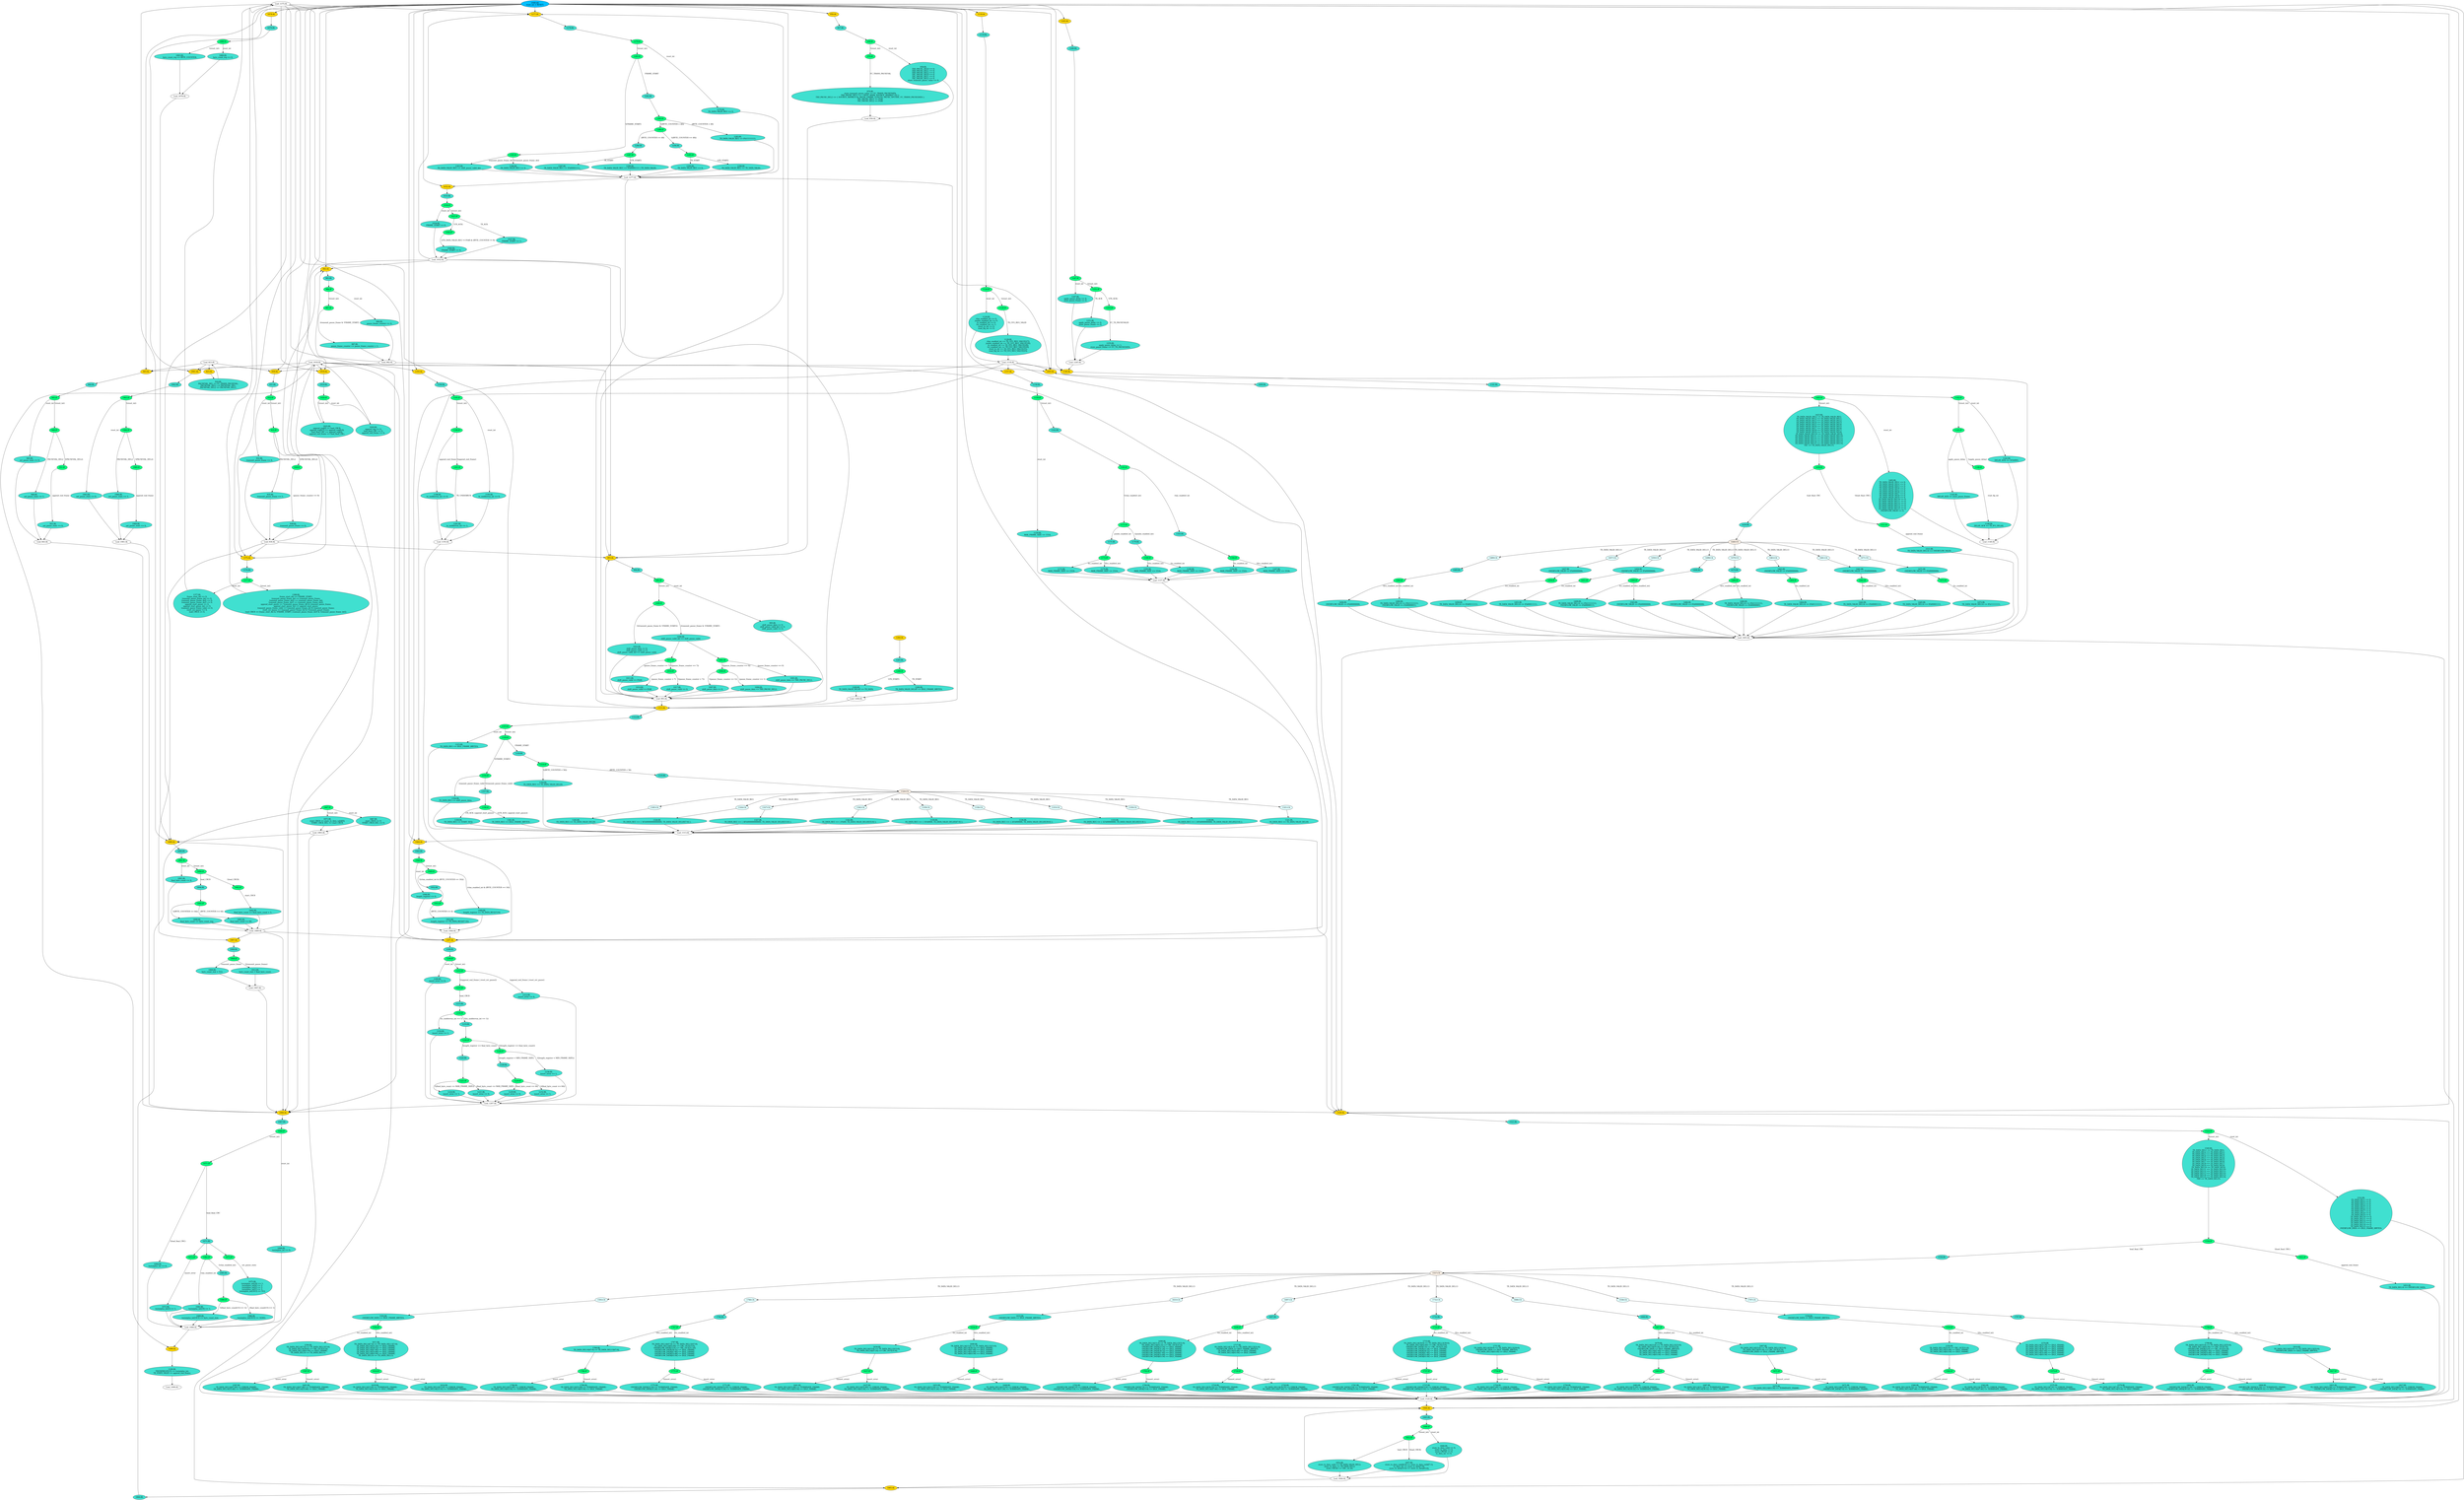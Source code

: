 strict digraph "compose( ,  )" {
	node [label="\N"];
	"1867:IF"	 [ast="<pyverilog.vparser.ast.IfStatement object at 0x7f2e1337d690>",
		fillcolor=springgreen,
		label="1867:IF",
		statements="[]",
		style=filled,
		typ=IfStatement];
	"1867:BL"	 [ast="<pyverilog.vparser.ast.Block object at 0x7f2e1337d450>",
		fillcolor=turquoise,
		label="1867:BL
start_CRC8 <= 0;
START_CRC8_DEL <= 0;",
		statements="[<pyverilog.vparser.ast.NonblockingSubstitution object at 0x7f2e1337d490>, <pyverilog.vparser.ast.NonblockingSubstitution object \
at 0x7f2e1337d610>]",
		style=filled,
		typ=Block];
	"1867:IF" -> "1867:BL"	 [cond="['reset_int']",
		label=reset_int,
		lineno=1867];
	"1871:BL"	 [ast="<pyverilog.vparser.ast.Block object at 0x7f2e1337d810>",
		fillcolor=turquoise,
		label="1871:BL
start_CRC8 <= store_tx_data_valid[0];
START_CRC8_DEL <= start_CRC8;",
		statements="[<pyverilog.vparser.ast.NonblockingSubstitution object at 0x7f2e1337d890>, <pyverilog.vparser.ast.NonblockingSubstitution object \
at 0x7f2e1337da10>]",
		style=filled,
		typ=Block];
	"1867:IF" -> "1871:BL"	 [cond="['reset_int']",
		label="!(reset_int)",
		lineno=1867];
	"1706:BL"	 [ast="<pyverilog.vparser.ast.Block object at 0x7f2e133bd190>",
		fillcolor=turquoise,
		label="1706:BL
OVERFLOW_DATA[7:0] <= TERMINATE_FRAME;
OVERFLOW_DATA[15:8] <= IDLE_FRAME;",
		statements="[<pyverilog.vparser.ast.NonblockingSubstitution object at 0x7f2e133b8f90>, <pyverilog.vparser.ast.NonblockingSubstitution object \
at 0x7f2e133bd210>]",
		style=filled,
		typ=Block];
	"Leaf_1520:AL"	 [def_var="['TX_DATA_DEL7', 'TX_DATA_DEL6', 'TX_DATA_DEL5', 'TX_DATA_DEL4', 'TX_DATA_DEL3', 'TX_DATA_DEL2', 'TX_DATA_DEL1', 'TX_DATA_DEL14', '\
TX_DATA_DEL12', 'TXD', 'OVERFLOW_DATA', 'TX_DATA_DEL11', 'TX_DATA_DEL9', 'TX_DATA_DEL8', 'TX_DATA_DEL10', 'TX_DATA_DEL13', 'TX_DATA_\
DEL15']",
		label="Leaf_1520:AL"];
	"1706:BL" -> "Leaf_1520:AL"	 [cond="[]",
		lineno=None];
	"1004:IF"	 [ast="<pyverilog.vparser.ast.IfStatement object at 0x7f2e13471910>",
		fillcolor=springgreen,
		label="1004:IF",
		statements="[]",
		style=filled,
		typ=IfStatement];
	"1004:BL"	 [ast="<pyverilog.vparser.ast.Block object at 0x7f2e13471850>",
		fillcolor=turquoise,
		label="1004:BL
shift_pause_data <= TXD_PAUSE_DEL2;",
		statements="[<pyverilog.vparser.ast.NonblockingSubstitution object at 0x7f2e13471890>]",
		style=filled,
		typ=Block];
	"1004:IF" -> "1004:BL"	 [cond="['pause_frame_counter']",
		label="(pause_frame_counter == 1)",
		lineno=1004];
	"1007:BL"	 [ast="<pyverilog.vparser.ast.Block object at 0x7f2e13471a90>",
		fillcolor=turquoise,
		label="1007:BL
shift_pause_data <= 0;",
		statements="[<pyverilog.vparser.ast.NonblockingSubstitution object at 0x7f2e13471ad0>]",
		style=filled,
		typ=Block];
	"1004:IF" -> "1007:BL"	 [cond="['pause_frame_counter']",
		label="!((pause_frame_counter == 1))",
		lineno=1004];
	"1766:CA"	 [ast="<pyverilog.vparser.ast.Case object at 0x7f2e13356850>",
		fillcolor=lightcyan,
		label="1766:CA",
		statements="[]",
		style=filled,
		typ=Case];
	"1766:BL"	 [ast="<pyverilog.vparser.ast.Block object at 0x7f2e133568d0>",
		fillcolor=turquoise,
		label="1766:BL",
		statements="[]",
		style=filled,
		typ=Block];
	"1766:CA" -> "1766:BL"	 [cond="[]",
		lineno=None];
	"1145:BL"	 [ast="<pyverilog.vparser.ast.Block object at 0x7f2e1348fd50>",
		fillcolor=turquoise,
		label="1145:BL
DELAY_ACK <= store_pause_frame;",
		statements="[<pyverilog.vparser.ast.NonblockingSubstitution object at 0x7f2e1348fd90>]",
		style=filled,
		typ=Block];
	"Leaf_1140:AL"	 [def_var="['DELAY_ACK']",
		label="Leaf_1140:AL"];
	"1145:BL" -> "Leaf_1140:AL"	 [cond="[]",
		lineno=None];
	"1575:IF"	 [ast="<pyverilog.vparser.ast.IfStatement object at 0x7f2e13401bd0>",
		fillcolor=springgreen,
		label="1575:IF",
		statements="[]",
		style=filled,
		typ=IfStatement];
	"1579:BL"	 [ast="<pyverilog.vparser.ast.Block object at 0x7f2e13406050>",
		fillcolor=turquoise,
		label="1579:BL
TX_DATA_DEL14[7:0] <= TERMINATE_FRAME;
TX_DATA_DEL14[15:8] <= IDLE_FRAME;",
		statements="[<pyverilog.vparser.ast.NonblockingSubstitution object at 0x7f2e13401e50>, <pyverilog.vparser.ast.NonblockingSubstitution object \
at 0x7f2e134060d0>]",
		style=filled,
		typ=Block];
	"1575:IF" -> "1579:BL"	 [cond="['insert_error']",
		label="!(insert_error)",
		lineno=1575];
	"1575:BL"	 [ast="<pyverilog.vparser.ast.Block object at 0x7f2e13401a90>",
		fillcolor=turquoise,
		label="1575:BL
TX_DATA_DEL14[7:0] <= ERROR_FRAME;
TX_DATA_DEL14[15:8] <= TERMINATE_FRAME;",
		statements="[<pyverilog.vparser.ast.NonblockingSubstitution object at 0x7f2e134018d0>, <pyverilog.vparser.ast.NonblockingSubstitution object \
at 0x7f2e13401b50>]",
		style=filled,
		typ=Block];
	"1575:IF" -> "1575:BL"	 [cond="['insert_error']",
		label=insert_error,
		lineno=1575];
	"1720:BL"	 [ast="<pyverilog.vparser.ast.Block object at 0x7f2e133c2a10>",
		fillcolor=turquoise,
		label="1720:BL
TX_DATA_DEL14[39:32] <= ERROR_FRAME;
TX_DATA_DEL14[47:40] <= TERMINATE_FRAME;",
		statements="[<pyverilog.vparser.ast.NonblockingSubstitution object at 0x7f2e133c2850>, <pyverilog.vparser.ast.NonblockingSubstitution object \
at 0x7f2e133c2ad0>]",
		style=filled,
		typ=Block];
	"1720:BL" -> "Leaf_1520:AL"	 [cond="[]",
		lineno=None];
	"1236:BL"	 [ast="<pyverilog.vparser.ast.Block object at 0x7f2e13426110>",
		fillcolor=turquoise,
		label="1236:BL
insert_error <= 1;",
		statements="[<pyverilog.vparser.ast.NonblockingSubstitution object at 0x7f2e13426150>]",
		style=filled,
		typ=Block];
	"Leaf_1207:AL"	 [def_var="['insert_error']",
		label="Leaf_1207:AL"];
	"1236:BL" -> "Leaf_1207:AL"	 [cond="[]",
		lineno=None];
	"1314:BL"	 [ast="<pyverilog.vparser.ast.Block object at 0x7f2e1342eed0>",
		fillcolor=turquoise,
		label="1314:BL",
		statements="[]",
		style=filled,
		typ=Block];
	"1315:IF"	 [ast="<pyverilog.vparser.ast.IfStatement object at 0x7f2e13433250>",
		fillcolor=springgreen,
		label="1315:IF",
		statements="[]",
		style=filled,
		typ=IfStatement];
	"1314:BL" -> "1315:IF"	 [cond="[]",
		lineno=None];
	"1771:BL"	 [ast="<pyverilog.vparser.ast.Block object at 0x7f2e1335b990>",
		fillcolor=turquoise,
		label="1771:BL
OVERFLOW_DATA[23:16] <= ERROR_FRAME;
OVERFLOW_DATA[31:24] <= TERMINATE_FRAME;",
		statements="[<pyverilog.vparser.ast.NonblockingSubstitution object at 0x7f2e1335b7d0>, <pyverilog.vparser.ast.NonblockingSubstitution object \
at 0x7f2e1335ba50>]",
		style=filled,
		typ=Block];
	"1771:BL" -> "Leaf_1520:AL"	 [cond="[]",
		lineno=None];
	"1375:AL"	 [ast="<pyverilog.vparser.ast.Always object at 0x7f2e13442550>",
		clk_sens=True,
		fillcolor=gold,
		label="1375:AL",
		sens="['TX_CLK', 'reset_int']",
		statements="[]",
		style=filled,
		typ=Always,
		use_var="['append_start_pause', 'frame_start_del', 'transmit_pause_frame', 'reset_int', 'FRAME_START', 'transmit_pause_frame_del3', 'transmit_\
pause_frame_del2', 'transmit_pause_frame_del']"];
	"1376:BL"	 [ast="<pyverilog.vparser.ast.Block object at 0x7f2e13442510>",
		fillcolor=turquoise,
		label="1376:BL",
		statements="[]",
		style=filled,
		typ=Block];
	"1375:AL" -> "1376:BL"	 [cond="[]",
		lineno=None];
	"1883:BL"	 [ast="<pyverilog.vparser.ast.Block object at 0x7f2e13382050>",
		fillcolor=turquoise,
		label="1883:BL
byte_count_reg <= BYTE_COUNTER;",
		statements="[<pyverilog.vparser.ast.NonblockingSubstitution object at 0x7f2e13382090>]",
		style=filled,
		typ=Block];
	"Leaf_1878:AL"	 [def_var="['byte_count_reg']",
		label="Leaf_1878:AL"];
	"1883:BL" -> "Leaf_1878:AL"	 [cond="[]",
		lineno=None];
	"Leaf_1865:AL"	 [def_var="['START_CRC8_DEL', 'start_CRC8']",
		label="Leaf_1865:AL"];
	"1867:BL" -> "Leaf_1865:AL"	 [cond="[]",
		lineno=None];
	"1339:BL"	 [ast="<pyverilog.vparser.ast.Block object at 0x7f2e13438f90>",
		fillcolor=turquoise,
		label="1339:BL
TX_DATA_REG <= { 16'h0000, TX_DATA_VALID_DELAY[47:0] };",
		statements="[<pyverilog.vparser.ast.NonblockingSubstitution object at 0x7f2e1343d350>]",
		style=filled,
		typ=Block];
	"Leaf_1313:AL"	 [def_var="['TX_DATA_REG']",
		label="Leaf_1313:AL"];
	"1339:BL" -> "Leaf_1313:AL"	 [cond="[]",
		lineno=None];
	"1637:IF"	 [ast="<pyverilog.vparser.ast.IfStatement object at 0x7f2e1339f350>",
		fillcolor=springgreen,
		label="1637:IF",
		statements="[]",
		style=filled,
		typ=IfStatement];
	"1637:BL"	 [ast="<pyverilog.vparser.ast.Block object at 0x7f2e1339f210>",
		fillcolor=turquoise,
		label="1637:BL
TX_DATA_DEL14[55:48] <= ERROR_FRAME;
TX_DATA_DEL14[63:56] <= TERMINATE_FRAME;",
		statements="[<pyverilog.vparser.ast.NonblockingSubstitution object at 0x7f2e1339f050>, <pyverilog.vparser.ast.NonblockingSubstitution object \
at 0x7f2e1339f2d0>]",
		style=filled,
		typ=Block];
	"1637:IF" -> "1637:BL"	 [cond="['insert_error']",
		label=insert_error,
		lineno=1637];
	"1641:BL"	 [ast="<pyverilog.vparser.ast.Block object at 0x7f2e1339f790>",
		fillcolor=turquoise,
		label="1641:BL
TX_DATA_DEL14[55:48] <= TERMINATE_FRAME;
TX_DATA_DEL14[63:56] <= IDLE_FRAME;",
		statements="[<pyverilog.vparser.ast.NonblockingSubstitution object at 0x7f2e1339f5d0>, <pyverilog.vparser.ast.NonblockingSubstitution object \
at 0x7f2e1339f810>]",
		style=filled,
		typ=Block];
	"1637:IF" -> "1641:BL"	 [cond="['insert_error']",
		label="!(insert_error)",
		lineno=1637];
	"1634:IF"	 [ast="<pyverilog.vparser.ast.IfStatement object at 0x7f2e1339ac90>",
		fillcolor=springgreen,
		label="1634:IF",
		statements="[]",
		style=filled,
		typ=IfStatement];
	"1646:BL"	 [ast="<pyverilog.vparser.ast.Block object at 0x7f2e133a4e90>",
		fillcolor=turquoise,
		label="1646:BL
TX_DATA_DEL14[15:0] <= TX_DATA_DEL13[15:0];
TX_DATA_DEL14[39:32] <= IDLE_FRAME;
TX_DATA_DEL14[47:40] <= IDLE_FRAME;
TX_DATA_\
DEL14[55:48] <= IDLE_FRAME;
TX_DATA_DEL14[63:56] <= IDLE_FRAME;",
		statements="[<pyverilog.vparser.ast.NonblockingSubstitution object at 0x7f2e1339fad0>, <pyverilog.vparser.ast.NonblockingSubstitution object \
at 0x7f2e133a4850>, <pyverilog.vparser.ast.NonblockingSubstitution object at 0x7f2e133a4a90>, <pyverilog.vparser.ast.NonblockingSubstitution \
object at 0x7f2e133a4cd0>, <pyverilog.vparser.ast.NonblockingSubstitution object at 0x7f2e133a4f10>]",
		style=filled,
		typ=Block];
	"1634:IF" -> "1646:BL"	 [cond="['fcs_enabled_int']",
		label="!(fcs_enabled_int)",
		lineno=1634];
	"1634:BL"	 [ast="<pyverilog.vparser.ast.Block object at 0x7f2e1339acd0>",
		fillcolor=turquoise,
		label="1634:BL
TX_DATA_DEL14[15:0] <= TX_DATA_DEL13[15:0];
TX_DATA_DEL14[47:16] <= CRC_OUT[31:0];",
		statements="[<pyverilog.vparser.ast.NonblockingSubstitution object at 0x7f2e1339a910>, <pyverilog.vparser.ast.NonblockingSubstitution object \
at 0x7f2e1339ac10>]",
		style=filled,
		typ=Block];
	"1634:IF" -> "1634:BL"	 [cond="['fcs_enabled_int']",
		label=fcs_enabled_int,
		lineno=1634];
	"1754:IF"	 [ast="<pyverilog.vparser.ast.IfStatement object at 0x7f2e13356250>",
		fillcolor=springgreen,
		label="1754:IF",
		statements="[]",
		style=filled,
		typ=IfStatement];
	"1758:BL"	 [ast="<pyverilog.vparser.ast.Block object at 0x7f2e13356690>",
		fillcolor=turquoise,
		label="1758:BL
TX_DATA_DEL14[47:40] <= TERMINATE_FRAME;
TX_DATA_DEL14[55:48] <= IDLE_FRAME;",
		statements="[<pyverilog.vparser.ast.NonblockingSubstitution object at 0x7f2e133564d0>, <pyverilog.vparser.ast.NonblockingSubstitution object \
at 0x7f2e13356710>]",
		style=filled,
		typ=Block];
	"1754:IF" -> "1758:BL"	 [cond="['insert_error']",
		label="!(insert_error)",
		lineno=1754];
	"1754:BL"	 [ast="<pyverilog.vparser.ast.Block object at 0x7f2e13356110>",
		fillcolor=turquoise,
		label="1754:BL
TX_DATA_DEL14[47:40] <= ERROR_FRAME;
TX_DATA_DEL14[55:48] <= TERMINATE_FRAME;",
		statements="[<pyverilog.vparser.ast.NonblockingSubstitution object at 0x7f2e133d1f10>, <pyverilog.vparser.ast.NonblockingSubstitution object \
at 0x7f2e133561d0>]",
		style=filled,
		typ=Block];
	"1754:IF" -> "1754:BL"	 [cond="['insert_error']",
		label=insert_error,
		lineno=1754];
	"1037:BL"	 [ast="<pyverilog.vparser.ast.Block object at 0x7f2e13477f10>",
		fillcolor=turquoise,
		label="1037:BL
FRAME_START <= 1;",
		statements="[<pyverilog.vparser.ast.NonblockingSubstitution object at 0x7f2e13477f50>]",
		style=filled,
		typ=Block];
	"Leaf_1032:AL"	 [def_var="['FRAME_START']",
		label="Leaf_1032:AL"];
	"1037:BL" -> "Leaf_1032:AL"	 [cond="[]",
		lineno=None];
	"1405:IF"	 [ast="<pyverilog.vparser.ast.IfStatement object at 0x7f2e13454410>",
		fillcolor=springgreen,
		label="1405:IF",
		statements="[]",
		style=filled,
		typ=IfStatement];
	"1423:BL"	 [ast="<pyverilog.vparser.ast.Block object at 0x7f2e133eb290>",
		fillcolor=turquoise,
		label="1423:BL
TX_DATA_VALID_DEL1 <= TX_DATA_VALID_REG;
TX_DATA_VALID_DEL2 <= TX_DATA_VALID_DEL1;
TX_DATA_VALID_DEL3 <= TX_DATA_VALID_DEL2;
\
TX_DATA_VALID_DEL4 <= TX_DATA_VALID_DEL3;
TX_DATA_VALID_DEL5 <= TX_DATA_VALID_DEL4;
TX_DATA_VALID_DEL6 <= TX_DATA_VALID_DEL5;
TX_\
DATA_VALID_DEL7 <= TX_DATA_VALID_DEL6;
TX_DATA_VALID_DEL8 <= TX_DATA_VALID_DEL7;
TX_DATA_VALID_DEL9 <= TX_DATA_VALID_DEL8;
TX_DATA_\
VALID_DEL10 <= TX_DATA_VALID_DEL9;
TX_DATA_VALID_DEL11 <= TX_DATA_VALID_DEL10;
TX_DATA_VALID_DEL12 <= TX_DATA_VALID_DEL11;
TX_DATA_\
VALID_DEL13 <= TX_DATA_VALID_DEL12;
TX_DATA_VALID_DEL14 <= TX_DATA_VALID_DEL13;
TX_DATA_VALID_DEL15 <= TX_DATA_VALID_DEL14;
TXC <= \
TX_DATA_VALID_DEL15;",
		statements="[<pyverilog.vparser.ast.NonblockingSubstitution object at 0x7f2e134545d0>, <pyverilog.vparser.ast.NonblockingSubstitution object \
at 0x7f2e13454790>, <pyverilog.vparser.ast.NonblockingSubstitution object at 0x7f2e13454950>, <pyverilog.vparser.ast.NonblockingSubstitution \
object at 0x7f2e13454b10>, <pyverilog.vparser.ast.NonblockingSubstitution object at 0x7f2e13454cd0>, <pyverilog.vparser.ast.NonblockingSubstitution \
object at 0x7f2e13454e90>, <pyverilog.vparser.ast.NonblockingSubstitution object at 0x7f2e133d9090>, <pyverilog.vparser.ast.NonblockingSubstitution \
object at 0x7f2e133d9250>, <pyverilog.vparser.ast.NonblockingSubstitution object at 0x7f2e133d9410>, <pyverilog.vparser.ast.NonblockingSubstitution \
object at 0x7f2e133d95d0>, <pyverilog.vparser.ast.NonblockingSubstitution object at 0x7f2e133d9790>, <pyverilog.vparser.ast.NonblockingSubstitution \
object at 0x7f2e133d9950>, <pyverilog.vparser.ast.NonblockingSubstitution object at 0x7f2e133d9b10>, <pyverilog.vparser.ast.NonblockingSubstitution \
object at 0x7f2e133d9cd0>, <pyverilog.vparser.ast.NonblockingSubstitution object at 0x7f2e133eb610>, <pyverilog.vparser.ast.NonblockingSubstitution \
object at 0x7f2e133eb7d0>]",
		style=filled,
		typ=Block];
	"1405:IF" -> "1423:BL"	 [cond="['reset_int']",
		label="!(reset_int)",
		lineno=1405];
	"1405:BL"	 [ast="<pyverilog.vparser.ast.Block object at 0x7f2e134541d0>",
		fillcolor=turquoise,
		label="1405:BL
TX_DATA_VALID_DEL1 <= 0;
TX_DATA_VALID_DEL2 <= 0;
TX_DATA_VALID_DEL3 <= 0;
TX_DATA_VALID_DEL4 <= 0;
TX_DATA_VALID_DEL5 <= \
0;
TX_DATA_VALID_DEL6 <= 0;
TX_DATA_VALID_DEL7 <= 0;
TX_DATA_VALID_DEL8 <= 0;
TX_DATA_VALID_DEL9 <= 0;
TX_DATA_VALID_DEL10 <= 0;
\
TX_DATA_VALID_DEL11 <= 0;
TX_DATA_VALID_DEL12 <= 0;
TX_DATA_VALID_DEL13 <= 0;
TX_DATA_VALID_DEL14 <= 0;
TX_DATA_VALID_DEL15 <= 0;
\
OVERFLOW_VALID <= 0;",
		statements="[<pyverilog.vparser.ast.NonblockingSubstitution object at 0x7f2e1344bc90>, <pyverilog.vparser.ast.NonblockingSubstitution object \
at 0x7f2e1344be10>, <pyverilog.vparser.ast.NonblockingSubstitution object at 0x7f2e1344bf90>, <pyverilog.vparser.ast.NonblockingSubstitution \
object at 0x7f2e1344f150>, <pyverilog.vparser.ast.NonblockingSubstitution object at 0x7f2e1344f2d0>, <pyverilog.vparser.ast.NonblockingSubstitution \
object at 0x7f2e1344f450>, <pyverilog.vparser.ast.NonblockingSubstitution object at 0x7f2e1344f5d0>, <pyverilog.vparser.ast.NonblockingSubstitution \
object at 0x7f2e1344f750>, <pyverilog.vparser.ast.NonblockingSubstitution object at 0x7f2e1344f8d0>, <pyverilog.vparser.ast.NonblockingSubstitution \
object at 0x7f2e1344fa50>, <pyverilog.vparser.ast.NonblockingSubstitution object at 0x7f2e1344fbd0>, <pyverilog.vparser.ast.NonblockingSubstitution \
object at 0x7f2e1344fd50>, <pyverilog.vparser.ast.NonblockingSubstitution object at 0x7f2e1344fed0>, <pyverilog.vparser.ast.NonblockingSubstitution \
object at 0x7f2e13454090>, <pyverilog.vparser.ast.NonblockingSubstitution object at 0x7f2e13454210>, <pyverilog.vparser.ast.NonblockingSubstitution \
object at 0x7f2e13454390>]",
		style=filled,
		typ=Block];
	"1405:IF" -> "1405:BL"	 [cond="['reset_int']",
		label=reset_int,
		lineno=1405];
	"1085:BL"	 [ast="<pyverilog.vparser.ast.Block object at 0x7f2e13480d50>",
		fillcolor=turquoise,
		label="1085:BL",
		statements="[]",
		style=filled,
		typ=Block];
	"1086:IF"	 [ast="<pyverilog.vparser.ast.IfStatement object at 0x7f2e13486390>",
		fillcolor=springgreen,
		label="1086:IF",
		statements="[]",
		style=filled,
		typ=IfStatement];
	"1085:BL" -> "1086:IF"	 [cond="[]",
		lineno=None];
	"1224:BL"	 [ast="<pyverilog.vparser.ast.Block object at 0x7f2e13421710>",
		fillcolor=turquoise,
		label="1224:BL
insert_error <= 1;",
		statements="[<pyverilog.vparser.ast.NonblockingSubstitution object at 0x7f2e13421750>]",
		style=filled,
		typ=Block];
	"1224:BL" -> "Leaf_1207:AL"	 [cond="[]",
		lineno=None];
	"1357:BL"	 [ast="<pyverilog.vparser.ast.Block object at 0x7f2e1343de90>",
		fillcolor=turquoise,
		label="1357:BL",
		statements="[]",
		style=filled,
		typ=Block];
	"1358:IF"	 [ast="<pyverilog.vparser.ast.IfStatement object at 0x7f2e13442310>",
		fillcolor=springgreen,
		label="1358:IF",
		statements="[]",
		style=filled,
		typ=IfStatement];
	"1357:BL" -> "1358:IF"	 [cond="[]",
		lineno=None];
	"1895:IF"	 [ast="<pyverilog.vparser.ast.IfStatement object at 0x7f2e13382a90>",
		fillcolor=springgreen,
		label="1895:IF",
		statements="[]",
		style=filled,
		typ=IfStatement];
	"1898:BL"	 [ast="<pyverilog.vparser.ast.Block object at 0x7f2e13382c50>",
		fillcolor=turquoise,
		label="1898:BL
final_byte_count <= byte_count_reg;",
		statements="[<pyverilog.vparser.ast.NonblockingSubstitution object at 0x7f2e13382c90>]",
		style=filled,
		typ=Block];
	"1895:IF" -> "1898:BL"	 [cond="['BYTE_COUNTER']",
		label="!((BYTE_COUNTER == 64))",
		lineno=1895];
	"1895:BL"	 [ast="<pyverilog.vparser.ast.Block object at 0x7f2e133829d0>",
		fillcolor=turquoise,
		label="1895:BL
final_byte_count <= 60;",
		statements="[<pyverilog.vparser.ast.NonblockingSubstitution object at 0x7f2e13382a10>]",
		style=filled,
		typ=Block];
	"1895:IF" -> "1895:BL"	 [cond="['BYTE_COUNTER']",
		label="(BYTE_COUNTER == 64)",
		lineno=1895];
	"1472:IF"	 [ast="<pyverilog.vparser.ast.IfStatement object at 0x7f2e133e2910>",
		fillcolor=springgreen,
		label="1472:IF",
		statements="[]",
		style=filled,
		typ=IfStatement];
	"1472:BL"	 [ast="<pyverilog.vparser.ast.Block object at 0x7f2e133e2a90>",
		fillcolor=turquoise,
		label="1472:BL
TX_DATA_VALID_DEL14 <= 8'b11111111;",
		statements="[<pyverilog.vparser.ast.NonblockingSubstitution object at 0x7f2e133e2ad0>]",
		style=filled,
		typ=Block];
	"1472:IF" -> "1472:BL"	 [cond="['fcs_enabled_int']",
		label=fcs_enabled_int,
		lineno=1472];
	"1287:IF"	 [ast="<pyverilog.vparser.ast.IfStatement object at 0x7f2e1342e250>",
		fillcolor=springgreen,
		label="1287:IF",
		statements="[]",
		style=filled,
		typ=IfStatement];
	"1287:BL"	 [ast="<pyverilog.vparser.ast.Block object at 0x7f2e1342e190>",
		fillcolor=turquoise,
		label="1287:BL
TX_DATA_VALID_REG <= 8'b00001111;",
		statements="[<pyverilog.vparser.ast.NonblockingSubstitution object at 0x7f2e1342e1d0>]",
		style=filled,
		typ=Block];
	"1287:IF" -> "1287:BL"	 [cond="['TX_START']",
		label=TX_START,
		lineno=1287];
	"1290:BL"	 [ast="<pyverilog.vparser.ast.Block object at 0x7f2e1342e490>",
		fillcolor=turquoise,
		label="1290:BL
TX_DATA_VALID_REG <= 8'b00001111 | TX_DATA_VALID;",
		statements="[<pyverilog.vparser.ast.NonblockingSubstitution object at 0x7f2e1342e4d0>]",
		style=filled,
		typ=Block];
	"1287:IF" -> "1290:BL"	 [cond="['TX_START']",
		label="!(TX_START)",
		lineno=1287];
	"1732:BL"	 [ast="<pyverilog.vparser.ast.Block object at 0x7f2e133c83d0>",
		fillcolor=turquoise,
		label="1732:BL",
		statements="[]",
		style=filled,
		typ=Block];
	"1733:IF"	 [ast="<pyverilog.vparser.ast.IfStatement object at 0x7f2e133d1650>",
		fillcolor=springgreen,
		label="1733:IF",
		statements="[]",
		style=filled,
		typ=IfStatement];
	"1732:BL" -> "1733:IF"	 [cond="[]",
		lineno=None];
	"1245:AL"	 [ast="<pyverilog.vparser.ast.Always object at 0x7f2e13421310>",
		clk_sens=True,
		fillcolor=gold,
		label="1245:AL",
		sens="['TX_CLK', 'reset_int']",
		statements="[]",
		style=filled,
		typ=Always,
		use_var="['FC_TX_PAUSEDATA', 'reset_int', 'FC_TX_PAUSEVALID', 'TX_ACK']"];
	"1246:BL"	 [ast="<pyverilog.vparser.ast.Block object at 0x7f2e13421910>",
		fillcolor=turquoise,
		label="1246:BL",
		statements="[]",
		style=filled,
		typ=Block];
	"1245:AL" -> "1246:BL"	 [cond="[]",
		lineno=None];
	"1909:IF"	 [ast="<pyverilog.vparser.ast.IfStatement object at 0x7f2e133873d0>",
		fillcolor=springgreen,
		label="1909:IF",
		statements="[]",
		style=filled,
		typ=IfStatement];
	"1912:BL"	 [ast="<pyverilog.vparser.ast.Block object at 0x7f2e13387590>",
		fillcolor=turquoise,
		label="1912:BL
byte_count_stat = final_byte_count;",
		statements="[<pyverilog.vparser.ast.BlockingSubstitution object at 0x7f2e133875d0>]",
		style=filled,
		typ=Block];
	"1909:IF" -> "1912:BL"	 [cond="['transmit_pause_frame']",
		label="!(transmit_pause_frame)",
		lineno=1909];
	"1909:BL"	 [ast="<pyverilog.vparser.ast.Block object at 0x7f2e13387310>",
		fillcolor=turquoise,
		label="1909:BL
byte_count_stat = 512;",
		statements="[<pyverilog.vparser.ast.BlockingSubstitution object at 0x7f2e13387350>]",
		style=filled,
		typ=Block];
	"1909:IF" -> "1909:BL"	 [cond="['transmit_pause_frame']",
		label=transmit_pause_frame,
		lineno=1909];
	"1283:BL"	 [ast="<pyverilog.vparser.ast.Block object at 0x7f2e1342ac10>",
		fillcolor=turquoise,
		label="1283:BL
TX_DATA_VALID_REG <= 8'b11111111;",
		statements="[<pyverilog.vparser.ast.NonblockingSubstitution object at 0x7f2e1342ac50>]",
		style=filled,
		typ=Block];
	"Leaf_1277:AL"	 [def_var="['TX_DATA_VALID_REG']",
		label="Leaf_1277:AL"];
	"1283:BL" -> "Leaf_1277:AL"	 [cond="[]",
		lineno=None];
	"1377:IF"	 [ast="<pyverilog.vparser.ast.IfStatement object at 0x7f2e134463d0>",
		fillcolor=springgreen,
		label="1377:IF",
		statements="[]",
		style=filled,
		typ=IfStatement];
	"1376:BL" -> "1377:IF"	 [cond="[]",
		lineno=None];
	"Leaf_1889:AL"	 [def_var="['final_byte_count']",
		label="Leaf_1889:AL"];
	"1207:AL"	 [ast="<pyverilog.vparser.ast.Always object at 0x7f2e1341c2d0>",
		clk_sens=True,
		fillcolor=gold,
		label="1207:AL",
		sens="['TX_CLK', 'reset_int']",
		statements="[]",
		style=filled,
		typ=Always,
		use_var="['length_register', 'reset_err_pause', 'MAX_FRAME_SIZE', 'append_end_frame', 'reset_int', 'load_CRC8', 'final_byte_count', 'MIN_\
FRAME_SIZE', 'tx_undderrun_int']"];
	"Leaf_1889:AL" -> "1207:AL";
	"1066:AL"	 [ast="<pyverilog.vparser.ast.Always object at 0x7f2e1347b710>",
		clk_sens=True,
		fillcolor=gold,
		label="1066:AL",
		sens="['TX_CLK', 'reset_int']",
		statements="[]",
		style=filled,
		typ=Always,
		use_var="['byte_count_stat', 'vlan_enabled_int', 'load_final_CRC', 'reset_int', 'final_byte_count', 'set_pause_stats', 'insert_error']"];
	"Leaf_1889:AL" -> "1066:AL";
	"1907:AL"	 [ast="<pyverilog.vparser.ast.Always object at 0x7f2e133870d0>",
		clk_sens=True,
		fillcolor=gold,
		label="1907:AL",
		sens="['TX_CLK']",
		statements="[]",
		style=filled,
		typ=Always,
		use_var="['transmit_pause_frame', 'final_byte_count']"];
	"Leaf_1889:AL" -> "1907:AL";
	"1889:AL"	 [ast="<pyverilog.vparser.ast.Always object at 0x7f2e13382310>",
		clk_sens=True,
		fillcolor=gold,
		label="1889:AL",
		sens="['TX_CLK', 'reset_int']",
		statements="[]",
		style=filled,
		typ=Always,
		use_var="['byte_count_reg', 'start_CRC8', 'reset_int', 'load_CRC8', 'final_byte_count', 'BYTE_COUNTER']"];
	"Leaf_1889:AL" -> "1889:AL";
	"1558:BL"	 [ast="<pyverilog.vparser.ast.Block object at 0x7f2e133fc050>",
		fillcolor=turquoise,
		label="1558:BL
OVERFLOW_DATA <= IDLE_FRAME_8BYTES;",
		statements="[<pyverilog.vparser.ast.NonblockingSubstitution object at 0x7f2e13406e90>]",
		style=filled,
		typ=Block];
	"1559:IF"	 [ast="<pyverilog.vparser.ast.IfStatement object at 0x7f2e13401510>",
		fillcolor=springgreen,
		label="1559:IF",
		statements="[]",
		style=filled,
		typ=IfStatement];
	"1558:BL" -> "1559:IF"	 [cond="[]",
		lineno=None];
	"987:BL"	 [ast="<pyverilog.vparser.ast.Block object at 0x7f2e1346c6d0>",
		fillcolor=turquoise,
		label="987:BL
pause_frame_counter <= pause_frame_counter + 1;",
		statements="[<pyverilog.vparser.ast.NonblockingSubstitution object at 0x7f2e1346c710>]",
		style=filled,
		typ=Block];
	"Leaf_982:AL"	 [def_var="['pause_frame_counter']",
		label="Leaf_982:AL"];
	"987:BL" -> "Leaf_982:AL"	 [cond="[]",
		lineno=None];
	"1963:IF"	 [ast="<pyverilog.vparser.ast.IfStatement object at 0x7f2e13391890>",
		fillcolor=springgreen,
		label="1963:IF",
		statements="[]",
		style=filled,
		typ=IfStatement];
	"1963:BL"	 [ast="<pyverilog.vparser.ast.Block object at 0x7f2e13391710>",
		fillcolor=turquoise,
		label="1963:BL
set_pause_stats <= 0;",
		statements="[<pyverilog.vparser.ast.NonblockingSubstitution object at 0x7f2e13391810>]",
		style=filled,
		typ=Block];
	"1963:IF" -> "1963:BL"	 [cond="['reset_int']",
		label=reset_int,
		lineno=1963];
	"1966:IF"	 [ast="<pyverilog.vparser.ast.IfStatement object at 0x7f2e13391bd0>",
		fillcolor=springgreen,
		label="1966:IF",
		statements="[]",
		style=filled,
		typ=IfStatement];
	"1963:IF" -> "1966:IF"	 [cond="['reset_int']",
		label="!(reset_int)",
		lineno=1963];
	"Leaf_1375:AL"	 [def_var="['append_start_pause', 'reset_err_pause', 'frame_start_del', 'append_start_pause_del', 'load_CRC8', 'transmit_pause_frame_del', '\
transmit_pause_frame_valid', 'transmit_pause_frame_del2', 'transmit_pause_frame_del3']",
		label="Leaf_1375:AL"];
	"Leaf_1375:AL" -> "1375:AL";
	"1277:AL"	 [ast="<pyverilog.vparser.ast.Always object at 0x7f2e1342a550>",
		clk_sens=True,
		fillcolor=gold,
		label="1277:AL",
		sens="['TX_CLK', 'reset_int']",
		statements="[]",
		style=filled,
		typ=Always,
		use_var="['TX_DATA_VALID', 'TX_START', 'reset_int', 'BYTE_COUNTER', 'FRAME_START', 'shift_pause_valid_del', 'transmit_pause_frame_del']"];
	"Leaf_1375:AL" -> "1277:AL";
	"Leaf_1375:AL" -> "1207:AL";
	"1918:AL"	 [ast="<pyverilog.vparser.ast.Always object at 0x7f2e13387850>",
		clk_sens=True,
		fillcolor=gold,
		label="1918:AL",
		sens="['TX_CLK', 'reset_int']",
		statements="[]",
		style=filled,
		typ=Always,
		use_var="['load_final_CRC', 'reset_int', 'load_CRC8', 'append_reg']"];
	"Leaf_1375:AL" -> "1918:AL";
	"1844:AL"	 [ast="<pyverilog.vparser.ast.Always object at 0x7f2e13374b90>",
		clk_sens=True,
		fillcolor=gold,
		label="1844:AL",
		sens="['TX_CLK', 'reset_int']",
		statements="[]",
		style=filled,
		typ=Always,
		use_var="['store_tx_data_valid', 'CRC_32_64', 'TX_DATA_DEL2', 'TX_DATA_VALID_DEL2', 'reset_int', 'load_CRC8', 'store_tx_data']"];
	"Leaf_1375:AL" -> "1844:AL";
	"1313:AL"	 [ast="<pyverilog.vparser.ast.Always object at 0x7f2e1342ef90>",
		clk_sens=True,
		fillcolor=gold,
		label="1313:AL",
		sens="['TX_CLK', 'reset_int']",
		statements="[]",
		style=filled,
		typ=Always,
		use_var="['append_start_pause', 'TX_ACK', 'TX_DATA_VALID_REG', 'shift_pause_data', 'reset_int', 'BYTE_COUNTER', 'FRAME_START', 'transmit_\
pause_frame_valid', 'TX_DATA_VALID_DELAY']"];
	"Leaf_1375:AL" -> "1313:AL";
	"Leaf_1375:AL" -> "1889:AL";
	"1228:BL"	 [ast="<pyverilog.vparser.ast.Block object at 0x7f2e13421990>",
		fillcolor=turquoise,
		label="1228:BL",
		statements="[]",
		style=filled,
		typ=Block];
	"1229:IF"	 [ast="<pyverilog.vparser.ast.IfStatement object at 0x7f2e13421d90>",
		fillcolor=springgreen,
		label="1229:IF",
		statements="[]",
		style=filled,
		typ=IfStatement];
	"1228:BL" -> "1229:IF"	 [cond="[]",
		lineno=None];
	"1891:BL"	 [ast="<pyverilog.vparser.ast.Block object at 0x7f2e13382410>",
		fillcolor=turquoise,
		label="1891:BL
final_byte_count <= 0;",
		statements="[<pyverilog.vparser.ast.NonblockingSubstitution object at 0x7f2e13382510>]",
		style=filled,
		typ=Block];
	"1891:BL" -> "Leaf_1889:AL"	 [cond="[]",
		lineno=None];
	"1637:BL" -> "Leaf_1520:AL"	 [cond="[]",
		lineno=None];
	"1140:AL"	 [ast="<pyverilog.vparser.ast.Always object at 0x7f2e1348f890>",
		clk_sens=True,
		fillcolor=gold,
		label="1140:AL",
		sens="['TX_CLK', 'reset_int']",
		statements="[]",
		style=filled,
		typ=Always,
		use_var="['TX_IFG_DELAY', 'reset_int', 'store_pause_frame', 'apply_pause_delay', 'read_ifg_int']"];
	"1141:BL"	 [ast="<pyverilog.vparser.ast.Block object at 0x7f2e1348f850>",
		fillcolor=turquoise,
		label="1141:BL",
		statements="[]",
		style=filled,
		typ=Block];
	"1140:AL" -> "1141:BL"	 [cond="[]",
		lineno=None];
	"1649:IF"	 [ast="<pyverilog.vparser.ast.IfStatement object at 0x7f2e133a4210>",
		fillcolor=springgreen,
		label="1649:IF",
		statements="[]",
		style=filled,
		typ=IfStatement];
	"1646:BL" -> "1649:IF"	 [cond="[]",
		lineno=None];
	"1247:IF"	 [ast="<pyverilog.vparser.ast.IfStatement object at 0x7f2e134264d0>",
		fillcolor=springgreen,
		label="1247:IF",
		statements="[]",
		style=filled,
		typ=IfStatement];
	"1246:BL" -> "1247:IF"	 [cond="[]",
		lineno=None];
	"1490:IF"	 [ast="<pyverilog.vparser.ast.IfStatement object at 0x7f2e133e69d0>",
		fillcolor=springgreen,
		label="1490:IF",
		statements="[]",
		style=filled,
		typ=IfStatement];
	"1494:BL"	 [ast="<pyverilog.vparser.ast.Block object at 0x7f2e133e6a50>",
		fillcolor=turquoise,
		label="1494:BL
OVERFLOW_VALID <= 8'b00000000;",
		statements="[<pyverilog.vparser.ast.NonblockingSubstitution object at 0x7f2e133e6b50>]",
		style=filled,
		typ=Block];
	"1490:IF" -> "1494:BL"	 [cond="['fcs_enabled_int']",
		label="!(fcs_enabled_int)",
		lineno=1490];
	"1490:BL"	 [ast="<pyverilog.vparser.ast.Block object at 0x7f2e133e6850>",
		fillcolor=turquoise,
		label="1490:BL
TX_DATA_VALID_DEL14 <= 8'b11111111;
OVERFLOW_VALID <= 8'b00000011;",
		statements="[<pyverilog.vparser.ast.NonblockingSubstitution object at 0x7f2e133e6790>, <pyverilog.vparser.ast.NonblockingSubstitution object \
at 0x7f2e133e6950>]",
		style=filled,
		typ=Block];
	"1490:IF" -> "1490:BL"	 [cond="['fcs_enabled_int']",
		label=fcs_enabled_int,
		lineno=1490];
	"Leaf_943:AL"	 [def_var="['set_pause_stats']",
		label="Leaf_943:AL"];
	"Leaf_943:AL" -> "1066:AL";
	"1283:IF"	 [ast="<pyverilog.vparser.ast.IfStatement object at 0x7f2e1342acd0>",
		fillcolor=springgreen,
		label="1283:IF",
		statements="[]",
		style=filled,
		typ=IfStatement];
	"1283:IF" -> "1283:BL"	 [cond="['BYTE_COUNTER']",
		label="(BYTE_COUNTER < 48)",
		lineno=1283];
	"1286:IF"	 [ast="<pyverilog.vparser.ast.IfStatement object at 0x7f2e1342af90>",
		fillcolor=springgreen,
		label="1286:IF",
		statements="[]",
		style=filled,
		typ=IfStatement];
	"1283:IF" -> "1286:IF"	 [cond="['BYTE_COUNTER']",
		label="!((BYTE_COUNTER < 48))",
		lineno=1283];
	"1215:BL"	 [ast="<pyverilog.vparser.ast.Block object at 0x7f2e1341ca90>",
		fillcolor=turquoise,
		label="1215:BL",
		statements="[]",
		style=filled,
		typ=Block];
	"1216:IF"	 [ast="<pyverilog.vparser.ast.IfStatement object at 0x7f2e1341ce90>",
		fillcolor=springgreen,
		label="1216:IF",
		statements="[]",
		style=filled,
		typ=IfStatement];
	"1215:BL" -> "1216:IF"	 [cond="[]",
		lineno=None];
	"1336:BL"	 [ast="<pyverilog.vparser.ast.Block object at 0x7f2e13438b90>",
		fillcolor=turquoise,
		label="1336:BL
TX_DATA_REG <= { 24'h000000, TX_DATA_VALID_DELAY[39:0] };",
		statements="[<pyverilog.vparser.ast.NonblockingSubstitution object at 0x7f2e13438f10>]",
		style=filled,
		typ=Block];
	"1336:BL" -> "Leaf_1313:AL"	 [cond="[]",
		lineno=None];
	"932:IF"	 [ast="<pyverilog.vparser.ast.IfStatement object at 0x7f2e1345e3d0>",
		fillcolor=springgreen,
		label="932:IF",
		statements="[]",
		style=filled,
		typ=IfStatement];
	"932:BL"	 [ast="<pyverilog.vparser.ast.Block object at 0x7f2e1345e250>",
		fillcolor=turquoise,
		label="932:BL
transmit_pause_frame <= 0;",
		statements="[<pyverilog.vparser.ast.NonblockingSubstitution object at 0x7f2e1345e350>]",
		style=filled,
		typ=Block];
	"932:IF" -> "932:BL"	 [cond="['reset_int']",
		label=reset_int,
		lineno=932];
	"935:IF"	 [ast="<pyverilog.vparser.ast.IfStatement object at 0x7f2e1345e710>",
		fillcolor=springgreen,
		label="935:IF",
		statements="[]",
		style=filled,
		typ=IfStatement];
	"932:IF" -> "935:IF"	 [cond="['reset_int']",
		label="!(reset_int)",
		lineno=932];
	"1264:AL"	 [ast="<pyverilog.vparser.ast.Always object at 0x7f2e13426a10>",
		clk_sens=True,
		fillcolor=gold,
		label="1264:AL",
		sens="['TX_CLK']",
		statements="[]",
		style=filled,
		typ=Always,
		use_var="['TX_START', 'TX_DATA']"];
	"1265:BL"	 [ast="<pyverilog.vparser.ast.Block object at 0x7f2e13426e50>",
		fillcolor=turquoise,
		label="1265:BL",
		statements="[]",
		style=filled,
		typ=Block];
	"1264:AL" -> "1265:BL"	 [cond="[]",
		lineno=None];
	"1306:BL"	 [ast="<pyverilog.vparser.ast.Block object at 0x7f2e1342ee50>",
		fillcolor=turquoise,
		label="1306:BL
TX_DATA_VALID_REG <= 0;",
		statements="[<pyverilog.vparser.ast.NonblockingSubstitution object at 0x7f2e1342ee90>]",
		style=filled,
		typ=Block];
	"1306:BL" -> "Leaf_1277:AL"	 [cond="[]",
		lineno=None];
	"Leaf_1157:AL"	 [def_var="['MAX_FRAME_SIZE']",
		label="Leaf_1157:AL"];
	"Leaf_1157:AL" -> "1207:AL";
	"1345:BL"	 [ast="<pyverilog.vparser.ast.Block object at 0x7f2e1343d910>",
		fillcolor=turquoise,
		label="1345:BL
TX_DATA_REG <= TX_DATA_VALID_DELAY;",
		statements="[<pyverilog.vparser.ast.NonblockingSubstitution object at 0x7f2e1343d950>]",
		style=filled,
		typ=Block];
	"1345:BL" -> "Leaf_1313:AL"	 [cond="[]",
		lineno=None];
	"987:IF"	 [ast="<pyverilog.vparser.ast.IfStatement object at 0x7f2e1346c490>",
		fillcolor=springgreen,
		label="987:IF",
		statements="[]",
		style=filled,
		typ=IfStatement];
	"987:IF" -> "987:BL"	 [cond="['transmit_pause_frame', 'FRAME_START']",
		label="(transmit_pause_frame & !FRAME_START)",
		lineno=987];
	"1593:CA"	 [ast="<pyverilog.vparser.ast.Case object at 0x7f2e13406e50>",
		fillcolor=lightcyan,
		label="1593:CA",
		statements="[]",
		style=filled,
		typ=Case];
	"1593:BL"	 [ast="<pyverilog.vparser.ast.Block object at 0x7f2e13406f50>",
		fillcolor=turquoise,
		label="1593:BL
OVERFLOW_DATA <= IDLE_FRAME_8BYTES;",
		statements="[<pyverilog.vparser.ast.NonblockingSubstitution object at 0x7f2e1339a3d0>]",
		style=filled,
		typ=Block];
	"1593:CA" -> "1593:BL"	 [cond="[]",
		lineno=None];
	"1403:AL"	 [ast="<pyverilog.vparser.ast.Always object at 0x7f2e1344ba90>",
		clk_sens=True,
		fillcolor=gold,
		label="1403:AL",
		sens="['TX_CLK', 'reset_int']",
		statements="[]",
		style=filled,
		typ=Always,
		use_var="['TX_DATA_VALID_DEL4', 'TX_DATA_VALID_DEL5', 'TX_DATA_VALID_DEL14', 'TX_DATA_VALID_DEL15', 'TX_DATA_VALID_DEL12', 'TX_DATA_VALID_\
DEL13', 'TX_DATA_VALID_DEL10', 'TX_DATA_VALID_DEL11', 'TX_DATA_VALID_DEL8', 'TX_DATA_VALID_DEL3', 'append_end_frame', 'TX_DATA_VALID_\
DEL6', 'TX_DATA_VALID_DEL9', 'load_final_CRC', 'reset_int', 'fcs_enabled_int', 'OVERFLOW_VALID', 'TX_DATA_VALID_DEL2', 'TX_DATA_\
VALID_DEL1', 'TX_DATA_VALID_DEL7', 'TX_DATA_VALID_REG']"];
	"Leaf_1277:AL" -> "1403:AL";
	"1032:AL"	 [ast="<pyverilog.vparser.ast.Always object at 0x7f2e13477ad0>",
		clk_sens=True,
		fillcolor=gold,
		label="1032:AL",
		sens="['reset_int', 'TX_CLK']",
		statements="[]",
		style=filled,
		typ=Always,
		use_var="['TX_DATA_VALID_REG', 'TX_ACK', 'reset_int', 'BYTE_COUNTER']"];
	"Leaf_1277:AL" -> "1032:AL";
	"Leaf_1277:AL" -> "1313:AL";
	"1162:BL"	 [ast="<pyverilog.vparser.ast.Block object at 0x7f2e13494450>",
		fillcolor=turquoise,
		label="1162:BL",
		statements="[]",
		style=filled,
		typ=Block];
	"1163:IF"	 [ast="<pyverilog.vparser.ast.IfStatement object at 0x7f2e13494c90>",
		fillcolor=springgreen,
		label="1163:IF",
		statements="[]",
		style=filled,
		typ=IfStatement];
	"1162:BL" -> "1163:IF"	 [cond="[]",
		lineno=None];
	"1118:AL"	 [ast="<pyverilog.vparser.ast.Always object at 0x7f2e13486dd0>",
		clk_sens=True,
		fillcolor=gold,
		label="1118:AL",
		sens="['TX_CLK', 'reset_int']",
		statements="[]",
		style=filled,
		typ=Always,
		use_var="['reset_int', 'TX_CFG_REG_VALUE', 'TX_CFG_REG_VALID']"];
	"1119:BL"	 [ast="<pyverilog.vparser.ast.Block object at 0x7f2e13486e10>",
		fillcolor=turquoise,
		label="1119:BL",
		statements="[]",
		style=filled,
		typ=Block];
	"1118:AL" -> "1119:BL"	 [cond="[]",
		lineno=None];
	"982:AL"	 [ast="<pyverilog.vparser.ast.Always object at 0x7f2e1346c050>",
		clk_sens=True,
		fillcolor=gold,
		label="982:AL",
		sens="['TX_CLK', 'reset_int']",
		statements="[]",
		style=filled,
		typ=Always,
		use_var="['transmit_pause_frame', 'reset_int', 'pause_frame_counter', 'FRAME_START']"];
	"983:BL"	 [ast="<pyverilog.vparser.ast.Block object at 0x7f2e1346c090>",
		fillcolor=turquoise,
		label="983:BL",
		statements="[]",
		style=filled,
		typ=Block];
	"982:AL" -> "983:BL"	 [cond="[]",
		lineno=None];
	"1919:BL"	 [ast="<pyverilog.vparser.ast.Block object at 0x7f2e13387890>",
		fillcolor=turquoise,
		label="1919:BL",
		statements="[]",
		style=filled,
		typ=Block];
	"1920:IF"	 [ast="<pyverilog.vparser.ast.IfStatement object at 0x7f2e13387d90>",
		fillcolor=springgreen,
		label="1920:IF",
		statements="[]",
		style=filled,
		typ=IfStatement];
	"1919:BL" -> "1920:IF"	 [cond="[]",
		lineno=None];
	"1120:BL"	 [ast="<pyverilog.vparser.ast.Block object at 0x7f2e1348a5d0>",
		fillcolor=turquoise,
		label="1120:BL
vlan_enabled_int <= 0;
jumbo_enabled_int <= 0;
tx_enabled_int <= 0;
fcs_enabled_int <= 1;
reset_tx_int <= 0;
read_ifg_int <= \
0;",
		statements="[<pyverilog.vparser.ast.NonblockingSubstitution object at 0x7f2e13486fd0>, <pyverilog.vparser.ast.NonblockingSubstitution object \
at 0x7f2e1348a190>, <pyverilog.vparser.ast.NonblockingSubstitution object at 0x7f2e1348a310>, <pyverilog.vparser.ast.NonblockingSubstitution \
object at 0x7f2e1348a490>, <pyverilog.vparser.ast.NonblockingSubstitution object at 0x7f2e1348a610>, <pyverilog.vparser.ast.NonblockingSubstitution \
object at 0x7f2e1348a790>]",
		style=filled,
		typ=Block];
	"Leaf_1118:AL"	 [def_var="['tx_enabled_int', 'jumbo_enabled_int', 'vlan_enabled_int', 'reset_tx_int', 'fcs_enabled_int', 'read_ifg_int']",
		label="Leaf_1118:AL"];
	"1120:BL" -> "Leaf_1118:AL"	 [cond="[]",
		lineno=None];
	"1194:BL"	 [ast="<pyverilog.vparser.ast.Block object at 0x7f2e13418410>",
		fillcolor=turquoise,
		label="1194:BL",
		statements="[]",
		style=filled,
		typ=Block];
	"1195:IF"	 [ast="<pyverilog.vparser.ast.IfStatement object at 0x7f2e13418b10>",
		fillcolor=springgreen,
		label="1195:IF",
		statements="[]",
		style=filled,
		typ=IfStatement];
	"1194:BL" -> "1195:IF"	 [cond="[]",
		lineno=None];
	"1944:AL"	 [ast="<pyverilog.vparser.ast.Always object at 0x7f2e1338c810>",
		clk_sens=True,
		fillcolor=gold,
		label="1944:AL",
		sens="['TX_CLK', 'reset_int']",
		statements="[]",
		style=filled,
		typ=Always,
		use_var="['reset_int', 'TX_DATA_REG', 'BYTE_COUNTER', 'vlan_enabled_int']"];
	"1945:BL"	 [ast="<pyverilog.vparser.ast.Block object at 0x7f2e1338c7d0>",
		fillcolor=turquoise,
		label="1945:BL",
		statements="[]",
		style=filled,
		typ=Block];
	"1944:AL" -> "1945:BL"	 [cond="[]",
		lineno=None];
	"1458:BL"	 [ast="<pyverilog.vparser.ast.Block object at 0x7f2e133ddf50>",
		fillcolor=turquoise,
		label="1458:BL
TX_DATA_VALID_DEL14 <= 8'b00111111;",
		statements="[<pyverilog.vparser.ast.NonblockingSubstitution object at 0x7f2e133e2090>]",
		style=filled,
		typ=Block];
	"Leaf_1403:AL"	 [def_var="['TX_DATA_VALID_DEL4', 'TX_DATA_VALID_DEL5', 'TX_DATA_VALID_DEL14', 'TX_DATA_VALID_DEL7', 'TX_DATA_VALID_DEL12', 'TX_DATA_VALID_\
DEL1', 'TX_DATA_VALID_DEL2', 'TX_DATA_VALID_DEL3', 'TX_DATA_VALID_DEL8', 'TX_DATA_VALID_DEL11', 'TXC', 'TX_DATA_VALID_DEL6', 'TX_\
DATA_VALID_DEL9', 'TX_DATA_VALID_DEL15', 'TX_DATA_VALID_DEL10', 'OVERFLOW_VALID', 'TX_DATA_VALID_DEL13']",
		label="Leaf_1403:AL"];
	"1458:BL" -> "Leaf_1403:AL"	 [cond="[]",
		lineno=None];
	"1683:BL"	 [ast="<pyverilog.vparser.ast.Block object at 0x7f2e133b31d0>",
		fillcolor=turquoise,
		label="1683:BL
TX_DATA_DEL14[31:24] <= ERROR_FRAME;
TX_DATA_DEL14[39:32] <= TERMINATE_FRAME;",
		statements="[<pyverilog.vparser.ast.NonblockingSubstitution object at 0x7f2e133affd0>, <pyverilog.vparser.ast.NonblockingSubstitution object \
at 0x7f2e133b3290>]",
		style=filled,
		typ=Block];
	"1683:BL" -> "Leaf_1520:AL"	 [cond="[]",
		lineno=None];
	"1520:AL"	 [ast="<pyverilog.vparser.ast.Always object at 0x7f2e133eba10>",
		clk_sens=True,
		fillcolor=gold,
		label="1520:AL",
		sens="['TX_CLK', 'reset_int']",
		statements="[]",
		style=filled,
		typ=Always,
		use_var="['insert_error', 'append_end_frame', 'TX_DATA_REG', 'TX_DATA_DEL7', 'TX_DATA_DEL6', 'TX_DATA_DEL5', 'TX_DATA_DEL4', 'TX_DATA_DEL3', '\
TX_DATA_DEL2', 'TX_DATA_DEL1', 'TX_DATA_DEL9', 'TX_DATA_DEL8', 'TX_DATA_DEL13', 'TX_DATA_DEL12', 'TX_DATA_DEL11', 'TX_DATA_DEL10', '\
TX_DATA_DEL15', 'TX_DATA_DEL14', 'CRC_OUT', 'TX_DATA_VALID_DEL13', 'OVERFLOW_DATA', 'load_final_CRC', 'reset_int', 'fcs_enabled_\
int']"];
	"Leaf_1520:AL" -> "1520:AL";
	"Leaf_1520:AL" -> "1844:AL";
	"1522:BL"	 [ast="<pyverilog.vparser.ast.Block object at 0x7f2e133f3150>",
		fillcolor=turquoise,
		label="1522:BL
TX_DATA_DEL1 <= 0;
TX_DATA_DEL2 <= 0;
TX_DATA_DEL3 <= 0;
TX_DATA_DEL4 <= 0;
TX_DATA_DEL5 <= 0;
TX_DATA_DEL6 <= 0;
TX_DATA_\
DEL7 <= 0;
TX_DATA_DEL8 <= 0;
TX_DATA_DEL9 <= 0;
TX_DATA_DEL10 <= 0;
TX_DATA_DEL11 <= 0;
TX_DATA_DEL12 <= 0;
TX_DATA_DEL13 <= 0;
\
TX_DATA_DEL14 <= 0;
TX_DATA_DEL15 <= 0;
OVERFLOW_DATA <= IDLE_FRAME_8BYTES;",
		statements="[<pyverilog.vparser.ast.NonblockingSubstitution object at 0x7f2e133ebc10>, <pyverilog.vparser.ast.NonblockingSubstitution object \
at 0x7f2e133ebd90>, <pyverilog.vparser.ast.NonblockingSubstitution object at 0x7f2e133ebf10>, <pyverilog.vparser.ast.NonblockingSubstitution \
object at 0x7f2e133ef0d0>, <pyverilog.vparser.ast.NonblockingSubstitution object at 0x7f2e133ef250>, <pyverilog.vparser.ast.NonblockingSubstitution \
object at 0x7f2e133ef3d0>, <pyverilog.vparser.ast.NonblockingSubstitution object at 0x7f2e133ef550>, <pyverilog.vparser.ast.NonblockingSubstitution \
object at 0x7f2e133ef6d0>, <pyverilog.vparser.ast.NonblockingSubstitution object at 0x7f2e133ef850>, <pyverilog.vparser.ast.NonblockingSubstitution \
object at 0x7f2e133ef9d0>, <pyverilog.vparser.ast.NonblockingSubstitution object at 0x7f2e133efb50>, <pyverilog.vparser.ast.NonblockingSubstitution \
object at 0x7f2e133efcd0>, <pyverilog.vparser.ast.NonblockingSubstitution object at 0x7f2e133efe50>, <pyverilog.vparser.ast.NonblockingSubstitution \
object at 0x7f2e133effd0>, <pyverilog.vparser.ast.NonblockingSubstitution object at 0x7f2e133f3190>, <pyverilog.vparser.ast.NonblockingSubstitution \
object at 0x7f2e133f3350>]",
		style=filled,
		typ=Block];
	"1522:BL" -> "Leaf_1520:AL"	 [cond="[]",
		lineno=None];
	"1251:IF"	 [ast="<pyverilog.vparser.ast.IfStatement object at 0x7f2e13426950>",
		fillcolor=springgreen,
		label="1251:IF",
		statements="[]",
		style=filled,
		typ=IfStatement];
	"1251:BL"	 [ast="<pyverilog.vparser.ast.Block object at 0x7f2e13426710>",
		fillcolor=turquoise,
		label="1251:BL
apply_pause_delay <= 0;
store_pause_frame <= 0;",
		statements="[<pyverilog.vparser.ast.NonblockingSubstitution object at 0x7f2e13426750>, <pyverilog.vparser.ast.NonblockingSubstitution object \
at 0x7f2e134268d0>]",
		style=filled,
		typ=Block];
	"1251:IF" -> "1251:BL"	 [cond="['TX_ACK']",
		label=TX_ACK,
		lineno=1251];
	"1255:IF"	 [ast="<pyverilog.vparser.ast.IfStatement object at 0x7f2e13426a50>",
		fillcolor=springgreen,
		label="1255:IF",
		statements="[]",
		style=filled,
		typ=IfStatement];
	"1251:IF" -> "1255:IF"	 [cond="['TX_ACK']",
		label="!(TX_ACK)",
		lineno=1251];
	"1220:IF"	 [ast="<pyverilog.vparser.ast.IfStatement object at 0x7f2e13421810>",
		fillcolor=springgreen,
		label="1220:IF",
		statements="[]",
		style=filled,
		typ=IfStatement];
	"1228:IF"	 [ast="<pyverilog.vparser.ast.IfStatement object at 0x7f2e13421b10>",
		fillcolor=springgreen,
		label="1228:IF",
		statements="[]",
		style=filled,
		typ=IfStatement];
	"1220:IF" -> "1228:IF"	 [cond="['length_register', 'final_byte_count']",
		label="!((length_register == final_byte_count))",
		lineno=1220];
	"1220:BL"	 [ast="<pyverilog.vparser.ast.Block object at 0x7f2e13421150>",
		fillcolor=turquoise,
		label="1220:BL",
		statements="[]",
		style=filled,
		typ=Block];
	"1220:IF" -> "1220:BL"	 [cond="['length_register', 'final_byte_count']",
		label="(length_register == final_byte_count)",
		lineno=1220];
	"1324:BL"	 [ast="<pyverilog.vparser.ast.Block object at 0x7f2e13433a90>",
		fillcolor=turquoise,
		label="1324:BL
TX_DATA_REG <= { 56'h00000000000000, TX_DATA_VALID_DELAY[7:0] };",
		statements="[<pyverilog.vparser.ast.NonblockingSubstitution object at 0x7f2e13433e50>]",
		style=filled,
		typ=Block];
	"1324:BL" -> "Leaf_1313:AL"	 [cond="[]",
		lineno=None];
	"Leaf_1907:AL"	 [def_var="['byte_count_stat']",
		label="Leaf_1907:AL"];
	"1912:BL" -> "Leaf_1907:AL"	 [cond="[]",
		lineno=None];
	"1082:BL"	 [ast="<pyverilog.vparser.ast.Block object at 0x7f2e13480c50>",
		fillcolor=turquoise,
		label="1082:BL
txstatplus_int[19] <= 1;",
		statements="[<pyverilog.vparser.ast.NonblockingSubstitution object at 0x7f2e13480d90>]",
		style=filled,
		typ=Block];
	"Leaf_1066:AL"	 [def_var="['txstatplus_int']",
		label="Leaf_1066:AL"];
	"1082:BL" -> "Leaf_1066:AL"	 [cond="[]",
		lineno=None];
	"1294:BL"	 [ast="<pyverilog.vparser.ast.Block object at 0x7f2e1342e590>",
		fillcolor=turquoise,
		label="1294:BL",
		statements="[]",
		style=filled,
		typ=Block];
	"1295:IF"	 [ast="<pyverilog.vparser.ast.IfStatement object at 0x7f2e1342e850>",
		fillcolor=springgreen,
		label="1295:IF",
		statements="[]",
		style=filled,
		typ=IfStatement];
	"1294:BL" -> "1295:IF"	 [cond="[]",
		lineno=None];
	"Leaf_1907:AL" -> "1066:AL";
	"1458:IF"	 [ast="<pyverilog.vparser.ast.IfStatement object at 0x7f2e133dde90>",
		fillcolor=springgreen,
		label="1458:IF",
		statements="[]",
		style=filled,
		typ=IfStatement];
	"1458:IF" -> "1458:BL"	 [cond="['fcs_enabled_int']",
		label=fcs_enabled_int,
		lineno=1458];
	"1071:BL"	 [ast="<pyverilog.vparser.ast.Block object at 0x7f2e1347bbd0>",
		fillcolor=turquoise,
		label="1071:BL",
		statements="[]",
		style=filled,
		typ=Block];
	"1082:IF"	 [ast="<pyverilog.vparser.ast.IfStatement object at 0x7f2e13480e10>",
		fillcolor=springgreen,
		label="1082:IF",
		statements="[]",
		style=filled,
		typ=IfStatement];
	"1071:BL" -> "1082:IF"	 [cond="[]",
		lineno=None];
	"1072:IF"	 [ast="<pyverilog.vparser.ast.IfStatement object at 0x7f2e1347bc10>",
		fillcolor=springgreen,
		label="1072:IF",
		statements="[]",
		style=filled,
		typ=IfStatement];
	"1071:BL" -> "1072:IF"	 [cond="[]",
		lineno=None];
	"1075:IF"	 [ast="<pyverilog.vparser.ast.IfStatement object at 0x7f2e1347bf90>",
		fillcolor=springgreen,
		label="1075:IF",
		statements="[]",
		style=filled,
		typ=IfStatement];
	"1071:BL" -> "1075:IF"	 [cond="[]",
		lineno=None];
	"1666:BL"	 [ast="<pyverilog.vparser.ast.Block object at 0x7f2e133aa150>",
		fillcolor=turquoise,
		label="1666:BL",
		statements="[]",
		style=filled,
		typ=Block];
	"1667:IF"	 [ast="<pyverilog.vparser.ast.IfStatement object at 0x7f2e133aaa50>",
		fillcolor=springgreen,
		label="1667:IF",
		statements="[]",
		style=filled,
		typ=IfStatement];
	"1666:BL" -> "1667:IF"	 [cond="[]",
		lineno=None];
	"1522:IF"	 [ast="<pyverilog.vparser.ast.IfStatement object at 0x7f2e133f33d0>",
		fillcolor=springgreen,
		label="1522:IF",
		statements="[]",
		style=filled,
		typ=IfStatement];
	"1522:IF" -> "1522:BL"	 [cond="['reset_int']",
		label=reset_int,
		lineno=1522];
	"1540:BL"	 [ast="<pyverilog.vparser.ast.Block object at 0x7f2e133747d0>",
		fillcolor=turquoise,
		label="1540:BL
TX_DATA_DEL1 <= TX_DATA_REG;
TX_DATA_DEL2 <= TX_DATA_DEL1;
TX_DATA_DEL3 <= TX_DATA_DEL2;
TX_DATA_DEL4 <= TX_DATA_DEL3;
TX_\
DATA_DEL5 <= TX_DATA_DEL4;
TX_DATA_DEL6 <= TX_DATA_DEL5;
TX_DATA_DEL7 <= TX_DATA_DEL6;
TX_DATA_DEL8 <= TX_DATA_DEL7;
TX_DATA_DEL9 <= \
TX_DATA_DEL8;
TX_DATA_DEL10 <= TX_DATA_DEL9;
TX_DATA_DEL11 <= TX_DATA_DEL10;
TX_DATA_DEL12 <= TX_DATA_DEL11;
TX_DATA_DEL13 <= TX_\
DATA_DEL12;
TX_DATA_DEL14 <= TX_DATA_DEL13;
TX_DATA_DEL15 <= TX_DATA_DEL14;
TXD <= TX_DATA_DEL15;",
		statements="[<pyverilog.vparser.ast.NonblockingSubstitution object at 0x7f2e133f3550>, <pyverilog.vparser.ast.NonblockingSubstitution object \
at 0x7f2e133f3710>, <pyverilog.vparser.ast.NonblockingSubstitution object at 0x7f2e133f38d0>, <pyverilog.vparser.ast.NonblockingSubstitution \
object at 0x7f2e133f3a90>, <pyverilog.vparser.ast.NonblockingSubstitution object at 0x7f2e133f3c50>, <pyverilog.vparser.ast.NonblockingSubstitution \
object at 0x7f2e133f3e10>, <pyverilog.vparser.ast.NonblockingSubstitution object at 0x7f2e133f3fd0>, <pyverilog.vparser.ast.NonblockingSubstitution \
object at 0x7f2e133f81d0>, <pyverilog.vparser.ast.NonblockingSubstitution object at 0x7f2e133f8390>, <pyverilog.vparser.ast.NonblockingSubstitution \
object at 0x7f2e133f8550>, <pyverilog.vparser.ast.NonblockingSubstitution object at 0x7f2e133f8710>, <pyverilog.vparser.ast.NonblockingSubstitution \
object at 0x7f2e133f88d0>, <pyverilog.vparser.ast.NonblockingSubstitution object at 0x7f2e133f8a90>, <pyverilog.vparser.ast.NonblockingSubstitution \
object at 0x7f2e133f8c50>, <pyverilog.vparser.ast.NonblockingSubstitution object at 0x7f2e13374790>, <pyverilog.vparser.ast.NonblockingSubstitution \
object at 0x7f2e13374950>]",
		style=filled,
		typ=Block];
	"1522:IF" -> "1540:BL"	 [cond="['reset_int']",
		label="!(reset_int)",
		lineno=1522];
	"1797:BL"	 [ast="<pyverilog.vparser.ast.Block object at 0x7f2e13360c10>",
		fillcolor=turquoise,
		label="1797:BL",
		statements="[]",
		style=filled,
		typ=Block];
	"1798:IF"	 [ast="<pyverilog.vparser.ast.IfStatement object at 0x7f2e1336f490>",
		fillcolor=springgreen,
		label="1798:IF",
		statements="[]",
		style=filled,
		typ=IfStatement];
	"1797:BL" -> "1798:IF"	 [cond="[]",
		lineno=None];
	"945:IF"	 [ast="<pyverilog.vparser.ast.IfStatement object at 0x7f2e1345ee50>",
		fillcolor=springgreen,
		label="945:IF",
		statements="[]",
		style=filled,
		typ=IfStatement];
	"945:BL"	 [ast="<pyverilog.vparser.ast.Block object at 0x7f2e1345ecd0>",
		fillcolor=turquoise,
		label="945:BL
set_pause_stats <= 0;",
		statements="[<pyverilog.vparser.ast.NonblockingSubstitution object at 0x7f2e1345edd0>]",
		style=filled,
		typ=Block];
	"945:IF" -> "945:BL"	 [cond="['reset_int']",
		label=reset_int,
		lineno=945];
	"948:IF"	 [ast="<pyverilog.vparser.ast.IfStatement object at 0x7f2e134631d0>",
		fillcolor=springgreen,
		label="948:IF",
		statements="[]",
		style=filled,
		typ=IfStatement];
	"945:IF" -> "948:IF"	 [cond="['reset_int']",
		label="!(reset_int)",
		lineno=945];
	"1767:IF"	 [ast="<pyverilog.vparser.ast.IfStatement object at 0x7f2e13360890>",
		fillcolor=springgreen,
		label="1767:IF",
		statements="[]",
		style=filled,
		typ=IfStatement];
	"1784:BL"	 [ast="<pyverilog.vparser.ast.Block object at 0x7f2e13360c50>",
		fillcolor=turquoise,
		label="1784:BL
TX_DATA_DEL14[47:0] <= TX_DATA_DEL13[47:0];",
		statements="[<pyverilog.vparser.ast.NonblockingSubstitution object at 0x7f2e13360b90>]",
		style=filled,
		typ=Block];
	"1767:IF" -> "1784:BL"	 [cond="['fcs_enabled_int']",
		label="!(fcs_enabled_int)",
		lineno=1767];
	"1767:BL"	 [ast="<pyverilog.vparser.ast.Block object at 0x7f2e13360790>",
		fillcolor=turquoise,
		label="1767:BL
TX_DATA_DEL14[47:0] <= TX_DATA_DEL13[47:0];
TX_DATA_DEL14[63:48] <= CRC_OUT[15:0];
OVERFLOW_DATA[15:0] <= CRC_OUT[31:16];
\
OVERFLOW_DATA[39:32] <= IDLE_FRAME;
OVERFLOW_DATA[47:40] <= IDLE_FRAME;
OVERFLOW_DATA[55:48] <= IDLE_FRAME;
OVERFLOW_DATA[63:56] <= \
IDLE_FRAME;",
		statements="[<pyverilog.vparser.ast.NonblockingSubstitution object at 0x7f2e13356d50>, <pyverilog.vparser.ast.NonblockingSubstitution object \
at 0x7f2e1335b0d0>, <pyverilog.vparser.ast.NonblockingSubstitution object at 0x7f2e1335b3d0>, <pyverilog.vparser.ast.NonblockingSubstitution \
object at 0x7f2e13360150>, <pyverilog.vparser.ast.NonblockingSubstitution object at 0x7f2e13360390>, <pyverilog.vparser.ast.NonblockingSubstitution \
object at 0x7f2e133605d0>, <pyverilog.vparser.ast.NonblockingSubstitution object at 0x7f2e13360810>]",
		style=filled,
		typ=Block];
	"1767:IF" -> "1767:BL"	 [cond="['fcs_enabled_int']",
		label=fcs_enabled_int,
		lineno=1767];
	"1159:IF"	 [ast="<pyverilog.vparser.ast.IfStatement object at 0x7f2e13494510>",
		fillcolor=springgreen,
		label="1159:IF",
		statements="[]",
		style=filled,
		typ=IfStatement];
	"1159:IF" -> "1162:BL"	 [cond="['reset_int']",
		label="!(reset_int)",
		lineno=1159];
	"1159:BL"	 [ast="<pyverilog.vparser.ast.Block object at 0x7f2e13494390>",
		fillcolor=turquoise,
		label="1159:BL
MAX_FRAME_SIZE <= 1514;",
		statements="[<pyverilog.vparser.ast.NonblockingSubstitution object at 0x7f2e13494490>]",
		style=filled,
		typ=Block];
	"1159:IF" -> "1159:BL"	 [cond="['reset_int']",
		label=reset_int,
		lineno=1159];
	"Leaf_956:AL"	 [def_var="['TXD_PAUSE_DEL1', 'TXD_PAUSE_DEL0', 'TXD_PAUSE_DEL2', 'store_transmit_pause_value', 'TXC_PAUSE_DEL0', 'TXC_PAUSE_DEL1', 'TXC_PAUSE_\
DEL2']",
		label="Leaf_956:AL"];
	"993:AL"	 [ast="<pyverilog.vparser.ast.Always object at 0x7f2e1346c910>",
		clk_sens=True,
		fillcolor=gold,
		label="993:AL",
		sens="['TX_CLK', 'reset_int']",
		statements="[]",
		style=filled,
		typ=Always,
		use_var="['TXD_PAUSE_DEL1', 'TXD_PAUSE_DEL2', 'shift_pause_valid', 'pause_frame_counter', 'transmit_pause_frame', 'reset_int', 'FRAME_START']"];
	"Leaf_956:AL" -> "993:AL";
	"1022:BL"	 [ast="<pyverilog.vparser.ast.Block object at 0x7f2e13477790>",
		fillcolor=turquoise,
		label="1022:BL
shift_pause_data <= 0;
shift_pause_valid <= 0;
shift_pause_valid_del <= shift_pause_valid;",
		statements="[<pyverilog.vparser.ast.NonblockingSubstitution object at 0x7f2e13477650>, <pyverilog.vparser.ast.NonblockingSubstitution object \
at 0x7f2e134777d0>, <pyverilog.vparser.ast.NonblockingSubstitution object at 0x7f2e13477990>]",
		style=filled,
		typ=Block];
	"Leaf_993:AL"	 [def_var="['shift_pause_valid', 'shift_pause_data', 'shift_pause_valid_del']",
		label="Leaf_993:AL"];
	"1022:BL" -> "Leaf_993:AL"	 [cond="[]",
		lineno=None];
	"1806:BL"	 [ast="<pyverilog.vparser.ast.Block object at 0x7f2e1336ad50>",
		fillcolor=turquoise,
		label="1806:BL
OVERFLOW_DATA[31:24] <= TERMINATE_FRAME;
OVERFLOW_DATA[39:32] <= IDLE_FRAME;",
		statements="[<pyverilog.vparser.ast.NonblockingSubstitution object at 0x7f2e1336ab90>, <pyverilog.vparser.ast.NonblockingSubstitution object \
at 0x7f2e1336add0>]",
		style=filled,
		typ=Block];
	"1806:BL" -> "Leaf_1520:AL"	 [cond="[]",
		lineno=None];
	"1698:BL"	 [ast="<pyverilog.vparser.ast.Block object at 0x7f2e133bde50>",
		fillcolor=turquoise,
		label="1698:BL
TX_DATA_DEL14[31:0] <= TX_DATA_DEL13[31:0];
TX_DATA_DEL14[63:32] <= CRC_OUT[31:0];
OVERFLOW_DATA[23:16] <= IDLE_FRAME;
OVERFLOW_\
DATA[31:24] <= IDLE_FRAME;
OVERFLOW_DATA[39:32] <= IDLE_FRAME;
OVERFLOW_DATA[47:40] <= IDLE_FRAME;
OVERFLOW_DATA[55:48] <= IDLE_\
FRAME;
OVERFLOW_DATA[63:56] <= IDLE_FRAME;",
		statements="[<pyverilog.vparser.ast.NonblockingSubstitution object at 0x7f2e133b82d0>, <pyverilog.vparser.ast.NonblockingSubstitution object \
at 0x7f2e133b8610>, <pyverilog.vparser.ast.NonblockingSubstitution object at 0x7f2e133bd390>, <pyverilog.vparser.ast.NonblockingSubstitution \
object at 0x7f2e133bd5d0>, <pyverilog.vparser.ast.NonblockingSubstitution object at 0x7f2e133bd810>, <pyverilog.vparser.ast.NonblockingSubstitution \
object at 0x7f2e133bda50>, <pyverilog.vparser.ast.NonblockingSubstitution object at 0x7f2e133bdc90>, <pyverilog.vparser.ast.NonblockingSubstitution \
object at 0x7f2e133bded0>]",
		style=filled,
		typ=Block];
	"1702:IF"	 [ast="<pyverilog.vparser.ast.IfStatement object at 0x7f2e133b8d10>",
		fillcolor=springgreen,
		label="1702:IF",
		statements="[]",
		style=filled,
		typ=IfStatement];
	"1698:BL" -> "1702:IF"	 [cond="[]",
		lineno=None];
	"1327:CA"	 [ast="<pyverilog.vparser.ast.Case object at 0x7f2e13433dd0>",
		fillcolor=lightcyan,
		label="1327:CA",
		statements="[]",
		style=filled,
		typ=Case];
	"1327:BL"	 [ast="<pyverilog.vparser.ast.Block object at 0x7f2e13433e90>",
		fillcolor=turquoise,
		label="1327:BL
TX_DATA_REG <= { 48'h000000000000, TX_DATA_VALID_DELAY[15:0] };",
		statements="[<pyverilog.vparser.ast.NonblockingSubstitution object at 0x7f2e13438290>]",
		style=filled,
		typ=Block];
	"1327:CA" -> "1327:BL"	 [cond="[]",
		lineno=None];
	"1319:BL"	 [ast="<pyverilog.vparser.ast.Block object at 0x7f2e13433550>",
		fillcolor=turquoise,
		label="1319:BL",
		statements="[]",
		style=filled,
		typ=Block];
	"1320:CS"	 [ast="<pyverilog.vparser.ast.CaseStatement object at 0x7f2e1343d710>",
		fillcolor=linen,
		label="1320:CS",
		statements="[]",
		style=filled,
		typ=CaseStatement];
	"1319:BL" -> "1320:CS"	 [cond="[]",
		lineno=None];
	"1894:IF"	 [ast="<pyverilog.vparser.ast.IfStatement object at 0x7f2e13382d50>",
		fillcolor=springgreen,
		label="1894:IF",
		statements="[]",
		style=filled,
		typ=IfStatement];
	"1902:IF"	 [ast="<pyverilog.vparser.ast.IfStatement object at 0x7f2e13382d90>",
		fillcolor=springgreen,
		label="1902:IF",
		statements="[]",
		style=filled,
		typ=IfStatement];
	"1894:IF" -> "1902:IF"	 [cond="['load_CRC8']",
		label="!(load_CRC8)",
		lineno=1894];
	"1894:BL"	 [ast="<pyverilog.vparser.ast.Block object at 0x7f2e13382690>",
		fillcolor=turquoise,
		label="1894:BL",
		statements="[]",
		style=filled,
		typ=Block];
	"1894:IF" -> "1894:BL"	 [cond="['load_CRC8']",
		label=load_CRC8,
		lineno=1894];
	"1017:BL"	 [ast="<pyverilog.vparser.ast.Block object at 0x7f2e13477390>",
		fillcolor=turquoise,
		label="1017:BL
shift_pause_valid <= 0;",
		statements="[<pyverilog.vparser.ast.NonblockingSubstitution object at 0x7f2e134773d0>]",
		style=filled,
		typ=Block];
	"1017:BL" -> "Leaf_993:AL"	 [cond="[]",
		lineno=None];
	"1451:IF"	 [ast="<pyverilog.vparser.ast.IfStatement object at 0x7f2e133dd950>",
		fillcolor=springgreen,
		label="1451:IF",
		statements="[]",
		style=filled,
		typ=IfStatement];
	"1451:BL"	 [ast="<pyverilog.vparser.ast.Block object at 0x7f2e133ddad0>",
		fillcolor=turquoise,
		label="1451:BL
TX_DATA_VALID_DEL14 <= 8'b00011111;",
		statements="[<pyverilog.vparser.ast.NonblockingSubstitution object at 0x7f2e133ddb10>]",
		style=filled,
		typ=Block];
	"1451:IF" -> "1451:BL"	 [cond="['fcs_enabled_int']",
		label=fcs_enabled_int,
		lineno=1451];
	"1521:BL"	 [ast="<pyverilog.vparser.ast.Block object at 0x7f2e133eb9d0>",
		fillcolor=turquoise,
		label="1521:BL",
		statements="[]",
		style=filled,
		typ=Block];
	"1521:BL" -> "1522:IF"	 [cond="[]",
		lineno=None];
	"935:BL"	 [ast="<pyverilog.vparser.ast.Block object at 0x7f2e1345e650>",
		fillcolor=turquoise,
		label="935:BL
transmit_pause_frame <= 1;",
		statements="[<pyverilog.vparser.ast.NonblockingSubstitution object at 0x7f2e1345e690>]",
		style=filled,
		typ=Block];
	"Leaf_930:AL"	 [def_var="['transmit_pause_frame']",
		label="Leaf_930:AL"];
	"935:BL" -> "Leaf_930:AL"	 [cond="[]",
		lineno=None];
	"Leaf_1918:AL"	 [def_var="['load_final_CRC', 'append_end_frame', 'append_reg']",
		label="Leaf_1918:AL"];
	"Leaf_1918:AL" -> "1520:AL";
	"Leaf_1918:AL" -> "1403:AL";
	"1961:AL"	 [ast="<pyverilog.vparser.ast.Always object at 0x7f2e13391610>",
		clk_sens=True,
		fillcolor=gold,
		label="1961:AL",
		sens="['TX_CLK', 'reset_int']",
		statements="[]",
		style=filled,
		typ=Always,
		use_var="['PAUSEVAL_DEL2', 'reset_int', 'append_end_frame']"];
	"Leaf_1918:AL" -> "1961:AL";
	"Leaf_1918:AL" -> "1207:AL";
	"Leaf_1918:AL" -> "1918:AL";
	"943:AL"	 [ast="<pyverilog.vparser.ast.Always object at 0x7f2e1345ebd0>",
		clk_sens=True,
		fillcolor=gold,
		label="943:AL",
		sens="['TX_CLK', 'reset_int']",
		statements="[]",
		style=filled,
		typ=Always,
		use_var="['append_end_frame', 'reset_int', 'PAUSEVAL_DEL2']"];
	"Leaf_1918:AL" -> "943:AL";
	"Leaf_1918:AL" -> "1066:AL";
	"1099:AL"	 [ast="<pyverilog.vparser.ast.Always object at 0x7f2e13486810>",
		clk_sens=True,
		fillcolor=gold,
		label="1099:AL",
		sens="['TX_CLK']",
		statements="[]",
		style=filled,
		typ=Always,
		use_var="['append_end_frame', 'txstatplus_int']"];
	"Leaf_1918:AL" -> "1099:AL";
	"1193:AL"	 [ast="<pyverilog.vparser.ast.Always object at 0x7f2e13418910>",
		clk_sens=True,
		fillcolor=gold,
		label="1193:AL",
		sens="['TX_CLK']",
		statements="[]",
		style=filled,
		typ=Always,
		use_var="['TX_UNDERRUN', 'reset_int', 'append_end_frame']"];
	"Leaf_1918:AL" -> "1193:AL";
	"1952:BL"	 [ast="<pyverilog.vparser.ast.Block object at 0x7f2e13391090>",
		fillcolor=turquoise,
		label="1952:BL",
		statements="[]",
		style=filled,
		typ=Block];
	"1953:IF"	 [ast="<pyverilog.vparser.ast.IfStatement object at 0x7f2e13391210>",
		fillcolor=springgreen,
		label="1953:IF",
		statements="[]",
		style=filled,
		typ=IfStatement];
	"1952:BL" -> "1953:IF"	 [cond="[]",
		lineno=None];
	"1717:BL"	 [ast="<pyverilog.vparser.ast.Block object at 0x7f2e133c8390>",
		fillcolor=turquoise,
		label="1717:BL
TX_DATA_DEL14[31:0] <= TX_DATA_DEL13[31:0];
OVERFLOW_DATA <= IDLE_FRAME_8BYTES;
TX_DATA_DEL14[55:48] <= IDLE_FRAME;
TX_DATA_\
DEL14[63:56] <= IDLE_FRAME;",
		statements="[<pyverilog.vparser.ast.NonblockingSubstitution object at 0x7f2e133c2290>, <pyverilog.vparser.ast.NonblockingSubstitution object \
at 0x7f2e133c2490>, <pyverilog.vparser.ast.NonblockingSubstitution object at 0x7f2e133c81d0>, <pyverilog.vparser.ast.NonblockingSubstitution \
object at 0x7f2e133c8410>]",
		style=filled,
		typ=Block];
	"1720:IF"	 [ast="<pyverilog.vparser.ast.IfStatement object at 0x7f2e133c2b50>",
		fillcolor=springgreen,
		label="1720:IF",
		statements="[]",
		style=filled,
		typ=IfStatement];
	"1717:BL" -> "1720:IF"	 [cond="[]",
		lineno=None];
	"984:BL"	 [ast="<pyverilog.vparser.ast.Block object at 0x7f2e1346c150>",
		fillcolor=turquoise,
		label="984:BL
pause_frame_counter <= 0;",
		statements="[<pyverilog.vparser.ast.NonblockingSubstitution object at 0x7f2e1346c250>]",
		style=filled,
		typ=Block];
	"984:BL" -> "Leaf_982:AL"	 [cond="[]",
		lineno=None];
	"1520:AL" -> "1521:BL"	 [cond="[]",
		lineno=None];
	"1278:BL"	 [ast="<pyverilog.vparser.ast.Block object at 0x7f2e1342a510>",
		fillcolor=turquoise,
		label="1278:BL",
		statements="[]",
		style=filled,
		typ=Block];
	"1277:AL" -> "1278:BL"	 [cond="[]",
		lineno=None];
	"1597:BL"	 [ast="<pyverilog.vparser.ast.Block object at 0x7f2e1340cd10>",
		fillcolor=turquoise,
		label="1597:BL
TX_DATA_DEL14[47:40] <= ERROR_FRAME;
TX_DATA_DEL14[55:48] <= TERMINATE_FRAME;",
		statements="[<pyverilog.vparser.ast.NonblockingSubstitution object at 0x7f2e1340cb50>, <pyverilog.vparser.ast.NonblockingSubstitution object \
at 0x7f2e1340cdd0>]",
		style=filled,
		typ=Block];
	"1597:BL" -> "Leaf_1520:AL"	 [cond="[]",
		lineno=None];
	"1266:IF"	 [ast="<pyverilog.vparser.ast.IfStatement object at 0x7f2e1342a110>",
		fillcolor=springgreen,
		label="1266:IF",
		statements="[]",
		style=filled,
		typ=IfStatement];
	"1265:BL" -> "1266:IF"	 [cond="[]",
		lineno=None];
	"1499:BL"	 [ast="<pyverilog.vparser.ast.Block object at 0x7f2e133e6f90>",
		fillcolor=turquoise,
		label="1499:BL
TX_DATA_VALID_DEL14 <= 8'b11111111;
OVERFLOW_VALID <= 8'b00000111;",
		statements="[<pyverilog.vparser.ast.NonblockingSubstitution object at 0x7f2e133e6ed0>, <pyverilog.vparser.ast.NonblockingSubstitution object \
at 0x7f2e133eb0d0>]",
		style=filled,
		typ=Block];
	"1499:BL" -> "Leaf_1403:AL"	 [cond="[]",
		lineno=None];
	"944:BL"	 [ast="<pyverilog.vparser.ast.Block object at 0x7f2e1345eb90>",
		fillcolor=turquoise,
		label="944:BL",
		statements="[]",
		style=filled,
		typ=Block];
	"944:BL" -> "945:IF"	 [cond="[]",
		lineno=None];
	"1404:BL"	 [ast="<pyverilog.vparser.ast.Block object at 0x7f2e1344ba50>",
		fillcolor=turquoise,
		label="1404:BL",
		statements="[]",
		style=filled,
		typ=Block];
	"1403:AL" -> "1404:BL"	 [cond="[]",
		lineno=None];
	"1633:CA"	 [ast="<pyverilog.vparser.ast.Case object at 0x7f2e1339a390>",
		fillcolor=lightcyan,
		label="1633:CA",
		statements="[]",
		style=filled,
		typ=Case];
	"1633:BL"	 [ast="<pyverilog.vparser.ast.Block object at 0x7f2e1339a490>",
		fillcolor=turquoise,
		label="1633:BL
OVERFLOW_DATA <= IDLE_FRAME_8BYTES;",
		statements="[<pyverilog.vparser.ast.NonblockingSubstitution object at 0x7f2e133aa050>]",
		style=filled,
		typ=Block];
	"1633:CA" -> "1633:BL"	 [cond="[]",
		lineno=None];
	"1962:BL"	 [ast="<pyverilog.vparser.ast.Block object at 0x7f2e133915d0>",
		fillcolor=turquoise,
		label="1962:BL",
		statements="[]",
		style=filled,
		typ=Block];
	"1961:AL" -> "1962:BL"	 [cond="[]",
		lineno=None];
	"1216:BL"	 [ast="<pyverilog.vparser.ast.Block object at 0x7f2e1341cdd0>",
		fillcolor=turquoise,
		label="1216:BL
insert_error <= 1;",
		statements="[<pyverilog.vparser.ast.NonblockingSubstitution object at 0x7f2e1341ce10>]",
		style=filled,
		typ=Block];
	"1216:BL" -> "Leaf_1207:AL"	 [cond="[]",
		lineno=None];
	"951:BL"	 [ast="<pyverilog.vparser.ast.Block object at 0x7f2e13463490>",
		fillcolor=turquoise,
		label="951:BL
set_pause_stats <= 0;",
		statements="[<pyverilog.vparser.ast.NonblockingSubstitution object at 0x7f2e134634d0>]",
		style=filled,
		typ=Block];
	"951:BL" -> "Leaf_943:AL"	 [cond="[]",
		lineno=None];
	"1208:BL"	 [ast="<pyverilog.vparser.ast.Block object at 0x7f2e1341c290>",
		fillcolor=turquoise,
		label="1208:BL",
		statements="[]",
		style=filled,
		typ=Block];
	"1207:AL" -> "1208:BL"	 [cond="[]",
		lineno=None];
	"Leaf_1844:AL"	 [def_var="['store_tx_data_valid', 'tx_data_int', 'store_tx_data', 'store_CRC64']",
		label="Leaf_1844:AL"];
	"1865:AL"	 [ast="<pyverilog.vparser.ast.Always object at 0x7f2e1337d2d0>",
		clk_sens=True,
		fillcolor=gold,
		label="1865:AL",
		sens="['TX_CLK', 'reset_int']",
		statements="[]",
		style=filled,
		typ=Always,
		use_var="['store_tx_data_valid', 'reset_int', 'start_CRC8']"];
	"Leaf_1844:AL" -> "1865:AL";
	"Leaf_1844:AL" -> "1844:AL";
	"1034:IF"	 [ast="<pyverilog.vparser.ast.IfStatement object at 0x7f2e13477d10>",
		fillcolor=springgreen,
		label="1034:IF",
		statements="[]",
		style=filled,
		typ=IfStatement];
	"1034:BL"	 [ast="<pyverilog.vparser.ast.Block object at 0x7f2e13477a50>",
		fillcolor=turquoise,
		label="1034:BL
FRAME_START <= 0;",
		statements="[<pyverilog.vparser.ast.NonblockingSubstitution object at 0x7f2e13477c90>]",
		style=filled,
		typ=Block];
	"1034:IF" -> "1034:BL"	 [cond="['reset_int']",
		label=reset_int,
		lineno=1034];
	"1037:IF"	 [ast="<pyverilog.vparser.ast.IfStatement object at 0x7f2e13477fd0>",
		fillcolor=springgreen,
		label="1037:IF",
		statements="[]",
		style=filled,
		typ=IfStatement];
	"1034:IF" -> "1037:IF"	 [cond="['reset_int']",
		label="!(reset_int)",
		lineno=1034];
	"1451:BL" -> "Leaf_1403:AL"	 [cond="[]",
		lineno=None];
	"1918:AL" -> "1919:BL"	 [cond="[]",
		lineno=None];
	"1167:BL"	 [ast="<pyverilog.vparser.ast.Block object at 0x7f2e13494b90>",
		fillcolor=turquoise,
		label="1167:BL
MAX_FRAME_SIZE <= 1518;",
		statements="[<pyverilog.vparser.ast.NonblockingSubstitution object at 0x7f2e13494bd0>]",
		style=filled,
		typ=Block];
	"1167:BL" -> "Leaf_1157:AL"	 [cond="[]",
		lineno=None];
	"1082:IF" -> "1085:BL"	 [cond="['vlan_enabled_int']",
		label="!(vlan_enabled_int)",
		lineno=1082];
	"1082:IF" -> "1082:BL"	 [cond="['vlan_enabled_int']",
		label=vlan_enabled_int,
		lineno=1082];
	"1909:BL" -> "Leaf_1907:AL"	 [cond="[]",
		lineno=None];
	"1172:IF"	 [ast="<pyverilog.vparser.ast.IfStatement object at 0x7f2e13418110>",
		fillcolor=springgreen,
		label="1172:IF",
		statements="[]",
		style=filled,
		typ=IfStatement];
	"1172:BL"	 [ast="<pyverilog.vparser.ast.Block object at 0x7f2e13418050>",
		fillcolor=turquoise,
		label="1172:BL
MAX_FRAME_SIZE <= 1518;",
		statements="[<pyverilog.vparser.ast.NonblockingSubstitution object at 0x7f2e13418090>]",
		style=filled,
		typ=Block];
	"1172:IF" -> "1172:BL"	 [cond="['fcs_enabled_int']",
		label=fcs_enabled_int,
		lineno=1172];
	"1175:BL"	 [ast="<pyverilog.vparser.ast.Block object at 0x7f2e13418290>",
		fillcolor=turquoise,
		label="1175:BL
MAX_FRAME_SIZE <= 1514;",
		statements="[<pyverilog.vparser.ast.NonblockingSubstitution object at 0x7f2e134182d0>]",
		style=filled,
		typ=Block];
	"1172:IF" -> "1175:BL"	 [cond="['fcs_enabled_int']",
		label="!(fcs_enabled_int)",
		lineno=1172];
	"1172:BL" -> "Leaf_1157:AL"	 [cond="[]",
		lineno=None];
	"Leaf_1865:AL" -> "1865:AL";
	"Leaf_1865:AL" -> "1889:AL";
	"938:BL"	 [ast="<pyverilog.vparser.ast.Block object at 0x7f2e1345ea50>",
		fillcolor=turquoise,
		label="938:BL
transmit_pause_frame <= 0;",
		statements="[<pyverilog.vparser.ast.NonblockingSubstitution object at 0x7f2e1345ea90>]",
		style=filled,
		typ=Block];
	"938:BL" -> "Leaf_930:AL"	 [cond="[]",
		lineno=None];
	"1339:CA"	 [ast="<pyverilog.vparser.ast.Case object at 0x7f2e13438f50>",
		fillcolor=lightcyan,
		label="1339:CA",
		statements="[]",
		style=filled,
		typ=Case];
	"1339:CA" -> "1339:BL"	 [cond="[]",
		lineno=None];
	"1279:IF"	 [ast="<pyverilog.vparser.ast.IfStatement object at 0x7f2e1342a7d0>",
		fillcolor=springgreen,
		label="1279:IF",
		statements="[]",
		style=filled,
		typ=IfStatement];
	"1278:BL" -> "1279:IF"	 [cond="[]",
		lineno=None];
	"Leaf_1245:AL"	 [def_var="['apply_pause_delay', 'store_pause_frame']",
		label="Leaf_1245:AL"];
	"1251:BL" -> "Leaf_1245:AL"	 [cond="[]",
		lineno=None];
	"994:BL"	 [ast="<pyverilog.vparser.ast.Block object at 0x7f2e1346c950>",
		fillcolor=turquoise,
		label="994:BL",
		statements="[]",
		style=filled,
		typ=Block];
	"993:AL" -> "994:BL"	 [cond="[]",
		lineno=None];
	"1303:BL"	 [ast="<pyverilog.vparser.ast.Block object at 0x7f2e1342ec10>",
		fillcolor=turquoise,
		label="1303:BL
TX_DATA_VALID_REG <= shift_pause_valid_del;",
		statements="[<pyverilog.vparser.ast.NonblockingSubstitution object at 0x7f2e1342ec50>]",
		style=filled,
		typ=Block];
	"1303:BL" -> "Leaf_1277:AL"	 [cond="[]",
		lineno=None];
	"1342:BL"	 [ast="<pyverilog.vparser.ast.Block object at 0x7f2e1343d3d0>",
		fillcolor=turquoise,
		label="1342:BL
TX_DATA_REG <= { 8'h00, TX_DATA_VALID_DELAY[55:0] };",
		statements="[<pyverilog.vparser.ast.NonblockingSubstitution object at 0x7f2e1343d750>]",
		style=filled,
		typ=Block];
	"1342:BL" -> "Leaf_1313:AL"	 [cond="[]",
		lineno=None];
	"1597:IF"	 [ast="<pyverilog.vparser.ast.IfStatement object at 0x7f2e1340ce50>",
		fillcolor=springgreen,
		label="1597:IF",
		statements="[]",
		style=filled,
		typ=IfStatement];
	"1597:IF" -> "1597:BL"	 [cond="['insert_error']",
		label=insert_error,
		lineno=1597];
	"1601:BL"	 [ast="<pyverilog.vparser.ast.Block object at 0x7f2e134112d0>",
		fillcolor=turquoise,
		label="1601:BL
TX_DATA_DEL14[47:40] <= TERMINATE_FRAME;
TX_DATA_DEL14[55:48] <= IDLE_FRAME;",
		statements="[<pyverilog.vparser.ast.NonblockingSubstitution object at 0x7f2e13411110>, <pyverilog.vparser.ast.NonblockingSubstitution object \
at 0x7f2e13411350>]",
		style=filled,
		typ=Block];
	"1597:IF" -> "1601:BL"	 [cond="['insert_error']",
		label="!(insert_error)",
		lineno=1597];
	"1034:BL" -> "Leaf_1032:AL"	 [cond="[]",
		lineno=None];
	"1817:IF"	 [ast="<pyverilog.vparser.ast.IfStatement object at 0x7f2e1336ff90>",
		fillcolor=springgreen,
		label="1817:IF",
		statements="[]",
		style=filled,
		typ=IfStatement];
	"1817:BL"	 [ast="<pyverilog.vparser.ast.Block object at 0x7f2e1336ff10>",
		fillcolor=turquoise,
		label="1817:BL
TX_DATA_DEL14[63:56] <= ERROR_FRAME;
OVERFLOW_DATA[7:0] <= TERMINATE_FRAME;",
		statements="[<pyverilog.vparser.ast.NonblockingSubstitution object at 0x7f2e1336fd50>, <pyverilog.vparser.ast.NonblockingSubstitution object \
at 0x7f2e1336ffd0>]",
		style=filled,
		typ=Block];
	"1817:IF" -> "1817:BL"	 [cond="['insert_error']",
		label=insert_error,
		lineno=1817];
	"1821:BL"	 [ast="<pyverilog.vparser.ast.Block object at 0x7f2e133744d0>",
		fillcolor=turquoise,
		label="1821:BL
TX_DATA_DEL14[63:56] <= TERMINATE_FRAME;
OVERFLOW_DATA[7:0] <= IDLE_FRAME;",
		statements="[<pyverilog.vparser.ast.NonblockingSubstitution object at 0x7f2e13374310>, <pyverilog.vparser.ast.NonblockingSubstitution object \
at 0x7f2e13374550>]",
		style=filled,
		typ=Block];
	"1817:IF" -> "1821:BL"	 [cond="['insert_error']",
		label="!(insert_error)",
		lineno=1817];
	"923:AL"	 [ast="<pyverilog.vparser.ast.Always object at 0x7f2e1345a990>",
		clk_sens=True,
		fillcolor=gold,
		label="923:AL",
		sens="['TX_CLK']",
		statements="[]",
		style=filled,
		typ=Always,
		use_var="['FC_TRANS_PAUSEVAL', 'PAUSEVAL_DEL', 'PAUSEVAL_DEL1']"];
	"924:BL"	 [ast="<pyverilog.vparser.ast.Block object at 0x7f2e1345ac90>",
		fillcolor=turquoise,
		label="924:BL
PAUSEVAL_DEL <= FC_TRANS_PAUSEVAL;
PAUSEVAL_DEL1 <= PAUSEVAL_DEL;
PAUSEVAL_DEL2 <= PAUSEVAL_DEL1;",
		statements="[<pyverilog.vparser.ast.NonblockingSubstitution object at 0x7f2e1345aad0>, <pyverilog.vparser.ast.NonblockingSubstitution object \
at 0x7f2e1345acd0>, <pyverilog.vparser.ast.NonblockingSubstitution object at 0x7f2e1345ae90>]",
		style=filled,
		typ=Block];
	"923:AL" -> "924:BL"	 [cond="[]",
		lineno=None];
	"1667:BL"	 [ast="<pyverilog.vparser.ast.Block object at 0x7f2e133aab10>",
		fillcolor=turquoise,
		label="1667:BL
TX_DATA_DEL14[23:0] <= TX_DATA_DEL13[23:0];
TX_DATA_DEL14[55:24] <= CRC_OUT[31:0];
OVERFLOW_DATA <= IDLE_FRAME_8BYTES;",
		statements="[<pyverilog.vparser.ast.NonblockingSubstitution object at 0x7f2e133aa590>, <pyverilog.vparser.ast.NonblockingSubstitution object \
at 0x7f2e133aa890>, <pyverilog.vparser.ast.NonblockingSubstitution object at 0x7f2e133aaa90>]",
		style=filled,
		typ=Block];
	"1671:IF"	 [ast="<pyverilog.vparser.ast.IfStatement object at 0x7f2e133af190>",
		fillcolor=springgreen,
		label="1671:IF",
		statements="[]",
		style=filled,
		typ=IfStatement];
	"1667:BL" -> "1671:IF"	 [cond="[]",
		lineno=None];
	"943:AL" -> "944:BL"	 [cond="[]",
		lineno=None];
	"1946:BL"	 [ast="<pyverilog.vparser.ast.Block object at 0x7f2e1338c910>",
		fillcolor=turquoise,
		label="1946:BL
length_register <= 0;",
		statements="[<pyverilog.vparser.ast.NonblockingSubstitution object at 0x7f2e1338ca10>]",
		style=filled,
		typ=Block];
	"Leaf_1944:AL"	 [def_var="['length_register']",
		label="Leaf_1944:AL"];
	"1946:BL" -> "Leaf_1944:AL"	 [cond="[]",
		lineno=None];
	"1479:BL"	 [ast="<pyverilog.vparser.ast.Block object at 0x7f2e133e2d10>",
		fillcolor=turquoise,
		label="1479:BL",
		statements="[]",
		style=filled,
		typ=Block];
	"1480:IF"	 [ast="<pyverilog.vparser.ast.IfStatement object at 0x7f2e133e6290>",
		fillcolor=springgreen,
		label="1480:IF",
		statements="[]",
		style=filled,
		typ=IfStatement];
	"1479:BL" -> "1480:IF"	 [cond="[]",
		lineno=None];
	"1219:BL"	 [ast="<pyverilog.vparser.ast.Block object at 0x7f2e1341ce50>",
		fillcolor=turquoise,
		label="1219:BL",
		statements="[]",
		style=filled,
		typ=Block];
	"1219:BL" -> "1220:IF"	 [cond="[]",
		lineno=None];
	"1898:BL" -> "Leaf_1889:AL"	 [cond="[]",
		lineno=None];
	"1000:BL"	 [ast="<pyverilog.vparser.ast.Block object at 0x7f2e13471250>",
		fillcolor=turquoise,
		label="1000:BL
shift_pause_valid_del <= shift_pause_valid;",
		statements="[<pyverilog.vparser.ast.NonblockingSubstitution object at 0x7f2e13477250>]",
		style=filled,
		typ=Block];
	"1011:IF"	 [ast="<pyverilog.vparser.ast.IfStatement object at 0x7f2e13471dd0>",
		fillcolor=springgreen,
		label="1011:IF",
		statements="[]",
		style=filled,
		typ=IfStatement];
	"1000:BL" -> "1011:IF"	 [cond="[]",
		lineno=None];
	"1001:IF"	 [ast="<pyverilog.vparser.ast.IfStatement object at 0x7f2e13471510>",
		fillcolor=springgreen,
		label="1001:IF",
		statements="[]",
		style=filled,
		typ=IfStatement];
	"1000:BL" -> "1001:IF"	 [cond="[]",
		lineno=None];
	"1559:BL"	 [ast="<pyverilog.vparser.ast.Block object at 0x7f2e13401410>",
		fillcolor=turquoise,
		label="1559:BL
TX_DATA_DEL14[31:0] <= CRC_OUT[31:0];
TX_DATA_DEL14[55:48] <= IDLE_FRAME;
TX_DATA_DEL14[63:56] <= IDLE_FRAME;",
		statements="[<pyverilog.vparser.ast.NonblockingSubstitution object at 0x7f2e133fc450>, <pyverilog.vparser.ast.NonblockingSubstitution object \
at 0x7f2e13401250>, <pyverilog.vparser.ast.NonblockingSubstitution object at 0x7f2e13401490>]",
		style=filled,
		typ=Block];
	"1562:IF"	 [ast="<pyverilog.vparser.ast.IfStatement object at 0x7f2e133fcbd0>",
		fillcolor=springgreen,
		label="1562:IF",
		statements="[]",
		style=filled,
		typ=IfStatement];
	"1559:BL" -> "1562:IF"	 [cond="[]",
		lineno=None];
	"1484:BL"	 [ast="<pyverilog.vparser.ast.Block object at 0x7f2e133e6310>",
		fillcolor=turquoise,
		label="1484:BL
OVERFLOW_VALID <= 8'b00000000;",
		statements="[<pyverilog.vparser.ast.NonblockingSubstitution object at 0x7f2e133e6410>]",
		style=filled,
		typ=Block];
	"1484:BL" -> "Leaf_1403:AL"	 [cond="[]",
		lineno=None];
	"1232:BL"	 [ast="<pyverilog.vparser.ast.Block object at 0x7f2e13421f10>",
		fillcolor=turquoise,
		label="1232:BL
insert_error <= 1;",
		statements="[<pyverilog.vparser.ast.NonblockingSubstitution object at 0x7f2e13421f50>]",
		style=filled,
		typ=Block];
	"1229:IF" -> "1232:BL"	 [cond="['final_byte_count']",
		label="!((final_byte_count == 64))",
		lineno=1229];
	"1229:BL"	 [ast="<pyverilog.vparser.ast.Block object at 0x7f2e13421cd0>",
		fillcolor=turquoise,
		label="1229:BL
insert_error <= 0;",
		statements="[<pyverilog.vparser.ast.NonblockingSubstitution object at 0x7f2e13421d10>]",
		style=filled,
		typ=Block];
	"1229:IF" -> "1229:BL"	 [cond="['final_byte_count']",
		label="(final_byte_count == 64)",
		lineno=1229];
	"1890:BL"	 [ast="<pyverilog.vparser.ast.Block object at 0x7f2e133822d0>",
		fillcolor=turquoise,
		label="1890:BL",
		statements="[]",
		style=filled,
		typ=Block];
	"1891:IF"	 [ast="<pyverilog.vparser.ast.IfStatement object at 0x7f2e13382590>",
		fillcolor=springgreen,
		label="1891:IF",
		statements="[]",
		style=filled,
		typ=IfStatement];
	"1890:BL" -> "1891:IF"	 [cond="[]",
		lineno=None];
	"1439:IF"	 [ast="<pyverilog.vparser.ast.IfStatement object at 0x7f2e133d9e10>",
		fillcolor=springgreen,
		label="1439:IF",
		statements="[]",
		style=filled,
		typ=IfStatement];
	"1423:BL" -> "1439:IF"	 [cond="[]",
		lineno=None];
	"945:BL" -> "Leaf_943:AL"	 [cond="[]",
		lineno=None];
	"1498:BL"	 [ast="<pyverilog.vparser.ast.Block object at 0x7f2e133e6b10>",
		fillcolor=turquoise,
		label="1498:BL",
		statements="[]",
		style=filled,
		typ=Block];
	"1499:IF"	 [ast="<pyverilog.vparser.ast.IfStatement object at 0x7f2e133eb150>",
		fillcolor=springgreen,
		label="1499:IF",
		statements="[]",
		style=filled,
		typ=IfStatement];
	"1498:BL" -> "1499:IF"	 [cond="[]",
		lineno=None];
	"1880:IF"	 [ast="<pyverilog.vparser.ast.IfStatement object at 0x7f2e1337de90>",
		fillcolor=springgreen,
		label="1880:IF",
		statements="[]",
		style=filled,
		typ=IfStatement];
	"1880:IF" -> "1883:BL"	 [cond="['reset_int']",
		label="!(reset_int)",
		lineno=1880];
	"1880:BL"	 [ast="<pyverilog.vparser.ast.Block object at 0x7f2e1337dd10>",
		fillcolor=turquoise,
		label="1880:BL
byte_count_reg <= 0;",
		statements="[<pyverilog.vparser.ast.NonblockingSubstitution object at 0x7f2e1337de10>]",
		style=filled,
		typ=Block];
	"1880:IF" -> "1880:BL"	 [cond="['reset_int']",
		label=reset_int,
		lineno=1880];
	"1846:IF"	 [ast="<pyverilog.vparser.ast.IfStatement object at 0x7f2e13378250>",
		fillcolor=springgreen,
		label="1846:IF",
		statements="[]",
		style=filled,
		typ=IfStatement];
	"1852:IF"	 [ast="<pyverilog.vparser.ast.IfStatement object at 0x7f2e13378890>",
		fillcolor=springgreen,
		label="1852:IF",
		statements="[]",
		style=filled,
		typ=IfStatement];
	"1846:IF" -> "1852:IF"	 [cond="['reset_int']",
		label="!(reset_int)",
		lineno=1846];
	"1846:BL"	 [ast="<pyverilog.vparser.ast.Block object at 0x7f2e13378050>",
		fillcolor=turquoise,
		label="1846:BL
store_tx_data_valid <= 0;
store_tx_data <= 0;
store_CRC64 <= 0;
tx_data_int <= 0;",
		statements="[<pyverilog.vparser.ast.NonblockingSubstitution object at 0x7f2e13374d90>, <pyverilog.vparser.ast.NonblockingSubstitution object \
at 0x7f2e13374f10>, <pyverilog.vparser.ast.NonblockingSubstitution object at 0x7f2e13378090>, <pyverilog.vparser.ast.NonblockingSubstitution \
object at 0x7f2e133781d0>]",
		style=filled,
		typ=Block];
	"1846:IF" -> "1846:BL"	 [cond="['reset_int']",
		label=reset_int,
		lineno=1846];
	"1033:BL"	 [ast="<pyverilog.vparser.ast.Block object at 0x7f2e13477a90>",
		fillcolor=turquoise,
		label="1033:BL",
		statements="[]",
		style=filled,
		typ=Block];
	"1033:BL" -> "1034:IF"	 [cond="[]",
		lineno=None];
	"1786:IF"	 [ast="<pyverilog.vparser.ast.IfStatement object at 0x7f2e13366310>",
		fillcolor=springgreen,
		label="1786:IF",
		statements="[]",
		style=filled,
		typ=IfStatement];
	"1784:BL" -> "1786:IF"	 [cond="[]",
		lineno=None];
	"1221:BL"	 [ast="<pyverilog.vparser.ast.Block object at 0x7f2e134214d0>",
		fillcolor=turquoise,
		label="1221:BL
insert_error <= 0;",
		statements="[<pyverilog.vparser.ast.NonblockingSubstitution object at 0x7f2e13421510>]",
		style=filled,
		typ=Block];
	"1221:BL" -> "Leaf_1207:AL"	 [cond="[]",
		lineno=None];
	"1866:BL"	 [ast="<pyverilog.vparser.ast.Block object at 0x7f2e1337d310>",
		fillcolor=turquoise,
		label="1866:BL",
		statements="[]",
		style=filled,
		typ=Block];
	"1866:BL" -> "1867:IF"	 [cond="[]",
		lineno=None];
	"1946:IF"	 [ast="<pyverilog.vparser.ast.IfStatement object at 0x7f2e1338ca90>",
		fillcolor=springgreen,
		label="1946:IF",
		statements="[]",
		style=filled,
		typ=IfStatement];
	"1946:IF" -> "1946:BL"	 [cond="['reset_int']",
		label=reset_int,
		lineno=1946];
	"1949:IF"	 [ast="<pyverilog.vparser.ast.IfStatement object at 0x7f2e1338cfd0>",
		fillcolor=springgreen,
		label="1949:IF",
		statements="[]",
		style=filled,
		typ=IfStatement];
	"1946:IF" -> "1949:IF"	 [cond="['reset_int']",
		label="!(reset_int)",
		lineno=1946];
	"1011:BL"	 [ast="<pyverilog.vparser.ast.Block object at 0x7f2e13471d10>",
		fillcolor=turquoise,
		label="1011:BL
shift_pause_valid <= 8'h0f;",
		statements="[<pyverilog.vparser.ast.NonblockingSubstitution object at 0x7f2e13471d50>]",
		style=filled,
		typ=Block];
	"1011:IF" -> "1011:BL"	 [cond="['pause_frame_counter']",
		label="(pause_frame_counter == 7)",
		lineno=1011];
	"1014:IF"	 [ast="<pyverilog.vparser.ast.IfStatement object at 0x7f2e13477210>",
		fillcolor=springgreen,
		label="1014:IF",
		statements="[]",
		style=filled,
		typ=IfStatement];
	"1011:IF" -> "1014:IF"	 [cond="['pause_frame_counter']",
		label="!((pause_frame_counter == 7))",
		lineno=1011];
	"1463:BL"	 [ast="<pyverilog.vparser.ast.Block object at 0x7f2e133e2390>",
		fillcolor=turquoise,
		label="1463:BL
OVERFLOW_VALID <= 8'b00000000;",
		statements="[<pyverilog.vparser.ast.NonblockingSubstitution object at 0x7f2e133e2710>]",
		style=filled,
		typ=Block];
	"1464:IF"	 [ast="<pyverilog.vparser.ast.IfStatement object at 0x7f2e133e23d0>",
		fillcolor=springgreen,
		label="1464:IF",
		statements="[]",
		style=filled,
		typ=IfStatement];
	"1463:BL" -> "1464:IF"	 [cond="[]",
		lineno=None];
	"1618:BL"	 [ast="<pyverilog.vparser.ast.Block object at 0x7f2e133965d0>",
		fillcolor=turquoise,
		label="1618:BL
TX_DATA_DEL14[15:8] <= TERMINATE_FRAME;
TX_DATA_DEL14[23:16] <= IDLE_FRAME;",
		statements="[<pyverilog.vparser.ast.NonblockingSubstitution object at 0x7f2e13396410>, <pyverilog.vparser.ast.NonblockingSubstitution object \
at 0x7f2e13396650>]",
		style=filled,
		typ=Block];
	"1618:BL" -> "Leaf_1520:AL"	 [cond="[]",
		lineno=None];
	"Leaf_1032:AL" -> "1375:AL";
	"Leaf_1032:AL" -> "982:AL";
	"Leaf_1032:AL" -> "1277:AL";
	"Leaf_1032:AL" -> "993:AL";
	"Leaf_1032:AL" -> "1313:AL";
	"1450:BL"	 [ast="<pyverilog.vparser.ast.Block object at 0x7f2e133dd910>",
		fillcolor=turquoise,
		label="1450:BL
OVERFLOW_VALID <= 8'b00000000;",
		statements="[<pyverilog.vparser.ast.NonblockingSubstitution object at 0x7f2e133ddc90>]",
		style=filled,
		typ=Block];
	"1450:BL" -> "1451:IF"	 [cond="[]",
		lineno=None];
	"1195:BL"	 [ast="<pyverilog.vparser.ast.Block object at 0x7f2e13418a50>",
		fillcolor=turquoise,
		label="1195:BL
tx_undderrun_int <= 0;",
		statements="[<pyverilog.vparser.ast.NonblockingSubstitution object at 0x7f2e13418a90>]",
		style=filled,
		typ=Block];
	"Leaf_1193:AL"	 [def_var="['tx_undderrun_int']",
		label="Leaf_1193:AL"];
	"1195:BL" -> "Leaf_1193:AL"	 [cond="[]",
		lineno=None];
	"1354:IF"	 [ast="<pyverilog.vparser.ast.IfStatement object at 0x7f2e1343ded0>",
		fillcolor=springgreen,
		label="1354:IF",
		statements="[]",
		style=filled,
		typ=IfStatement];
	"1354:IF" -> "1357:BL"	 [cond="['transmit_pause_frame_valid']",
		label="!(transmit_pause_frame_valid)",
		lineno=1354];
	"1354:BL"	 [ast="<pyverilog.vparser.ast.Block object at 0x7f2e1343de10>",
		fillcolor=turquoise,
		label="1354:BL
TX_DATA_REG <= shift_pause_data;",
		statements="[<pyverilog.vparser.ast.NonblockingSubstitution object at 0x7f2e1343de50>]",
		style=filled,
		typ=Block];
	"1354:IF" -> "1354:BL"	 [cond="['transmit_pause_frame_valid']",
		label=transmit_pause_frame_valid,
		lineno=1354];
	"1358:BL"	 [ast="<pyverilog.vparser.ast.Block object at 0x7f2e13442250>",
		fillcolor=turquoise,
		label="1358:BL
TX_DATA_REG <= START_SEQ;",
		statements="[<pyverilog.vparser.ast.NonblockingSubstitution object at 0x7f2e13442290>]",
		style=filled,
		typ=Block];
	"1358:IF" -> "1358:BL"	 [cond="['TX_ACK', 'append_start_pause']",
		label="(TX_ACK | append_start_pause)",
		lineno=1358];
	"1361:BL"	 [ast="<pyverilog.vparser.ast.Block object at 0x7f2e13442490>",
		fillcolor=turquoise,
		label="1361:BL
TX_DATA_REG <= IDLE_FRAME_8BYTES;",
		statements="[<pyverilog.vparser.ast.NonblockingSubstitution object at 0x7f2e134424d0>]",
		style=filled,
		typ=Block];
	"1358:IF" -> "1361:BL"	 [cond="['TX_ACK', 'append_start_pause']",
		label="!((TX_ACK | append_start_pause))",
		lineno=1358];
	"1315:BL"	 [ast="<pyverilog.vparser.ast.Block object at 0x7f2e1342e290>",
		fillcolor=turquoise,
		label="1315:BL
TX_DATA_REG <= IDLE_FRAME_8BYTES;",
		statements="[<pyverilog.vparser.ast.NonblockingSubstitution object at 0x7f2e134331d0>]",
		style=filled,
		typ=Block];
	"1315:IF" -> "1315:BL"	 [cond="['reset_int']",
		label=reset_int,
		lineno=1315];
	"1318:IF"	 [ast="<pyverilog.vparser.ast.IfStatement object at 0x7f2e134334d0>",
		fillcolor=springgreen,
		label="1318:IF",
		statements="[]",
		style=filled,
		typ=IfStatement];
	"1315:IF" -> "1318:IF"	 [cond="['reset_int']",
		label="!(reset_int)",
		lineno=1315];
	"1865:AL" -> "1866:BL"	 [cond="[]",
		lineno=None];
	"1457:CA"	 [ast="<pyverilog.vparser.ast.Case object at 0x7f2e133ddc50>",
		fillcolor=lightcyan,
		label="1457:CA",
		statements="[]",
		style=filled,
		typ=Case];
	"1457:BL"	 [ast="<pyverilog.vparser.ast.Block object at 0x7f2e133dde50>",
		fillcolor=turquoise,
		label="1457:BL
OVERFLOW_VALID <= 8'b00000000;",
		statements="[<pyverilog.vparser.ast.NonblockingSubstitution object at 0x7f2e133e21d0>]",
		style=filled,
		typ=Block];
	"1457:CA" -> "1457:BL"	 [cond="[]",
		lineno=None];
	"1175:BL" -> "Leaf_1157:AL"	 [cond="[]",
		lineno=None];
	"1164:BL"	 [ast="<pyverilog.vparser.ast.Block object at 0x7f2e13494950>",
		fillcolor=turquoise,
		label="1164:BL
MAX_FRAME_SIZE <= 1522;",
		statements="[<pyverilog.vparser.ast.NonblockingSubstitution object at 0x7f2e13494990>]",
		style=filled,
		typ=Block];
	"1164:BL" -> "Leaf_1157:AL"	 [cond="[]",
		lineno=None];
	"Leaf_1961:AL"	 [def_var="['set_pause_stats']",
		label="Leaf_1961:AL"];
	"1963:BL" -> "Leaf_1961:AL"	 [cond="[]",
		lineno=None];
	"1014:BL"	 [ast="<pyverilog.vparser.ast.Block object at 0x7f2e13477150>",
		fillcolor=turquoise,
		label="1014:BL
shift_pause_valid <= 8'hff;",
		statements="[<pyverilog.vparser.ast.NonblockingSubstitution object at 0x7f2e13477190>]",
		style=filled,
		typ=Block];
	"1014:BL" -> "Leaf_993:AL"	 [cond="[]",
		lineno=None];
	"1221:IF"	 [ast="<pyverilog.vparser.ast.IfStatement object at 0x7f2e13421590>",
		fillcolor=springgreen,
		label="1221:IF",
		statements="[]",
		style=filled,
		typ=IfStatement];
	"1221:IF" -> "1224:BL"	 [cond="['final_byte_count', 'MAX_FRAME_SIZE']",
		label="!((final_byte_count <= MAX_FRAME_SIZE))",
		lineno=1221];
	"1221:IF" -> "1221:BL"	 [cond="['final_byte_count', 'MAX_FRAME_SIZE']",
		label="(final_byte_count <= MAX_FRAME_SIZE)",
		lineno=1221];
	"1902:BL"	 [ast="<pyverilog.vparser.ast.Block object at 0x7f2e13382fd0>",
		fillcolor=turquoise,
		label="1902:BL
final_byte_count <= final_byte_count + 1;",
		statements="[<pyverilog.vparser.ast.NonblockingSubstitution object at 0x7f2e13387050>]",
		style=filled,
		typ=Block];
	"1902:BL" -> "Leaf_1889:AL"	 [cond="[]",
		lineno=None];
	"1333:BL"	 [ast="<pyverilog.vparser.ast.Block object at 0x7f2e13438750>",
		fillcolor=turquoise,
		label="1333:BL
TX_DATA_REG <= { 32'h00000000, TX_DATA_VALID_DELAY[31:0] };",
		statements="[<pyverilog.vparser.ast.NonblockingSubstitution object at 0x7f2e13438b10>]",
		style=filled,
		typ=Block];
	"1333:BL" -> "Leaf_1313:AL"	 [cond="[]",
		lineno=None];
	"1817:BL" -> "Leaf_1520:AL"	 [cond="[]",
		lineno=None];
	"1594:BL"	 [ast="<pyverilog.vparser.ast.Block object at 0x7f2e13411490>",
		fillcolor=turquoise,
		label="1594:BL
TX_DATA_DEL14[7:0] <= TX_DATA_DEL13[7:0];
TX_DATA_DEL14[39:8] <= CRC_OUT[31:0];
TX_DATA_DEL14[63:56] <= IDLE_FRAME;
TX_DATA_\
DEL14 <= TX_DATA_DEL13;",
		statements="[<pyverilog.vparser.ast.NonblockingSubstitution object at 0x7f2e1340c410>, <pyverilog.vparser.ast.NonblockingSubstitution object \
at 0x7f2e1340c750>, <pyverilog.vparser.ast.NonblockingSubstitution object at 0x7f2e134114d0>, <pyverilog.vparser.ast.NonblockingSubstitution \
object at 0x7f2e13411690>]",
		style=filled,
		typ=Block];
	"1594:BL" -> "1597:IF"	 [cond="[]",
		lineno=None];
	"1758:BL" -> "Leaf_1520:AL"	 [cond="[]",
		lineno=None];
	"1775:BL"	 [ast="<pyverilog.vparser.ast.Block object at 0x7f2e1335bf10>",
		fillcolor=turquoise,
		label="1775:BL
OVERFLOW_DATA[23:16] <= TERMINATE_FRAME;
OVERFLOW_DATA[31:24] <= IDLE_FRAME;",
		statements="[<pyverilog.vparser.ast.NonblockingSubstitution object at 0x7f2e1335bd50>, <pyverilog.vparser.ast.NonblockingSubstitution object \
at 0x7f2e1335bf90>]",
		style=filled,
		typ=Block];
	"1775:BL" -> "Leaf_1520:AL"	 [cond="[]",
		lineno=None];
	"Leaf_1245:AL" -> "1140:AL";
	"1579:BL" -> "Leaf_1520:AL"	 [cond="[]",
		lineno=None];
	"1741:BL"	 [ast="<pyverilog.vparser.ast.Block object at 0x7f2e133cda90>",
		fillcolor=turquoise,
		label="1741:BL
OVERFLOW_DATA[15:8] <= TERMINATE_FRAME;
OVERFLOW_DATA[23:16] <= IDLE_FRAME;",
		statements="[<pyverilog.vparser.ast.NonblockingSubstitution object at 0x7f2e133cd8d0>, <pyverilog.vparser.ast.NonblockingSubstitution object \
at 0x7f2e133cdb10>]",
		style=filled,
		typ=Block];
	"1741:BL" -> "Leaf_1520:AL"	 [cond="[]",
		lineno=None];
	"1001:IF" -> "1004:IF"	 [cond="['pause_frame_counter']",
		label="!((pause_frame_counter == 0))",
		lineno=1001];
	"1001:BL"	 [ast="<pyverilog.vparser.ast.Block object at 0x7f2e13471350>",
		fillcolor=turquoise,
		label="1001:BL
shift_pause_data <= TXD_PAUSE_DEL1;",
		statements="[<pyverilog.vparser.ast.NonblockingSubstitution object at 0x7f2e13471490>]",
		style=filled,
		typ=Block];
	"1001:IF" -> "1001:BL"	 [cond="['pause_frame_counter']",
		label="(pause_frame_counter == 0)",
		lineno=1001];
	"1067:BL"	 [ast="<pyverilog.vparser.ast.Block object at 0x7f2e1347b6d0>",
		fillcolor=turquoise,
		label="1067:BL",
		statements="[]",
		style=filled,
		typ=Block];
	"1066:AL" -> "1067:BL"	 [cond="[]",
		lineno=None];
	"Leaf_930:AL" -> "1375:AL";
	"Leaf_930:AL" -> "982:AL";
	"Leaf_930:AL" -> "993:AL";
	"Leaf_930:AL" -> "1907:AL";
	"1358:BL" -> "Leaf_1313:AL"	 [cond="[]",
		lineno=None];
	"1201:BL"	 [ast="<pyverilog.vparser.ast.Block object at 0x7f2e1341c150>",
		fillcolor=turquoise,
		label="1201:BL
tx_undderrun_int <= 1;",
		statements="[<pyverilog.vparser.ast.NonblockingSubstitution object at 0x7f2e1341c190>]",
		style=filled,
		typ=Block];
	"1201:BL" -> "Leaf_1193:AL"	 [cond="[]",
		lineno=None];
	"1797:CA"	 [ast="<pyverilog.vparser.ast.Case object at 0x7f2e13360cd0>",
		fillcolor=lightcyan,
		label="1797:CA",
		statements="[]",
		style=filled,
		typ=Case];
	"1797:CA" -> "1797:BL"	 [cond="[]",
		lineno=None];
	"1195:IF" -> "1195:BL"	 [cond="['reset_int']",
		label=reset_int,
		lineno=1195];
	"1198:IF"	 [ast="<pyverilog.vparser.ast.IfStatement object at 0x7f2e13418e90>",
		fillcolor=springgreen,
		label="1198:IF",
		statements="[]",
		style=filled,
		typ=IfStatement];
	"1195:IF" -> "1198:IF"	 [cond="['reset_int']",
		label="!(reset_int)",
		lineno=1195];
	"1634:BL" -> "1637:IF"	 [cond="[]",
		lineno=None];
	"1327:BL" -> "Leaf_1313:AL"	 [cond="[]",
		lineno=None];
	"1089:BL"	 [ast="<pyverilog.vparser.ast.Block object at 0x7f2e134865d0>",
		fillcolor=turquoise,
		label="1089:BL
txstatplus_int[18:5] <= byte_count_stat;",
		statements="[<pyverilog.vparser.ast.NonblockingSubstitution object at 0x7f2e13486610>]",
		style=filled,
		typ=Block];
	"1089:BL" -> "Leaf_1066:AL"	 [cond="[]",
		lineno=None];
	"1032:AL" -> "1033:BL"	 [cond="[]",
		lineno=None];
	"1671:BL"	 [ast="<pyverilog.vparser.ast.Block object at 0x7f2e133af050>",
		fillcolor=turquoise,
		label="1671:BL
TX_DATA_DEL14[63:56] <= ERROR_FRAME;
OVERFLOW_DATA[7:0] <= TERMINATE_FRAME;",
		statements="[<pyverilog.vparser.ast.NonblockingSubstitution object at 0x7f2e133aae50>, <pyverilog.vparser.ast.NonblockingSubstitution object \
at 0x7f2e133af110>]",
		style=filled,
		typ=Block];
	"1671:BL" -> "Leaf_1520:AL"	 [cond="[]",
		lineno=None];
	"1845:BL"	 [ast="<pyverilog.vparser.ast.Block object at 0x7f2e13374bd0>",
		fillcolor=turquoise,
		label="1845:BL",
		statements="[]",
		style=filled,
		typ=Block];
	"1844:AL" -> "1845:BL"	 [cond="[]",
		lineno=None];
	"1878:AL"	 [ast="<pyverilog.vparser.ast.Always object at 0x7f2e1337dc10>",
		clk_sens=True,
		fillcolor=gold,
		label="1878:AL",
		sens="['TX_CLK', 'reset_int']",
		statements="[]",
		style=filled,
		typ=Always,
		use_var="['reset_int', 'BYTE_COUNTER']"];
	"1879:BL"	 [ast="<pyverilog.vparser.ast.Block object at 0x7f2e1337dbd0>",
		fillcolor=turquoise,
		label="1879:BL",
		statements="[]",
		style=filled,
		typ=Block];
	"1878:AL" -> "1879:BL"	 [cond="[]",
		lineno=None];
	"1790:BL"	 [ast="<pyverilog.vparser.ast.Block object at 0x7f2e13366750>",
		fillcolor=turquoise,
		label="1790:BL
TX_DATA_DEL14[55:48] <= TERMINATE_FRAME;
TX_DATA_DEL14[63:56] <= IDLE_FRAME;",
		statements="[<pyverilog.vparser.ast.NonblockingSubstitution object at 0x7f2e13366590>, <pyverilog.vparser.ast.NonblockingSubstitution object \
at 0x7f2e133667d0>]",
		style=filled,
		typ=Block];
	"1790:BL" -> "Leaf_1520:AL"	 [cond="[]",
		lineno=None];
	"970:IF"	 [ast="<pyverilog.vparser.ast.IfStatement object at 0x7f2e134682d0>",
		fillcolor=springgreen,
		label="970:IF",
		statements="[]",
		style=filled,
		typ=IfStatement];
	"970:BL"	 [ast="<pyverilog.vparser.ast.Block object at 0x7f2e13468d10>",
		fillcolor=turquoise,
		label="970:BL
store_transmit_pause_value <= FC_TRANS_PAUSEDATA;
TXD_PAUSE_DEL1 <= { DEST_ADDR, SOURCE_ADDR[47:32] };
TXD_PAUSE_DEL2 <= { \
SOURCE_ADDR[31:0], PAUSE_FRAME_LENGTH, PAUSE_OPCODE, FC_TRANS_PAUSEDATA };
TXC_PAUSE_DEL1 <= 8'hff;
TXC_PAUSE_DEL2 <= 8'hff;",
		statements="[<pyverilog.vparser.ast.NonblockingSubstitution object at 0x7f2e134684d0>, <pyverilog.vparser.ast.NonblockingSubstitution object \
at 0x7f2e13468850>, <pyverilog.vparser.ast.NonblockingSubstitution object at 0x7f2e13468c10>, <pyverilog.vparser.ast.NonblockingSubstitution \
object at 0x7f2e13468d50>, <pyverilog.vparser.ast.NonblockingSubstitution object at 0x7f2e13468ed0>]",
		style=filled,
		typ=Block];
	"970:IF" -> "970:BL"	 [cond="['FC_TRANS_PAUSEVAL']",
		label=FC_TRANS_PAUSEVAL,
		lineno=970];
	"1330:CA"	 [ast="<pyverilog.vparser.ast.Case object at 0x7f2e134382d0>",
		fillcolor=lightcyan,
		label="1330:CA",
		statements="[]",
		style=filled,
		typ=Case];
	"1330:BL"	 [ast="<pyverilog.vparser.ast.Block object at 0x7f2e13438310>",
		fillcolor=turquoise,
		label="1330:BL
TX_DATA_REG <= { 40'h0000000000, TX_DATA_VALID_DELAY[23:0] };",
		statements="[<pyverilog.vparser.ast.NonblockingSubstitution object at 0x7f2e134386d0>]",
		style=filled,
		typ=Block];
	"1330:CA" -> "1330:BL"	 [cond="[]",
		lineno=None];
	"995:IF"	 [ast="<pyverilog.vparser.ast.IfStatement object at 0x7f2e1346ce90>",
		fillcolor=springgreen,
		label="995:IF",
		statements="[]",
		style=filled,
		typ=IfStatement];
	"994:BL" -> "995:IF"	 [cond="[]",
		lineno=None];
	"1511:IF"	 [ast="<pyverilog.vparser.ast.IfStatement object at 0x7f2e133eb390>",
		fillcolor=springgreen,
		label="1511:IF",
		statements="[]",
		style=filled,
		typ=IfStatement];
	"1439:IF" -> "1511:IF"	 [cond="['load_final_CRC']",
		label="!(load_final_CRC)",
		lineno=1439];
	"1439:BL"	 [ast="<pyverilog.vparser.ast.Block object at 0x7f2e133d9e50>",
		fillcolor=turquoise,
		label="1439:BL",
		statements="[]",
		style=filled,
		typ=Block];
	"1439:IF" -> "1439:BL"	 [cond="['load_final_CRC']",
		label=load_final_CRC,
		lineno=1439];
	"1786:IF" -> "1790:BL"	 [cond="['insert_error']",
		label="!(insert_error)",
		lineno=1786];
	"1786:BL"	 [ast="<pyverilog.vparser.ast.Block object at 0x7f2e133661d0>",
		fillcolor=turquoise,
		label="1786:BL
TX_DATA_DEL14[55:48] <= ERROR_FRAME;
TX_DATA_DEL14[63:56] <= TERMINATE_FRAME;",
		statements="[<pyverilog.vparser.ast.NonblockingSubstitution object at 0x7f2e13360f90>, <pyverilog.vparser.ast.NonblockingSubstitution object \
at 0x7f2e13366290>]",
		style=filled,
		typ=Block];
	"1786:IF" -> "1786:BL"	 [cond="['insert_error']",
		label=insert_error,
		lineno=1786];
	"1158:BL"	 [ast="<pyverilog.vparser.ast.Block object at 0x7f2e13494250>",
		fillcolor=turquoise,
		label="1158:BL",
		statements="[]",
		style=filled,
		typ=Block];
	"1158:BL" -> "1159:IF"	 [cond="[]",
		lineno=None];
	"1895:BL" -> "Leaf_1889:AL"	 [cond="[]",
		lineno=None];
	"1633:BL" -> "1634:IF"	 [cond="[]",
		lineno=None];
	"1649:BL"	 [ast="<pyverilog.vparser.ast.Block object at 0x7f2e133a40d0>",
		fillcolor=turquoise,
		label="1649:BL
TX_DATA_DEL14[23:16] <= ERROR_FRAME;
TX_DATA_DEL14[31:24] <= TERMINATE_FRAME;",
		statements="[<pyverilog.vparser.ast.NonblockingSubstitution object at 0x7f2e1339fed0>, <pyverilog.vparser.ast.NonblockingSubstitution object \
at 0x7f2e133a4190>]",
		style=filled,
		typ=Block];
	"1649:BL" -> "Leaf_1520:AL"	 [cond="[]",
		lineno=None];
	"1733:BL"	 [ast="<pyverilog.vparser.ast.Block object at 0x7f2e133d1550>",
		fillcolor=turquoise,
		label="1733:BL
TX_DATA_DEL14[39:0] <= TX_DATA_DEL13[39:0];
TX_DATA_DEL14[63:40] <= CRC_OUT[23:0];
OVERFLOW_DATA[7:0] <= CRC_OUT[31:24];
\
OVERFLOW_DATA[31:24] <= IDLE_FRAME;
OVERFLOW_DATA[39:32] <= IDLE_FRAME;
OVERFLOW_DATA[47:40] <= IDLE_FRAME;
OVERFLOW_DATA[55:48] <= \
IDLE_FRAME;
OVERFLOW_DATA[63:56] <= IDLE_FRAME;",
		statements="[<pyverilog.vparser.ast.NonblockingSubstitution object at 0x7f2e133c88d0>, <pyverilog.vparser.ast.NonblockingSubstitution object \
at 0x7f2e133c8c10>, <pyverilog.vparser.ast.NonblockingSubstitution object at 0x7f2e133c8f10>, <pyverilog.vparser.ast.NonblockingSubstitution \
object at 0x7f2e133cdc90>, <pyverilog.vparser.ast.NonblockingSubstitution object at 0x7f2e133cded0>, <pyverilog.vparser.ast.NonblockingSubstitution \
object at 0x7f2e133d1150>, <pyverilog.vparser.ast.NonblockingSubstitution object at 0x7f2e133d1390>, <pyverilog.vparser.ast.NonblockingSubstitution \
object at 0x7f2e133d15d0>]",
		style=filled,
		typ=Block];
	"1733:IF" -> "1733:BL"	 [cond="['fcs_enabled_int']",
		label=fcs_enabled_int,
		lineno=1733];
	"1751:BL"	 [ast="<pyverilog.vparser.ast.Block object at 0x7f2e13356810>",
		fillcolor=turquoise,
		label="1751:BL
TX_DATA_DEL14[39:0] <= TX_DATA_DEL13[39:0];
OVERFLOW_DATA <= IDLE_FRAME_8BYTES;
TX_DATA_DEL14[63:56] <= IDLE_FRAME;",
		statements="[<pyverilog.vparser.ast.NonblockingSubstitution object at 0x7f2e133d1950>, <pyverilog.vparser.ast.NonblockingSubstitution object \
at 0x7f2e133d1b50>, <pyverilog.vparser.ast.NonblockingSubstitution object at 0x7f2e13356890>]",
		style=filled,
		typ=Block];
	"1733:IF" -> "1751:BL"	 [cond="['fcs_enabled_int']",
		label="!(fcs_enabled_int)",
		lineno=1733];
	"1562:BL"	 [ast="<pyverilog.vparser.ast.Block object at 0x7f2e133fca90>",
		fillcolor=turquoise,
		label="1562:BL
TX_DATA_DEL14[39:32] <= ERROR_FRAME;
TX_DATA_DEL14[47:40] <= TERMINATE_FRAME;",
		statements="[<pyverilog.vparser.ast.NonblockingSubstitution object at 0x7f2e133fc890>, <pyverilog.vparser.ast.NonblockingSubstitution object \
at 0x7f2e133fcb50>]",
		style=filled,
		typ=Block];
	"1562:BL" -> "Leaf_1520:AL"	 [cond="[]",
		lineno=None];
	"Leaf_1961:AL" -> "1066:AL";
	"1282:IF"	 [ast="<pyverilog.vparser.ast.IfStatement object at 0x7f2e1342aa50>",
		fillcolor=springgreen,
		label="1282:IF",
		statements="[]",
		style=filled,
		typ=IfStatement];
	"1303:IF"	 [ast="<pyverilog.vparser.ast.IfStatement object at 0x7f2e1342ecd0>",
		fillcolor=springgreen,
		label="1303:IF",
		statements="[]",
		style=filled,
		typ=IfStatement];
	"1282:IF" -> "1303:IF"	 [cond="['FRAME_START']",
		label="!(FRAME_START)",
		lineno=1282];
	"1282:BL"	 [ast="<pyverilog.vparser.ast.Block object at 0x7f2e1342a8d0>",
		fillcolor=turquoise,
		label="1282:BL",
		statements="[]",
		style=filled,
		typ=Block];
	"1282:IF" -> "1282:BL"	 [cond="['FRAME_START']",
		label=FRAME_START,
		lineno=1282];
	"1180:BL"	 [ast="<pyverilog.vparser.ast.Block object at 0x7f2e134185d0>",
		fillcolor=turquoise,
		label="1180:BL
MAX_FRAME_SIZE <= 1518;",
		statements="[<pyverilog.vparser.ast.NonblockingSubstitution object at 0x7f2e13418610>]",
		style=filled,
		typ=Block];
	"1180:BL" -> "Leaf_1157:AL"	 [cond="[]",
		lineno=None];
	"1295:BL"	 [ast="<pyverilog.vparser.ast.Block object at 0x7f2e1342e790>",
		fillcolor=turquoise,
		label="1295:BL
TX_DATA_VALID_REG <= 0;",
		statements="[<pyverilog.vparser.ast.NonblockingSubstitution object at 0x7f2e1342e7d0>]",
		style=filled,
		typ=Block];
	"1295:BL" -> "Leaf_1277:AL"	 [cond="[]",
		lineno=None];
	"1831:IF"	 [ast="<pyverilog.vparser.ast.IfStatement object at 0x7f2e13374590>",
		fillcolor=springgreen,
		label="1831:IF",
		statements="[]",
		style=filled,
		typ=IfStatement];
	"1831:BL"	 [ast="<pyverilog.vparser.ast.Block object at 0x7f2e133746d0>",
		fillcolor=turquoise,
		label="1831:BL
TX_DATA_DEL14 <= OVERFLOW_DATA;",
		statements="[<pyverilog.vparser.ast.NonblockingSubstitution object at 0x7f2e13374710>]",
		style=filled,
		typ=Block];
	"1831:IF" -> "1831:BL"	 [cond="['append_end_frame']",
		label=append_end_frame,
		lineno=1831];
	"Leaf_1944:AL" -> "1207:AL";
	"1920:BL"	 [ast="<pyverilog.vparser.ast.Block object at 0x7f2e13387b50>",
		fillcolor=turquoise,
		label="1920:BL
append_reg <= 0;
load_final_CRC <= 0;
append_end_frame <= 0;",
		statements="[<pyverilog.vparser.ast.NonblockingSubstitution object at 0x7f2e13387a10>, <pyverilog.vparser.ast.NonblockingSubstitution object \
at 0x7f2e13387b90>, <pyverilog.vparser.ast.NonblockingSubstitution object at 0x7f2e13387d10>]",
		style=filled,
		typ=Block];
	"1920:BL" -> "Leaf_1918:AL"	 [cond="[]",
		lineno=None];
	"1737:IF"	 [ast="<pyverilog.vparser.ast.IfStatement object at 0x7f2e133cd650>",
		fillcolor=springgreen,
		label="1737:IF",
		statements="[]",
		style=filled,
		typ=IfStatement];
	"1733:BL" -> "1737:IF"	 [cond="[]",
		lineno=None];
	"1075:BL"	 [ast="<pyverilog.vparser.ast.Block object at 0x7f2e13480a10>",
		fillcolor=turquoise,
		label="1075:BL
txstatplus_int[24] <= 1;
txstatplus_int[4] <= 1;
txstatplus_int[2] <= 1;
txstatplus_int[1] <= 1;
txstatplus_int[18:5] <= \
512;",
		statements="[<pyverilog.vparser.ast.NonblockingSubstitution object at 0x7f2e13480210>, <pyverilog.vparser.ast.NonblockingSubstitution object \
at 0x7f2e13480450>, <pyverilog.vparser.ast.NonblockingSubstitution object at 0x7f2e13480650>, <pyverilog.vparser.ast.NonblockingSubstitution \
object at 0x7f2e13480850>, <pyverilog.vparser.ast.NonblockingSubstitution object at 0x7f2e13480a90>]",
		style=filled,
		typ=Block];
	"1075:BL" -> "Leaf_1066:AL"	 [cond="[]",
		lineno=None];
	"1164:IF"	 [ast="<pyverilog.vparser.ast.IfStatement object at 0x7f2e13494a10>",
		fillcolor=springgreen,
		label="1164:IF",
		statements="[]",
		style=filled,
		typ=IfStatement];
	"1164:IF" -> "1167:BL"	 [cond="['fcs_enabled_int']",
		label="!(fcs_enabled_int)",
		lineno=1164];
	"1164:IF" -> "1164:BL"	 [cond="['fcs_enabled_int']",
		label=fcs_enabled_int,
		lineno=1164];
	"1697:CA"	 [ast="<pyverilog.vparser.ast.Case object at 0x7f2e133b3d90>",
		fillcolor=lightcyan,
		label="1697:CA",
		statements="[]",
		style=filled,
		typ=Case];
	"1697:BL"	 [ast="<pyverilog.vparser.ast.Block object at 0x7f2e133b3e10>",
		fillcolor=turquoise,
		label="1697:BL",
		statements="[]",
		style=filled,
		typ=Block];
	"1697:CA" -> "1697:BL"	 [cond="[]",
		lineno=None];
	"1814:BL"	 [ast="<pyverilog.vparser.ast.Block object at 0x7f2e1336fa10>",
		fillcolor=turquoise,
		label="1814:BL
TX_DATA_DEL14[55:0] <= TX_DATA_DEL13[55:0];
OVERFLOW_DATA <= IDLE_FRAME_8BYTES;",
		statements="[<pyverilog.vparser.ast.NonblockingSubstitution object at 0x7f2e1336f790>, <pyverilog.vparser.ast.NonblockingSubstitution object \
at 0x7f2e1336f990>]",
		style=filled,
		typ=Block];
	"1798:IF" -> "1814:BL"	 [cond="['fcs_enabled_int']",
		label="!(fcs_enabled_int)",
		lineno=1798];
	"1798:BL"	 [ast="<pyverilog.vparser.ast.Block object at 0x7f2e1336f390>",
		fillcolor=turquoise,
		label="1798:BL
TX_DATA_DEL14[55:0] <= TX_DATA_DEL13[55:0];
TX_DATA_DEL14[63:56] <= CRC_OUT[7:0];
OVERFLOW_DATA[23:0] <= CRC_OUT[31:8];
\
OVERFLOW_DATA[47:40] <= IDLE_FRAME;
OVERFLOW_DATA[55:48] <= IDLE_FRAME;
OVERFLOW_DATA[63:56] <= IDLE_FRAME;",
		statements="[<pyverilog.vparser.ast.NonblockingSubstitution object at 0x7f2e13366b90>, <pyverilog.vparser.ast.NonblockingSubstitution object \
at 0x7f2e13366ed0>, <pyverilog.vparser.ast.NonblockingSubstitution object at 0x7f2e1336a210>, <pyverilog.vparser.ast.NonblockingSubstitution \
object at 0x7f2e1336af50>, <pyverilog.vparser.ast.NonblockingSubstitution object at 0x7f2e1336f1d0>, <pyverilog.vparser.ast.NonblockingSubstitution \
object at 0x7f2e1336f410>]",
		style=filled,
		typ=Block];
	"1798:IF" -> "1798:BL"	 [cond="['fcs_enabled_int']",
		label=fcs_enabled_int,
		lineno=1798];
	"1969:BL"	 [ast="<pyverilog.vparser.ast.Block object at 0x7f2e13391e90>",
		fillcolor=turquoise,
		label="1969:BL
set_pause_stats <= 0;",
		statements="[<pyverilog.vparser.ast.NonblockingSubstitution object at 0x7f2e13391ed0>]",
		style=filled,
		typ=Block];
	"1969:BL" -> "Leaf_1961:AL"	 [cond="[]",
		lineno=None];
	"1594:IF"	 [ast="<pyverilog.vparser.ast.IfStatement object at 0x7f2e13411710>",
		fillcolor=springgreen,
		label="1594:IF",
		statements="[]",
		style=filled,
		typ=IfStatement];
	"1594:IF" -> "1594:BL"	 [cond="['fcs_enabled_int']",
		label=fcs_enabled_int,
		lineno=1594];
	"1611:BL"	 [ast="<pyverilog.vparser.ast.Block object at 0x7f2e1339a0d0>",
		fillcolor=turquoise,
		label="1611:BL
TX_DATA_DEL14[7:0] <= TX_DATA_DEL13[7:0];
TX_DATA_DEL14[31:24] <= IDLE_FRAME;
TX_DATA_DEL14[39:32] <= IDLE_FRAME;
TX_DATA_\
DEL14[47:40] <= IDLE_FRAME;
TX_DATA_DEL14[55:48] <= IDLE_FRAME;
TX_DATA_DEL14[63:56] <= IDLE_FRAME;
TX_DATA_DEL14 <= TX_DATA_DEL13;",
		statements="[<pyverilog.vparser.ast.NonblockingSubstitution object at 0x7f2e13411a10>, <pyverilog.vparser.ast.NonblockingSubstitution object \
at 0x7f2e133967d0>, <pyverilog.vparser.ast.NonblockingSubstitution object at 0x7f2e13396a10>, <pyverilog.vparser.ast.NonblockingSubstitution \
object at 0x7f2e13396c50>, <pyverilog.vparser.ast.NonblockingSubstitution object at 0x7f2e13396e90>, <pyverilog.vparser.ast.NonblockingSubstitution \
object at 0x7f2e1339a110>, <pyverilog.vparser.ast.NonblockingSubstitution object at 0x7f2e1339a2d0>]",
		style=filled,
		typ=Block];
	"1594:IF" -> "1611:BL"	 [cond="['fcs_enabled_int']",
		label="!(fcs_enabled_int)",
		lineno=1594];
	"Leaf_982:AL" -> "982:AL";
	"Leaf_982:AL" -> "993:AL";
	"930:AL"	 [ast="<pyverilog.vparser.ast.Always object at 0x7f2e1345e150>",
		clk_sens=True,
		fillcolor=gold,
		label="930:AL",
		sens="['TX_CLK', 'reset_int']",
		statements="[]",
		style=filled,
		typ=Always,
		use_var="['reset_int', 'PAUSEVAL_DEL2', 'pause_frame_counter']"];
	"Leaf_982:AL" -> "930:AL";
	"1562:IF" -> "1562:BL"	 [cond="['insert_error']",
		label=insert_error,
		lineno=1562];
	"1566:BL"	 [ast="<pyverilog.vparser.ast.Block object at 0x7f2e13401050>",
		fillcolor=turquoise,
		label="1566:BL
TX_DATA_DEL14[39:32] <= TERMINATE_FRAME;
TX_DATA_DEL14[47:40] <= IDLE_FRAME;",
		statements="[<pyverilog.vparser.ast.NonblockingSubstitution object at 0x7f2e133fce50>, <pyverilog.vparser.ast.NonblockingSubstitution object \
at 0x7f2e134010d0>]",
		style=filled,
		typ=Block];
	"1562:IF" -> "1566:BL"	 [cond="['insert_error']",
		label="!(insert_error)",
		lineno=1562];
	"1902:IF" -> "1902:BL"	 [cond="['start_CRC8']",
		label=start_CRC8,
		lineno=1902];
	"1737:BL"	 [ast="<pyverilog.vparser.ast.Block object at 0x7f2e133cd510>",
		fillcolor=turquoise,
		label="1737:BL
OVERFLOW_DATA[15:8] <= ERROR_FRAME;
OVERFLOW_DATA[23:16] <= TERMINATE_FRAME;",
		statements="[<pyverilog.vparser.ast.NonblockingSubstitution object at 0x7f2e133cd350>, <pyverilog.vparser.ast.NonblockingSubstitution object \
at 0x7f2e133cd5d0>]",
		style=filled,
		typ=Block];
	"1737:BL" -> "Leaf_1520:AL"	 [cond="[]",
		lineno=None];
	"1324:CA"	 [ast="<pyverilog.vparser.ast.Case object at 0x7f2e13433a50>",
		fillcolor=lightcyan,
		label="1324:CA",
		statements="[]",
		style=filled,
		typ=Case];
	"1324:CA" -> "1324:BL"	 [cond="[]",
		lineno=None];
	"1266:BL"	 [ast="<pyverilog.vparser.ast.Block object at 0x7f2e1342a050>",
		fillcolor=turquoise,
		label="1266:BL
TX_DATA_VALID_DELAY <= IDLE_FRAME_8BYTES;",
		statements="[<pyverilog.vparser.ast.NonblockingSubstitution object at 0x7f2e1342a090>]",
		style=filled,
		typ=Block];
	"Leaf_1264:AL"	 [def_var="['TX_DATA_VALID_DELAY']",
		label="Leaf_1264:AL"];
	"1266:BL" -> "Leaf_1264:AL"	 [cond="[]",
		lineno=None];
	"1489:BL"	 [ast="<pyverilog.vparser.ast.Block object at 0x7f2e133e6450>",
		fillcolor=turquoise,
		label="1489:BL",
		statements="[]",
		style=filled,
		typ=Block];
	"1489:BL" -> "1490:IF"	 [cond="[]",
		lineno=None];
	"1228:IF" -> "1236:BL"	 [cond="['length_register', 'MIN_FRAME_SIZE']",
		label="!((length_register < MIN_FRAME_SIZE))",
		lineno=1228];
	"1228:IF" -> "1228:BL"	 [cond="['length_register', 'MIN_FRAME_SIZE']",
		label="(length_register < MIN_FRAME_SIZE)",
		lineno=1228];
	"1464:BL"	 [ast="<pyverilog.vparser.ast.Block object at 0x7f2e133e2550>",
		fillcolor=turquoise,
		label="1464:BL
TX_DATA_VALID_DEL14 <= 8'b01111111;",
		statements="[<pyverilog.vparser.ast.NonblockingSubstitution object at 0x7f2e133e2590>]",
		style=filled,
		typ=Block];
	"1464:IF" -> "1464:BL"	 [cond="['fcs_enabled_int']",
		label=fcs_enabled_int,
		lineno=1464];
	"1201:IF"	 [ast="<pyverilog.vparser.ast.IfStatement object at 0x7f2e13418f90>",
		fillcolor=springgreen,
		label="1201:IF",
		statements="[]",
		style=filled,
		typ=IfStatement];
	"1201:IF" -> "1201:BL"	 [cond="['TX_UNDERRUN']",
		label=TX_UNDERRUN,
		lineno=1201];
	"1441:BL"	 [ast="<pyverilog.vparser.ast.Block object at 0x7f2e133dd190>",
		fillcolor=turquoise,
		label="1441:BL
OVERFLOW_VALID <= 8'b00000000;",
		statements="[<pyverilog.vparser.ast.NonblockingSubstitution object at 0x7f2e133dd710>]",
		style=filled,
		typ=Block];
	"1442:IF"	 [ast="<pyverilog.vparser.ast.IfStatement object at 0x7f2e133dd410>",
		fillcolor=springgreen,
		label="1442:IF",
		statements="[]",
		style=filled,
		typ=IfStatement];
	"1441:BL" -> "1442:IF"	 [cond="[]",
		lineno=None];
	"1086:BL"	 [ast="<pyverilog.vparser.ast.Block object at 0x7f2e13486290>",
		fillcolor=turquoise,
		label="1086:BL
txstatplus_int[18:5] <= 16383;",
		statements="[<pyverilog.vparser.ast.NonblockingSubstitution object at 0x7f2e13486310>]",
		style=filled,
		typ=Block];
	"1086:BL" -> "Leaf_1066:AL"	 [cond="[]",
		lineno=None];
	"1679:BL"	 [ast="<pyverilog.vparser.ast.Block object at 0x7f2e133b3d50>",
		fillcolor=turquoise,
		label="1679:BL
TX_DATA_DEL14[23:0] <= TX_DATA_DEL13[23:0];
TX_DATA_DEL14[55:24] <= CRC_OUT[31:0];
OVERFLOW_DATA <= IDLE_FRAME_8BYTES;
TX_\
DATA_DEL14[47:40] <= IDLE_FRAME;
TX_DATA_DEL14[55:48] <= IDLE_FRAME;
TX_DATA_DEL14[63:56] <= IDLE_FRAME;",
		statements="[<pyverilog.vparser.ast.NonblockingSubstitution object at 0x7f2e133af6d0>, <pyverilog.vparser.ast.NonblockingSubstitution object \
at 0x7f2e133afa10>, <pyverilog.vparser.ast.NonblockingSubstitution object at 0x7f2e133afc10>, <pyverilog.vparser.ast.NonblockingSubstitution \
object at 0x7f2e133b3950>, <pyverilog.vparser.ast.NonblockingSubstitution object at 0x7f2e133b3b90>, <pyverilog.vparser.ast.NonblockingSubstitution \
object at 0x7f2e133b3dd0>]",
		style=filled,
		typ=Block];
	"1683:IF"	 [ast="<pyverilog.vparser.ast.IfStatement object at 0x7f2e133b3310>",
		fillcolor=springgreen,
		label="1683:IF",
		statements="[]",
		style=filled,
		typ=IfStatement];
	"1679:BL" -> "1683:IF"	 [cond="[]",
		lineno=None];
	"1845:BL" -> "1846:IF"	 [cond="[]",
		lineno=None];
	"1320:CS" -> "1327:CA"	 [cond="['TX_DATA_VALID_REG']",
		label=TX_DATA_VALID_REG,
		lineno=1320];
	"1320:CS" -> "1339:CA"	 [cond="['TX_DATA_VALID_REG']",
		label=TX_DATA_VALID_REG,
		lineno=1320];
	"1320:CS" -> "1330:CA"	 [cond="['TX_DATA_VALID_REG']",
		label=TX_DATA_VALID_REG,
		lineno=1320];
	"1320:CS" -> "1324:CA"	 [cond="['TX_DATA_VALID_REG']",
		label=TX_DATA_VALID_REG,
		lineno=1320];
	"1321:CA"	 [ast="<pyverilog.vparser.ast.Case object at 0x7f2e13433750>",
		fillcolor=lightcyan,
		label="1321:CA",
		statements="[]",
		style=filled,
		typ=Case];
	"1320:CS" -> "1321:CA"	 [cond="['TX_DATA_VALID_REG']",
		label=TX_DATA_VALID_REG,
		lineno=1320];
	"1342:CA"	 [ast="<pyverilog.vparser.ast.Case object at 0x7f2e1343d390>",
		fillcolor=lightcyan,
		label="1342:CA",
		statements="[]",
		style=filled,
		typ=Case];
	"1320:CS" -> "1342:CA"	 [cond="['TX_DATA_VALID_REG']",
		label=TX_DATA_VALID_REG,
		lineno=1320];
	"1333:CA"	 [ast="<pyverilog.vparser.ast.Case object at 0x7f2e13438710>",
		fillcolor=lightcyan,
		label="1333:CA",
		statements="[]",
		style=filled,
		typ=Case];
	"1320:CS" -> "1333:CA"	 [cond="['TX_DATA_VALID_REG']",
		label=TX_DATA_VALID_REG,
		lineno=1320];
	"1336:CA"	 [ast="<pyverilog.vparser.ast.Case object at 0x7f2e13438b50>",
		fillcolor=lightcyan,
		label="1336:CA",
		statements="[]",
		style=filled,
		typ=Case];
	"1320:CS" -> "1336:CA"	 [cond="['TX_DATA_VALID_REG']",
		label=TX_DATA_VALID_REG,
		lineno=1320];
	"1345:CA"	 [ast="<pyverilog.vparser.ast.Case object at 0x7f2e1343d790>",
		fillcolor=lightcyan,
		label="1345:CA",
		statements="[]",
		style=filled,
		typ=Case];
	"1320:CS" -> "1345:CA"	 [cond="['TX_DATA_VALID_REG']",
		label=TX_DATA_VALID_REG,
		lineno=1320];
	"1247:IF" -> "1251:IF"	 [cond="['reset_int']",
		label="!(reset_int)",
		lineno=1247];
	"1247:BL"	 [ast="<pyverilog.vparser.ast.Block object at 0x7f2e13426290>",
		fillcolor=turquoise,
		label="1247:BL
apply_pause_delay <= 0;
store_pause_frame <= 0;",
		statements="[<pyverilog.vparser.ast.NonblockingSubstitution object at 0x7f2e134262d0>, <pyverilog.vparser.ast.NonblockingSubstitution object \
at 0x7f2e13426450>]",
		style=filled,
		typ=Block];
	"1247:IF" -> "1247:BL"	 [cond="['reset_int']",
		label=reset_int,
		lineno=1247];
	"1071:IF"	 [ast="<pyverilog.vparser.ast.IfStatement object at 0x7f2e13480ad0>",
		fillcolor=springgreen,
		label="1071:IF",
		statements="[]",
		style=filled,
		typ=IfStatement];
	"1071:IF" -> "1071:BL"	 [cond="['load_final_CRC']",
		label=load_final_CRC,
		lineno=1071];
	"1094:BL"	 [ast="<pyverilog.vparser.ast.Block object at 0x7f2e13486650>",
		fillcolor=turquoise,
		label="1094:BL
txstatplus_int <= 0;",
		statements="[<pyverilog.vparser.ast.NonblockingSubstitution object at 0x7f2e13486710>]",
		style=filled,
		typ=Block];
	"1071:IF" -> "1094:BL"	 [cond="['load_final_CRC']",
		label="!(load_final_CRC)",
		lineno=1071];
	"1212:BL"	 [ast="<pyverilog.vparser.ast.Block object at 0x7f2e1341c890>",
		fillcolor=turquoise,
		label="1212:BL
insert_error <= 0;",
		statements="[<pyverilog.vparser.ast.NonblockingSubstitution object at 0x7f2e1341c8d0>]",
		style=filled,
		typ=Block];
	"1212:BL" -> "Leaf_1207:AL"	 [cond="[]",
		lineno=None];
	"1321:BL"	 [ast="<pyverilog.vparser.ast.Block object at 0x7f2e134338d0>",
		fillcolor=turquoise,
		label="1321:BL
TX_DATA_REG <= TX_DATA_VALID_DELAY;",
		statements="[<pyverilog.vparser.ast.NonblockingSubstitution object at 0x7f2e13433910>]",
		style=filled,
		typ=Block];
	"1321:CA" -> "1321:BL"	 [cond="[]",
		lineno=None];
	"1037:IF" -> "1037:BL"	 [cond="['TX_ACK']",
		label=TX_ACK,
		lineno=1037];
	"1040:IF"	 [ast="<pyverilog.vparser.ast.IfStatement object at 0x7f2e1347b150>",
		fillcolor=springgreen,
		label="1040:IF",
		statements="[]",
		style=filled,
		typ=IfStatement];
	"1037:IF" -> "1040:IF"	 [cond="['TX_ACK']",
		label="!(TX_ACK)",
		lineno=1037];
	"1405:BL" -> "Leaf_1403:AL"	 [cond="[]",
		lineno=None];
	"1209:IF"	 [ast="<pyverilog.vparser.ast.IfStatement object at 0x7f2e1341c550>",
		fillcolor=springgreen,
		label="1209:IF",
		statements="[]",
		style=filled,
		typ=IfStatement];
	"1212:IF"	 [ast="<pyverilog.vparser.ast.IfStatement object at 0x7f2e1341c950>",
		fillcolor=springgreen,
		label="1212:IF",
		statements="[]",
		style=filled,
		typ=IfStatement];
	"1209:IF" -> "1212:IF"	 [cond="['reset_int']",
		label="!(reset_int)",
		lineno=1209];
	"1209:BL"	 [ast="<pyverilog.vparser.ast.Block object at 0x7f2e1341c3d0>",
		fillcolor=turquoise,
		label="1209:BL
insert_error <= 0;",
		statements="[<pyverilog.vparser.ast.NonblockingSubstitution object at 0x7f2e1341c4d0>]",
		style=filled,
		typ=Block];
	"1209:IF" -> "1209:BL"	 [cond="['reset_int']",
		label=reset_int,
		lineno=1209];
	"1698:IF"	 [ast="<pyverilog.vparser.ast.IfStatement object at 0x7f2e133bdf50>",
		fillcolor=springgreen,
		label="1698:IF",
		statements="[]",
		style=filled,
		typ=IfStatement];
	"1698:IF" -> "1698:BL"	 [cond="['fcs_enabled_int']",
		label=fcs_enabled_int,
		lineno=1698];
	"1698:IF" -> "1717:BL"	 [cond="['fcs_enabled_int']",
		label="!(fcs_enabled_int)",
		lineno=1698];
	"970:BL" -> "Leaf_956:AL"	 [cond="[]",
		lineno=None];
	"1702:BL"	 [ast="<pyverilog.vparser.ast.Block object at 0x7f2e133b8bd0>",
		fillcolor=turquoise,
		label="1702:BL
OVERFLOW_DATA[7:0] <= ERROR_FRAME;
OVERFLOW_DATA[15:8] <= TERMINATE_FRAME;",
		statements="[<pyverilog.vparser.ast.NonblockingSubstitution object at 0x7f2e133b8a10>, <pyverilog.vparser.ast.NonblockingSubstitution object \
at 0x7f2e133b8c90>]",
		style=filled,
		typ=Block];
	"1702:BL" -> "Leaf_1520:AL"	 [cond="[]",
		lineno=None];
	"1072:BL"	 [ast="<pyverilog.vparser.ast.Block object at 0x7f2e1347be10>",
		fillcolor=turquoise,
		label="1072:BL
txstatplus_int[3] <= 1;",
		statements="[<pyverilog.vparser.ast.NonblockingSubstitution object at 0x7f2e1347be50>]",
		style=filled,
		typ=Block];
	"1072:BL" -> "Leaf_1066:AL"	 [cond="[]",
		lineno=None];
	"1720:IF" -> "1720:BL"	 [cond="['insert_error']",
		label=insert_error,
		lineno=1720];
	"1724:BL"	 [ast="<pyverilog.vparser.ast.Block object at 0x7f2e133c2f90>",
		fillcolor=turquoise,
		label="1724:BL
TX_DATA_DEL14[39:32] <= TERMINATE_FRAME;
TX_DATA_DEL14[47:40] <= IDLE_FRAME;",
		statements="[<pyverilog.vparser.ast.NonblockingSubstitution object at 0x7f2e133c2dd0>, <pyverilog.vparser.ast.NonblockingSubstitution object \
at 0x7f2e133c8050>]",
		style=filled,
		typ=Block];
	"1720:IF" -> "1724:BL"	 [cond="['insert_error']",
		label="!(insert_error)",
		lineno=1720];
	"957:BL"	 [ast="<pyverilog.vparser.ast.Block object at 0x7f2e13463650>",
		fillcolor=turquoise,
		label="957:BL",
		statements="[]",
		style=filled,
		typ=Block];
	"958:IF"	 [ast="<pyverilog.vparser.ast.IfStatement object at 0x7f2e134681d0>",
		fillcolor=springgreen,
		label="958:IF",
		statements="[]",
		style=filled,
		typ=IfStatement];
	"957:BL" -> "958:IF"	 [cond="[]",
		lineno=None];
	"1471:CA"	 [ast="<pyverilog.vparser.ast.Case object at 0x7f2e133e26d0>",
		fillcolor=lightcyan,
		label="1471:CA",
		statements="[]",
		style=filled,
		typ=Case];
	"1471:BL"	 [ast="<pyverilog.vparser.ast.Block object at 0x7f2e133e28d0>",
		fillcolor=turquoise,
		label="1471:BL
OVERFLOW_VALID <= 8'b00000000;",
		statements="[<pyverilog.vparser.ast.NonblockingSubstitution object at 0x7f2e133e2c50>]",
		style=filled,
		typ=Block];
	"1471:CA" -> "1471:BL"	 [cond="[]",
		lineno=None];
	"1142:IF"	 [ast="<pyverilog.vparser.ast.IfStatement object at 0x7f2e1348fad0>",
		fillcolor=springgreen,
		label="1142:IF",
		statements="[]",
		style=filled,
		typ=IfStatement];
	"1141:BL" -> "1142:IF"	 [cond="[]",
		lineno=None];
	"1142:BL"	 [ast="<pyverilog.vparser.ast.Block object at 0x7f2e1348f810>",
		fillcolor=turquoise,
		label="1142:BL
DELAY_ACK <= 16'h0001;",
		statements="[<pyverilog.vparser.ast.NonblockingSubstitution object at 0x7f2e1348fa50>]",
		style=filled,
		typ=Block];
	"1142:BL" -> "Leaf_1140:AL"	 [cond="[]",
		lineno=None];
	"1100:BL"	 [ast="<pyverilog.vparser.ast.Block object at 0x7f2e13486a10>",
		fillcolor=turquoise,
		label="1100:BL
TXSTATREGPLUS <= txstatplus_int;
TX_STATS_VALID <= append_end_frame;",
		statements="[<pyverilog.vparser.ast.NonblockingSubstitution object at 0x7f2e13486950>, <pyverilog.vparser.ast.NonblockingSubstitution object \
at 0x7f2e13486b50>]",
		style=filled,
		typ=Block];
	"1099:AL" -> "1100:BL"	 [cond="[]",
		lineno=None];
	"1318:BL"	 [ast="<pyverilog.vparser.ast.Block object at 0x7f2e13433350>",
		fillcolor=turquoise,
		label="1318:BL",
		statements="[]",
		style=filled,
		typ=Block];
	"1319:IF"	 [ast="<pyverilog.vparser.ast.IfStatement object at 0x7f2e13433650>",
		fillcolor=springgreen,
		label="1319:IF",
		statements="[]",
		style=filled,
		typ=IfStatement];
	"1318:BL" -> "1319:IF"	 [cond="[]",
		lineno=None];
	"956:AL"	 [ast="<pyverilog.vparser.ast.Always object at 0x7f2e13463610>",
		clk_sens=True,
		fillcolor=gold,
		label="956:AL",
		sens="['TX_CLK', 'reset_int']",
		statements="[]",
		style=filled,
		typ=Always,
		use_var="['PAUSE_FRAME_LENGTH', 'reset_int', 'FC_TRANS_PAUSEDATA', 'SOURCE_ADDR', 'FC_TRANS_PAUSEVAL']"];
	"956:AL" -> "957:BL"	 [cond="[]",
		lineno=None];
	"1255:BL"	 [ast="<pyverilog.vparser.ast.Block object at 0x7f2e13426bd0>",
		fillcolor=turquoise,
		label="1255:BL
apply_pause_delay <= 1;
store_pause_frame <= FC_TX_PAUSEDATA;",
		statements="[<pyverilog.vparser.ast.NonblockingSubstitution object at 0x7f2e13426c10>, <pyverilog.vparser.ast.NonblockingSubstitution object \
at 0x7f2e13426dd0>]",
		style=filled,
		typ=Block];
	"1255:IF" -> "1255:BL"	 [cond="['FC_TX_PAUSEVALID']",
		label=FC_TX_PAUSEVALID,
		lineno=1255];
	"1279:IF" -> "1282:IF"	 [cond="['reset_int']",
		label="!(reset_int)",
		lineno=1279];
	"1279:BL"	 [ast="<pyverilog.vparser.ast.Block object at 0x7f2e1342a650>",
		fillcolor=turquoise,
		label="1279:BL
TX_DATA_VALID_REG <= 0;",
		statements="[<pyverilog.vparser.ast.NonblockingSubstitution object at 0x7f2e1342a750>]",
		style=filled,
		typ=Block];
	"1279:IF" -> "1279:BL"	 [cond="['reset_int']",
		label=reset_int,
		lineno=1279];
	"1831:BL" -> "Leaf_1520:AL"	 [cond="[]",
		lineno=None];
	"1754:BL" -> "Leaf_1520:AL"	 [cond="[]",
		lineno=None];
	"1802:BL"	 [ast="<pyverilog.vparser.ast.Block object at 0x7f2e1336a7d0>",
		fillcolor=turquoise,
		label="1802:BL
OVERFLOW_DATA[31:24] <= ERROR_FRAME;
OVERFLOW_DATA[39:32] <= TERMINATE_FRAME;",
		statements="[<pyverilog.vparser.ast.NonblockingSubstitution object at 0x7f2e1336a610>, <pyverilog.vparser.ast.NonblockingSubstitution object \
at 0x7f2e1336a890>]",
		style=filled,
		typ=Block];
	"1802:BL" -> "Leaf_1520:AL"	 [cond="[]",
		lineno=None];
	"Leaf_1403:AL" -> "1520:AL";
	"Leaf_1403:AL" -> "1403:AL";
	"Leaf_1403:AL" -> "1844:AL";
	"1457:BL" -> "1458:IF"	 [cond="[]",
		lineno=None];
	"1771:IF"	 [ast="<pyverilog.vparser.ast.IfStatement object at 0x7f2e1335bad0>",
		fillcolor=springgreen,
		label="1771:IF",
		statements="[]",
		style=filled,
		typ=IfStatement];
	"1767:BL" -> "1771:IF"	 [cond="[]",
		lineno=None];
	"931:BL"	 [ast="<pyverilog.vparser.ast.Block object at 0x7f2e1345e110>",
		fillcolor=turquoise,
		label="931:BL",
		statements="[]",
		style=filled,
		typ=Block];
	"930:AL" -> "931:BL"	 [cond="[]",
		lineno=None];
	"1494:BL" -> "Leaf_1403:AL"	 [cond="[]",
		lineno=None];
	"1442:BL"	 [ast="<pyverilog.vparser.ast.Block object at 0x7f2e133dd350>",
		fillcolor=turquoise,
		label="1442:BL
TX_DATA_VALID_DEL14 <= 8'b00001111;",
		statements="[<pyverilog.vparser.ast.NonblockingSubstitution object at 0x7f2e133dd390>]",
		style=filled,
		typ=Block];
	"1442:BL" -> "Leaf_1403:AL"	 [cond="[]",
		lineno=None];
	"951:IF"	 [ast="<pyverilog.vparser.ast.IfStatement object at 0x7f2e13463310>",
		fillcolor=springgreen,
		label="951:IF",
		statements="[]",
		style=filled,
		typ=IfStatement];
	"951:IF" -> "951:BL"	 [cond="['append_end_frame']",
		label=append_end_frame,
		lineno=951];
	"1072:IF" -> "1072:BL"	 [cond="['insert_error']",
		label=insert_error,
		lineno=1072];
	"932:BL" -> "Leaf_930:AL"	 [cond="[]",
		lineno=None];
	"1086:IF" -> "1089:BL"	 [cond="['final_byte_count']",
		label="!((final_byte_count[15] == 1))",
		lineno=1086];
	"1086:IF" -> "1086:BL"	 [cond="['final_byte_count']",
		label="(final_byte_count[15] == 1)",
		lineno=1086];
	"1287:BL" -> "Leaf_1277:AL"	 [cond="[]",
		lineno=None];
	"1920:IF" -> "1920:BL"	 [cond="['reset_int']",
		label=reset_int,
		lineno=1920];
	"1925:BL"	 [ast="<pyverilog.vparser.ast.Block object at 0x7f2e1338c3d0>",
		fillcolor=turquoise,
		label="1925:BL
append_reg[0] <= load_CRC8;
append_reg[9:1] <= append_reg[8:0];
load_final_CRC <= append_reg[9];
append_end_frame <= load_\
final_CRC;",
		statements="[<pyverilog.vparser.ast.NonblockingSubstitution object at 0x7f2e13387f50>, <pyverilog.vparser.ast.NonblockingSubstitution object \
at 0x7f2e1338c210>, <pyverilog.vparser.ast.NonblockingSubstitution object at 0x7f2e1338c450>, <pyverilog.vparser.ast.NonblockingSubstitution \
object at 0x7f2e1338c610>]",
		style=filled,
		typ=Block];
	"1920:IF" -> "1925:BL"	 [cond="['reset_int']",
		label="!(reset_int)",
		lineno=1920];
	"1303:IF" -> "1306:BL"	 [cond="['transmit_pause_frame_del']",
		label="!(transmit_pause_frame_del)",
		lineno=1303];
	"1303:IF" -> "1303:BL"	 [cond="['transmit_pause_frame_del']",
		label=transmit_pause_frame_del,
		lineno=1303];
	"1159:BL" -> "Leaf_1157:AL"	 [cond="[]",
		lineno=None];
	"1557:CS"	 [ast="<pyverilog.vparser.ast.CaseStatement object at 0x7f2e13356910>",
		fillcolor=linen,
		label="1557:CS",
		statements="[]",
		style=filled,
		typ=CaseStatement];
	"1557:CS" -> "1766:CA"	 [cond="['TX_DATA_VALID_DEL13']",
		label=TX_DATA_VALID_DEL13,
		lineno=1557];
	"1557:CS" -> "1593:CA"	 [cond="['TX_DATA_VALID_DEL13']",
		label=TX_DATA_VALID_DEL13,
		lineno=1557];
	"1557:CS" -> "1633:CA"	 [cond="['TX_DATA_VALID_DEL13']",
		label=TX_DATA_VALID_DEL13,
		lineno=1557];
	"1557:CS" -> "1797:CA"	 [cond="['TX_DATA_VALID_DEL13']",
		label=TX_DATA_VALID_DEL13,
		lineno=1557];
	"1557:CS" -> "1697:CA"	 [cond="['TX_DATA_VALID_DEL13']",
		label=TX_DATA_VALID_DEL13,
		lineno=1557];
	"1732:CA"	 [ast="<pyverilog.vparser.ast.Case object at 0x7f2e133c8450>",
		fillcolor=lightcyan,
		label="1732:CA",
		statements="[]",
		style=filled,
		typ=Case];
	"1557:CS" -> "1732:CA"	 [cond="['TX_DATA_VALID_DEL13']",
		label=TX_DATA_VALID_DEL13,
		lineno=1557];
	"1666:CA"	 [ast="<pyverilog.vparser.ast.Case object at 0x7f2e133aa0d0>",
		fillcolor=lightcyan,
		label="1666:CA",
		statements="[]",
		style=filled,
		typ=Case];
	"1557:CS" -> "1666:CA"	 [cond="['TX_DATA_VALID_DEL13']",
		label=TX_DATA_VALID_DEL13,
		lineno=1557];
	"1558:CA"	 [ast="<pyverilog.vparser.ast.Case object at 0x7f2e133f8f90>",
		fillcolor=lightcyan,
		label="1558:CA",
		statements="[]",
		style=filled,
		typ=Case];
	"1557:CS" -> "1558:CA"	 [cond="['TX_DATA_VALID_DEL13']",
		label=TX_DATA_VALID_DEL13,
		lineno=1557];
	"1908:BL"	 [ast="<pyverilog.vparser.ast.Block object at 0x7f2e13387090>",
		fillcolor=turquoise,
		label="1908:BL",
		statements="[]",
		style=filled,
		typ=Block];
	"1908:BL" -> "1909:IF"	 [cond="[]",
		lineno=None];
	"1247:BL" -> "Leaf_1245:AL"	 [cond="[]",
		lineno=None];
	"1279:BL" -> "Leaf_1277:AL"	 [cond="[]",
		lineno=None];
	"1342:CA" -> "1342:BL"	 [cond="[]",
		lineno=None];
	"1601:BL" -> "Leaf_1520:AL"	 [cond="[]",
		lineno=None];
	"1232:BL" -> "Leaf_1207:AL"	 [cond="[]",
		lineno=None];
	"1649:IF" -> "1649:BL"	 [cond="['insert_error']",
		label=insert_error,
		lineno=1649];
	"1653:BL"	 [ast="<pyverilog.vparser.ast.Block object at 0x7f2e133a4650>",
		fillcolor=turquoise,
		label="1653:BL
TX_DATA_DEL14[23:16] <= TERMINATE_FRAME;
TX_DATA_DEL14[31:24] <= IDLE_FRAME;",
		statements="[<pyverilog.vparser.ast.NonblockingSubstitution object at 0x7f2e133a4490>, <pyverilog.vparser.ast.NonblockingSubstitution object \
at 0x7f2e133a46d0>]",
		style=filled,
		typ=Block];
	"1649:IF" -> "1653:BL"	 [cond="['insert_error']",
		label="!(insert_error)",
		lineno=1649];
	"1040:BL"	 [ast="<pyverilog.vparser.ast.Block object at 0x7f2e1347b450>",
		fillcolor=turquoise,
		label="1040:BL
FRAME_START <= 0;",
		statements="[<pyverilog.vparser.ast.NonblockingSubstitution object at 0x7f2e1347b490>]",
		style=filled,
		typ=Block];
	"1040:IF" -> "1040:BL"	 [cond="['TX_DATA_VALID_REG', 'BYTE_COUNTER']",
		label="((TX_DATA_VALID_REG != 8'hff) & (BYTE_COUNTER != 0))",
		lineno=1040];
	"1000:IF"	 [ast="<pyverilog.vparser.ast.IfStatement object at 0x7f2e134774d0>",
		fillcolor=springgreen,
		label="1000:IF",
		statements="[]",
		style=filled,
		typ=IfStatement];
	"995:IF" -> "1000:IF"	 [cond="['reset_int']",
		label="!(reset_int)",
		lineno=995];
	"995:BL"	 [ast="<pyverilog.vparser.ast.Block object at 0x7f2e1346cc50>",
		fillcolor=turquoise,
		label="995:BL
shift_pause_data <= 0;
shift_pause_valid_del <= 0;
shift_pause_valid <= 0;",
		statements="[<pyverilog.vparser.ast.NonblockingSubstitution object at 0x7f2e1346cb10>, <pyverilog.vparser.ast.NonblockingSubstitution object \
at 0x7f2e1346cc90>, <pyverilog.vparser.ast.NonblockingSubstitution object at 0x7f2e1346ce10>]",
		style=filled,
		typ=Block];
	"995:IF" -> "995:BL"	 [cond="['reset_int']",
		label=reset_int,
		lineno=995];
	"1575:BL" -> "Leaf_1520:AL"	 [cond="[]",
		lineno=None];
	"1732:CA" -> "1732:BL"	 [cond="[]",
		lineno=None];
	"1282:BL" -> "1283:IF"	 [cond="[]",
		lineno=None];
	"1212:IF" -> "1212:BL"	 [cond="['append_end_frame', 'reset_err_pause']",
		label="(append_end_frame | reset_err_pause)",
		lineno=1212];
	"1215:IF"	 [ast="<pyverilog.vparser.ast.IfStatement object at 0x7f2e1341ca50>",
		fillcolor=springgreen,
		label="1215:IF",
		statements="[]",
		style=filled,
		typ=IfStatement];
	"1212:IF" -> "1215:IF"	 [cond="['append_end_frame', 'reset_err_pause']",
		label="!((append_end_frame | reset_err_pause))",
		lineno=1212];
	"1313:AL" -> "1314:BL"	 [cond="[]",
		lineno=None];
	"1969:IF"	 [ast="<pyverilog.vparser.ast.IfStatement object at 0x7f2e13391d10>",
		fillcolor=springgreen,
		label="1969:IF",
		statements="[]",
		style=filled,
		typ=IfStatement];
	"1966:IF" -> "1969:IF"	 [cond="['PAUSEVAL_DEL2']",
		label="!(PAUSEVAL_DEL2)",
		lineno=1966];
	"1966:BL"	 [ast="<pyverilog.vparser.ast.Block object at 0x7f2e13391b10>",
		fillcolor=turquoise,
		label="1966:BL
set_pause_stats <= 1;",
		statements="[<pyverilog.vparser.ast.NonblockingSubstitution object at 0x7f2e13391b50>]",
		style=filled,
		typ=Block];
	"1966:IF" -> "1966:BL"	 [cond="['PAUSEVAL_DEL2']",
		label=PAUSEVAL_DEL2,
		lineno=1966];
	"1891:IF" -> "1891:BL"	 [cond="['reset_int']",
		label=reset_int,
		lineno=1891];
	"1891:IF" -> "1894:IF"	 [cond="['reset_int']",
		label="!(reset_int)",
		lineno=1891];
	"1556:IF"	 [ast="<pyverilog.vparser.ast.IfStatement object at 0x7f2e133f8ed0>",
		fillcolor=springgreen,
		label="1556:IF",
		statements="[]",
		style=filled,
		typ=IfStatement];
	"1556:IF" -> "1831:IF"	 [cond="['load_final_CRC']",
		label="!(load_final_CRC)",
		lineno=1556];
	"1556:BL"	 [ast="<pyverilog.vparser.ast.Block object at 0x7f2e133f8dd0>",
		fillcolor=turquoise,
		label="1556:BL",
		statements="[]",
		style=filled,
		typ=Block];
	"1556:IF" -> "1556:BL"	 [cond="['load_final_CRC']",
		label=load_final_CRC,
		lineno=1556];
	"Leaf_993:AL" -> "1277:AL";
	"Leaf_993:AL" -> "993:AL";
	"Leaf_993:AL" -> "1313:AL";
	"958:IF" -> "970:IF"	 [cond="['reset_int']",
		label="!(reset_int)",
		lineno=958];
	"958:BL"	 [ast="<pyverilog.vparser.ast.Block object at 0x7f2e13463f50>",
		fillcolor=turquoise,
		label="958:BL
TXD_PAUSE_DEL0 <= 0;
TXD_PAUSE_DEL1 <= 0;
TXD_PAUSE_DEL2 <= 0;
TXC_PAUSE_DEL0 <= 0;
TXC_PAUSE_DEL1 <= 0;
TXC_PAUSE_DEL2 <= \
0;
store_transmit_pause_value <= 0;",
		statements="[<pyverilog.vparser.ast.NonblockingSubstitution object at 0x7f2e13463810>, <pyverilog.vparser.ast.NonblockingSubstitution object \
at 0x7f2e13463990>, <pyverilog.vparser.ast.NonblockingSubstitution object at 0x7f2e13463b10>, <pyverilog.vparser.ast.NonblockingSubstitution \
object at 0x7f2e13463c90>, <pyverilog.vparser.ast.NonblockingSubstitution object at 0x7f2e13463e10>, <pyverilog.vparser.ast.NonblockingSubstitution \
object at 0x7f2e13463f90>, <pyverilog.vparser.ast.NonblockingSubstitution object at 0x7f2e13468150>]",
		style=filled,
		typ=Block];
	"958:IF" -> "958:BL"	 [cond="['reset_int']",
		label=reset_int,
		lineno=958];
	"1220:BL" -> "1221:IF"	 [cond="[]",
		lineno=None];
	"1148:BL"	 [ast="<pyverilog.vparser.ast.Block object at 0x7f2e13494110>",
		fillcolor=turquoise,
		label="1148:BL
DELAY_ACK <= TX_IFG_DELAY;",
		statements="[<pyverilog.vparser.ast.NonblockingSubstitution object at 0x7f2e13494150>]",
		style=filled,
		typ=Block];
	"1148:BL" -> "Leaf_1140:AL"	 [cond="[]",
		lineno=None];
	"1330:BL" -> "Leaf_1313:AL"	 [cond="[]",
		lineno=None];
	"1969:IF" -> "1969:BL"	 [cond="['append_end_frame']",
		label=append_end_frame,
		lineno=1969];
	"1319:IF" -> "1319:BL"	 [cond="['BYTE_COUNTER']",
		label="(BYTE_COUNTER < 56)",
		lineno=1319];
	"1350:BL"	 [ast="<pyverilog.vparser.ast.Block object at 0x7f2e1343db10>",
		fillcolor=turquoise,
		label="1350:BL
TX_DATA_REG <= TX_DATA_VALID_DELAY;",
		statements="[<pyverilog.vparser.ast.NonblockingSubstitution object at 0x7f2e1343db50>]",
		style=filled,
		typ=Block];
	"1319:IF" -> "1350:BL"	 [cond="['BYTE_COUNTER']",
		label="!((BYTE_COUNTER < 56))",
		lineno=1319];
	"Leaf_1264:AL" -> "1313:AL";
	"1000:IF" -> "1022:BL"	 [cond="['transmit_pause_frame', 'FRAME_START']",
		label="!((transmit_pause_frame & !FRAME_START))",
		lineno=1000];
	"1000:IF" -> "1000:BL"	 [cond="['transmit_pause_frame', 'FRAME_START']",
		label="(transmit_pause_frame & !FRAME_START)",
		lineno=1000];
	"1614:BL"	 [ast="<pyverilog.vparser.ast.Block object at 0x7f2e13396050>",
		fillcolor=turquoise,
		label="1614:BL
TX_DATA_DEL14[15:8] <= ERROR_FRAME;
TX_DATA_DEL14[23:16] <= TERMINATE_FRAME;",
		statements="[<pyverilog.vparser.ast.NonblockingSubstitution object at 0x7f2e13411e10>, <pyverilog.vparser.ast.NonblockingSubstitution object \
at 0x7f2e13396110>]",
		style=filled,
		typ=Block];
	"1614:BL" -> "Leaf_1520:AL"	 [cond="[]",
		lineno=None];
	"984:IF"	 [ast="<pyverilog.vparser.ast.IfStatement object at 0x7f2e1346c2d0>",
		fillcolor=springgreen,
		label="984:IF",
		statements="[]",
		style=filled,
		typ=IfStatement];
	"983:BL" -> "984:IF"	 [cond="[]",
		lineno=None];
	"1683:IF" -> "1683:BL"	 [cond="['insert_error']",
		label=insert_error,
		lineno=1683];
	"1687:BL"	 [ast="<pyverilog.vparser.ast.Block object at 0x7f2e133b3750>",
		fillcolor=turquoise,
		label="1687:BL
TX_DATA_DEL14[31:24] <= TERMINATE_FRAME;
TX_DATA_DEL14[39:32] <= IDLE_FRAME;",
		statements="[<pyverilog.vparser.ast.NonblockingSubstitution object at 0x7f2e133b3590>, <pyverilog.vparser.ast.NonblockingSubstitution object \
at 0x7f2e133b37d0>]",
		style=filled,
		typ=Block];
	"1683:IF" -> "1687:BL"	 [cond="['insert_error']",
		label="!(insert_error)",
		lineno=1683];
	"1802:IF"	 [ast="<pyverilog.vparser.ast.IfStatement object at 0x7f2e1336a910>",
		fillcolor=springgreen,
		label="1802:IF",
		statements="[]",
		style=filled,
		typ=IfStatement];
	"1802:IF" -> "1806:BL"	 [cond="['insert_error']",
		label="!(insert_error)",
		lineno=1802];
	"1802:IF" -> "1802:BL"	 [cond="['insert_error']",
		label=insert_error,
		lineno=1802];
	"1004:BL" -> "Leaf_993:AL"	 [cond="[]",
		lineno=None];
	"1290:BL" -> "Leaf_1277:AL"	 [cond="[]",
		lineno=None];
	"1894:BL" -> "1895:IF"	 [cond="[]",
		lineno=None];
	"1771:IF" -> "1771:BL"	 [cond="['insert_error']",
		label=insert_error,
		lineno=1771];
	"1771:IF" -> "1775:BL"	 [cond="['insert_error']",
		label="!(insert_error)",
		lineno=1771];
	"1445:BL"	 [ast="<pyverilog.vparser.ast.Block object at 0x7f2e133dd590>",
		fillcolor=turquoise,
		label="1445:BL
TX_DATA_VALID_DEL14 <= 8'b00001111;",
		statements="[<pyverilog.vparser.ast.NonblockingSubstitution object at 0x7f2e133dd5d0>]",
		style=filled,
		typ=Block];
	"1445:BL" -> "Leaf_1403:AL"	 [cond="[]",
		lineno=None];
	"1255:BL" -> "Leaf_1245:AL"	 [cond="[]",
		lineno=None];
	"1442:IF" -> "1442:BL"	 [cond="['fcs_enabled_int']",
		label=fcs_enabled_int,
		lineno=1442];
	"1442:IF" -> "1445:BL"	 [cond="['fcs_enabled_int']",
		label="!(fcs_enabled_int)",
		lineno=1442];
	"1498:CA"	 [ast="<pyverilog.vparser.ast.Case object at 0x7f2e133e6bd0>",
		fillcolor=lightcyan,
		label="1498:CA",
		statements="[]",
		style=filled,
		typ=Case];
	"1498:CA" -> "1498:BL"	 [cond="[]",
		lineno=None];
	"1962:BL" -> "1963:IF"	 [cond="[]",
		lineno=None];
	"1148:IF"	 [ast="<pyverilog.vparser.ast.IfStatement object at 0x7f2e1348ff50>",
		fillcolor=springgreen,
		label="1148:IF",
		statements="[]",
		style=filled,
		typ=IfStatement];
	"1148:IF" -> "1148:BL"	 [cond="['read_ifg_int']",
		label=read_ifg_int,
		lineno=1148];
	"1641:BL" -> "Leaf_1520:AL"	 [cond="[]",
		lineno=None];
	"1450:CA"	 [ast="<pyverilog.vparser.ast.Case object at 0x7f2e133dd7d0>",
		fillcolor=lightcyan,
		label="1450:CA",
		statements="[]",
		style=filled,
		typ=Case];
	"1450:CA" -> "1450:BL"	 [cond="[]",
		lineno=None];
	"1193:AL" -> "1194:BL"	 [cond="[]",
		lineno=None];
	"1463:CA"	 [ast="<pyverilog.vparser.ast.Case object at 0x7f2e133e2190>",
		fillcolor=lightcyan,
		label="1463:CA",
		statements="[]",
		style=filled,
		typ=Case];
	"1463:CA" -> "1463:BL"	 [cond="[]",
		lineno=None];
	"1814:BL" -> "1817:IF"	 [cond="[]",
		lineno=None];
	"1697:BL" -> "1698:IF"	 [cond="[]",
		lineno=None];
	"1675:BL"	 [ast="<pyverilog.vparser.ast.Block object at 0x7f2e133af350>",
		fillcolor=turquoise,
		label="1675:BL
TX_DATA_DEL14[63:56] <= TERMINATE_FRAME;",
		statements="[<pyverilog.vparser.ast.NonblockingSubstitution object at 0x7f2e133af410>]",
		style=filled,
		typ=Block];
	"1675:BL" -> "Leaf_1520:AL"	 [cond="[]",
		lineno=None];
	"1499:IF" -> "1499:BL"	 [cond="['fcs_enabled_int']",
		label=fcs_enabled_int,
		lineno=1499];
	"1503:BL"	 [ast="<pyverilog.vparser.ast.Block object at 0x7f2e133eb1d0>",
		fillcolor=turquoise,
		label="1503:BL
OVERFLOW_VALID <= 8'b00000000;",
		statements="[<pyverilog.vparser.ast.NonblockingSubstitution object at 0x7f2e133eb2d0>]",
		style=filled,
		typ=Block];
	"1499:IF" -> "1503:BL"	 [cond="['fcs_enabled_int']",
		label="!(fcs_enabled_int)",
		lineno=1499];
	"1949:IF" -> "1952:BL"	 [cond="['vlan_enabled_int', 'BYTE_COUNTER']",
		label="!((vlan_enabled_int & (BYTE_COUNTER == 16)))",
		lineno=1949];
	"1949:BL"	 [ast="<pyverilog.vparser.ast.Block object at 0x7f2e1338cf90>",
		fillcolor=turquoise,
		label="1949:BL
length_register <= TX_DATA_REG[15:0];",
		statements="[<pyverilog.vparser.ast.NonblockingSubstitution object at 0x7f2e1338cf10>]",
		style=filled,
		typ=Block];
	"1949:IF" -> "1949:BL"	 [cond="['vlan_enabled_int', 'BYTE_COUNTER']",
		label="(vlan_enabled_int & (BYTE_COUNTER == 16))",
		lineno=1949];
	"1489:CA"	 [ast="<pyverilog.vparser.ast.Case object at 0x7f2e133e6490>",
		fillcolor=lightcyan,
		label="1489:CA",
		statements="[]",
		style=filled,
		typ=Case];
	"1489:CA" -> "1489:BL"	 [cond="[]",
		lineno=None];
	"1163:BL"	 [ast="<pyverilog.vparser.ast.Block object at 0x7f2e13494690>",
		fillcolor=turquoise,
		label="1163:BL",
		statements="[]",
		style=filled,
		typ=Block];
	"1163:IF" -> "1163:BL"	 [cond="['vlan_enabled_int']",
		label=vlan_enabled_int,
		lineno=1163];
	"1171:IF"	 [ast="<pyverilog.vparser.ast.IfStatement object at 0x7f2e13494e50>",
		fillcolor=springgreen,
		label="1171:IF",
		statements="[]",
		style=filled,
		typ=IfStatement];
	"1163:IF" -> "1171:IF"	 [cond="['vlan_enabled_int']",
		label="!(vlan_enabled_int)",
		lineno=1163];
	"1007:BL" -> "Leaf_993:AL"	 [cond="[]",
		lineno=None];
	"1120:IF"	 [ast="<pyverilog.vparser.ast.IfStatement object at 0x7f2e1348a810>",
		fillcolor=springgreen,
		label="1120:IF",
		statements="[]",
		style=filled,
		typ=IfStatement];
	"1120:IF" -> "1120:BL"	 [cond="['reset_int']",
		label=reset_int,
		lineno=1120];
	"1128:IF"	 [ast="<pyverilog.vparser.ast.IfStatement object at 0x7f2e1348a910>",
		fillcolor=springgreen,
		label="1128:IF",
		statements="[]",
		style=filled,
		typ=IfStatement];
	"1120:IF" -> "1128:IF"	 [cond="['reset_int']",
		label="!(reset_int)",
		lineno=1120];
	"1040:BL" -> "Leaf_1032:AL"	 [cond="[]",
		lineno=None];
	"958:BL" -> "Leaf_956:AL"	 [cond="[]",
		lineno=None];
	"1361:BL" -> "Leaf_1313:AL"	 [cond="[]",
		lineno=None];
	"1333:CA" -> "1333:BL"	 [cond="[]",
		lineno=None];
	"Leaf_923:AL"	 [def_var="['PAUSEVAL_DEL2', 'PAUSEVAL_DEL', 'PAUSEVAL_DEL1']",
		label="Leaf_923:AL"];
	"924:BL" -> "Leaf_923:AL"	 [cond="[]",
		lineno=None];
	"1614:IF"	 [ast="<pyverilog.vparser.ast.IfStatement object at 0x7f2e13396190>",
		fillcolor=springgreen,
		label="1614:IF",
		statements="[]",
		style=filled,
		typ=IfStatement];
	"1611:BL" -> "1614:IF"	 [cond="[]",
		lineno=None];
	"1687:BL" -> "Leaf_1520:AL"	 [cond="[]",
		lineno=None];
	"995:BL" -> "Leaf_993:AL"	 [cond="[]",
		lineno=None];
	"1128:BL"	 [ast="<pyverilog.vparser.ast.Block object at 0x7f2e1348f450>",
		fillcolor=turquoise,
		label="1128:BL
vlan_enabled_int <= TX_CFG_REG_VALUE[27];
jumbo_enabled_int <= TX_CFG_REG_VALUE[30];
tx_enabled_int <= TX_CFG_REG_VALUE[\
28];
fcs_enabled_int <= TX_CFG_REG_VALUE[29];
reset_tx_int <= TX_CFG_REG_VALUE[31];
read_ifg_int <= TX_CFG_REG_VALUE[25];",
		statements="[<pyverilog.vparser.ast.NonblockingSubstitution object at 0x7f2e1348ab90>, <pyverilog.vparser.ast.NonblockingSubstitution object \
at 0x7f2e1348add0>, <pyverilog.vparser.ast.NonblockingSubstitution object at 0x7f2e1348f050>, <pyverilog.vparser.ast.NonblockingSubstitution \
object at 0x7f2e1348f290>, <pyverilog.vparser.ast.NonblockingSubstitution object at 0x7f2e1348f4d0>, <pyverilog.vparser.ast.NonblockingSubstitution \
object at 0x7f2e1348f710>]",
		style=filled,
		typ=Block];
	"1128:BL" -> "Leaf_1118:AL"	 [cond="[]",
		lineno=None];
	"Leaf_1878:AL" -> "1889:AL";
	"1724:BL" -> "Leaf_1520:AL"	 [cond="[]",
		lineno=None];
	"1179:BL"	 [ast="<pyverilog.vparser.ast.Block object at 0x7f2e13418390>",
		fillcolor=turquoise,
		label="1179:BL",
		statements="[]",
		style=filled,
		typ=Block];
	"1180:IF"	 [ast="<pyverilog.vparser.ast.IfStatement object at 0x7f2e13418690>",
		fillcolor=springgreen,
		label="1180:IF",
		statements="[]",
		style=filled,
		typ=IfStatement];
	"1179:BL" -> "1180:IF"	 [cond="[]",
		lineno=None];
	"1821:BL" -> "Leaf_1520:AL"	 [cond="[]",
		lineno=None];
	"1857:BL"	 [ast="<pyverilog.vparser.ast.Block object at 0x7f2e13378fd0>",
		fillcolor=turquoise,
		label="1857:BL
store_tx_data_valid[6:0] <= store_tx_data_valid[7:1];
tx_data_int <= store_tx_data[7:0];
store_tx_data[55:0] <= store_tx_\
data[63:8];",
		statements="[<pyverilog.vparser.ast.NonblockingSubstitution object at 0x7f2e13378b90>, <pyverilog.vparser.ast.NonblockingSubstitution object \
at 0x7f2e13378dd0>, <pyverilog.vparser.ast.NonblockingSubstitution object at 0x7f2e1337d150>]",
		style=filled,
		typ=Block];
	"1852:IF" -> "1857:BL"	 [cond="['load_CRC8']",
		label="!(load_CRC8)",
		lineno=1852];
	"1852:BL"	 [ast="<pyverilog.vparser.ast.Block object at 0x7f2e13378690>",
		fillcolor=turquoise,
		label="1852:BL
store_tx_data_valid <= TX_DATA_VALID_DEL2;
store_tx_data <= TX_DATA_DEL2;
store_CRC64 <= CRC_32_64;",
		statements="[<pyverilog.vparser.ast.NonblockingSubstitution object at 0x7f2e13378510>, <pyverilog.vparser.ast.NonblockingSubstitution object \
at 0x7f2e133786d0>, <pyverilog.vparser.ast.NonblockingSubstitution object at 0x7f2e13378810>]",
		style=filled,
		typ=Block];
	"1852:IF" -> "1852:BL"	 [cond="['load_CRC8']",
		label=load_CRC8,
		lineno=1852];
	"1503:BL" -> "Leaf_1403:AL"	 [cond="[]",
		lineno=None];
	"1336:CA" -> "1336:BL"	 [cond="[]",
		lineno=None];
	"1471:BL" -> "1472:IF"	 [cond="[]",
		lineno=None];
	"1157:AL"	 [ast="<pyverilog.vparser.ast.Always object at 0x7f2e13494290>",
		clk_sens=True,
		fillcolor=gold,
		label="1157:AL",
		sens="['TX_CLK', 'reset_int']",
		statements="[]",
		style=filled,
		typ=Always,
		use_var="['jumbo_enabled_int', 'reset_int', 'fcs_enabled_int', 'vlan_enabled_int']"];
	"1157:AL" -> "1158:BL"	 [cond="[]",
		lineno=None];
	"984:IF" -> "987:IF"	 [cond="['reset_int']",
		label="!(reset_int)",
		lineno=984];
	"984:IF" -> "984:BL"	 [cond="['reset_int']",
		label=reset_int,
		lineno=984];
	"938:IF"	 [ast="<pyverilog.vparser.ast.IfStatement object at 0x7f2e1345e8d0>",
		fillcolor=springgreen,
		label="938:IF",
		statements="[]",
		style=filled,
		typ=IfStatement];
	"938:IF" -> "938:BL"	 [cond="['pause_frame_counter']",
		label="(pause_frame_counter == 8)",
		lineno=938];
	"1345:CA" -> "1345:BL"	 [cond="[]",
		lineno=None];
	"1208:BL" -> "1209:IF"	 [cond="[]",
		lineno=None];
	"1350:BL" -> "Leaf_1313:AL"	 [cond="[]",
		lineno=None];
	"1593:BL" -> "1594:IF"	 [cond="[]",
		lineno=None];
	"1614:IF" -> "1618:BL"	 [cond="['insert_error']",
		label="!(insert_error)",
		lineno=1614];
	"1614:IF" -> "1614:BL"	 [cond="['insert_error']",
		label=insert_error,
		lineno=1614];
	"1183:BL"	 [ast="<pyverilog.vparser.ast.Block object at 0x7f2e13418810>",
		fillcolor=turquoise,
		label="1183:BL
MAX_FRAME_SIZE <= 1514;",
		statements="[<pyverilog.vparser.ast.NonblockingSubstitution object at 0x7f2e13418850>]",
		style=filled,
		typ=Block];
	"1183:BL" -> "Leaf_1157:AL"	 [cond="[]",
		lineno=None];
	"1766:BL" -> "1767:IF"	 [cond="[]",
		lineno=None];
	"Leaf_1099:AL"	 [def_var="['TXSTATREGPLUS', 'TX_STATS_VALID']",
		label="Leaf_1099:AL"];
	"1100:BL" -> "Leaf_1099:AL"	 [cond="[]",
		lineno=None];
	"935:IF" -> "935:BL"	 [cond="['PAUSEVAL_DEL2']",
		label=PAUSEVAL_DEL2,
		lineno=935];
	"935:IF" -> "938:IF"	 [cond="['PAUSEVAL_DEL2']",
		label="!(PAUSEVAL_DEL2)",
		lineno=935];
	"1216:IF" -> "1216:BL"	 [cond="['tx_undderrun_int']",
		label="(tx_undderrun_int == 1)",
		lineno=1216];
	"1216:IF" -> "1219:BL"	 [cond="['tx_undderrun_int']",
		label="!((tx_undderrun_int == 1))",
		lineno=1216];
	"1556:BL" -> "1557:CS"	 [cond="[]",
		lineno=None];
	"1266:IF" -> "1266:BL"	 [cond="['TX_START']",
		label=TX_START,
		lineno=1266];
	"1269:BL"	 [ast="<pyverilog.vparser.ast.Block object at 0x7f2e1342a290>",
		fillcolor=turquoise,
		label="1269:BL
TX_DATA_VALID_DELAY <= TX_DATA;",
		statements="[<pyverilog.vparser.ast.NonblockingSubstitution object at 0x7f2e1342a2d0>]",
		style=filled,
		typ=Block];
	"1266:IF" -> "1269:BL"	 [cond="['TX_START']",
		label="!(TX_START)",
		lineno=1266];
	"1949:BL" -> "Leaf_1944:AL"	 [cond="[]",
		lineno=None];
	"1559:IF" -> "1559:BL"	 [cond="['fcs_enabled_int']",
		label=fcs_enabled_int,
		lineno=1559];
	"1574:BL"	 [ast="<pyverilog.vparser.ast.Block object at 0x7f2e13406d10>",
		fillcolor=turquoise,
		label="1574:BL
TX_DATA_DEL14[23:16] <= IDLE_FRAME;
TX_DATA_DEL14[31:24] <= IDLE_FRAME;
TX_DATA_DEL14[39:32] <= IDLE_FRAME;
TX_DATA_DEL14[\
47:40] <= IDLE_FRAME;
TX_DATA_DEL14[55:48] <= IDLE_FRAME;
TX_DATA_DEL14[63:56] <= IDLE_FRAME;",
		statements="[<pyverilog.vparser.ast.NonblockingSubstitution object at 0x7f2e13406250>, <pyverilog.vparser.ast.NonblockingSubstitution object \
at 0x7f2e13406490>, <pyverilog.vparser.ast.NonblockingSubstitution object at 0x7f2e134066d0>, <pyverilog.vparser.ast.NonblockingSubstitution \
object at 0x7f2e13406910>, <pyverilog.vparser.ast.NonblockingSubstitution object at 0x7f2e13406b50>, <pyverilog.vparser.ast.NonblockingSubstitution \
object at 0x7f2e13406d90>]",
		style=filled,
		typ=Block];
	"1559:IF" -> "1574:BL"	 [cond="['fcs_enabled_int']",
		label="!(fcs_enabled_int)",
		lineno=1559];
	"1163:BL" -> "1164:IF"	 [cond="[]",
		lineno=None];
	"1068:IF"	 [ast="<pyverilog.vparser.ast.IfStatement object at 0x7f2e1347b990>",
		fillcolor=springgreen,
		label="1068:IF",
		statements="[]",
		style=filled,
		typ=IfStatement];
	"1067:BL" -> "1068:IF"	 [cond="[]",
		lineno=None];
	"1404:BL" -> "1405:IF"	 [cond="[]",
		lineno=None];
	"1068:IF" -> "1071:IF"	 [cond="['reset_int']",
		label="!(reset_int)",
		lineno=1068];
	"1068:BL"	 [ast="<pyverilog.vparser.ast.Block object at 0x7f2e1347b810>",
		fillcolor=turquoise,
		label="1068:BL
txstatplus_int <= 0;",
		statements="[<pyverilog.vparser.ast.NonblockingSubstitution object at 0x7f2e1347b910>]",
		style=filled,
		typ=Block];
	"1068:IF" -> "1068:BL"	 [cond="['reset_int']",
		label=reset_int,
		lineno=1068];
	"1315:BL" -> "Leaf_1313:AL"	 [cond="[]",
		lineno=None];
	"1666:CA" -> "1666:BL"	 [cond="[]",
		lineno=None];
	"1048:AS"	 [ast="<pyverilog.vparser.ast.Assign object at 0x7f2e1347b050>",
		def_var="['reset_int']",
		fillcolor=deepskyblue,
		label="1048:AS
reset_int = RESET;",
		statements="[]",
		style=filled,
		typ=Assign,
		use_var="['RESET']"];
	"1048:AS" -> "1375:AL";
	"1048:AS" -> "1245:AL";
	"1048:AS" -> "1140:AL";
	"1048:AS" -> "1118:AL";
	"1048:AS" -> "982:AL";
	"1048:AS" -> "1944:AL";
	"1048:AS" -> "1520:AL";
	"1048:AS" -> "1277:AL";
	"1048:AS" -> "1403:AL";
	"1048:AS" -> "1961:AL";
	"1048:AS" -> "1207:AL";
	"1048:AS" -> "1918:AL";
	"1048:AS" -> "993:AL";
	"1048:AS" -> "943:AL";
	"1048:AS" -> "1865:AL";
	"1048:AS" -> "1066:AL";
	"1048:AS" -> "1032:AL";
	"1048:AS" -> "1844:AL";
	"1048:AS" -> "1878:AL";
	"1048:AS" -> "956:AL";
	"1048:AS" -> "930:AL";
	"1048:AS" -> "1313:AL";
	"1048:AS" -> "1193:AL";
	"1048:AS" -> "1157:AL";
	"1048:AS" -> "1889:AL";
	"1198:BL"	 [ast="<pyverilog.vparser.ast.Block object at 0x7f2e13418dd0>",
		fillcolor=turquoise,
		label="1198:BL
tx_undderrun_int <= 0;",
		statements="[<pyverilog.vparser.ast.NonblockingSubstitution object at 0x7f2e13418e10>]",
		style=filled,
		typ=Block];
	"1198:BL" -> "Leaf_1193:AL"	 [cond="[]",
		lineno=None];
	"Leaf_1193:AL" -> "1207:AL";
	"1128:IF" -> "1128:BL"	 [cond="['TX_CFG_REG_VALID']",
		label=TX_CFG_REG_VALID,
		lineno=1128];
	"1229:BL" -> "Leaf_1207:AL"	 [cond="[]",
		lineno=None];
	"1846:BL" -> "Leaf_1844:AL"	 [cond="[]",
		lineno=None];
	"Leaf_1313:AL" -> "1944:AL";
	"Leaf_1313:AL" -> "1520:AL";
	"Leaf_1118:AL" -> "1140:AL";
	"Leaf_1118:AL" -> "1944:AL";
	"Leaf_1118:AL" -> "1520:AL";
	"Leaf_1118:AL" -> "1403:AL";
	"Leaf_1118:AL" -> "1066:AL";
	"Leaf_1118:AL" -> "1157:AL";
	"1857:BL" -> "Leaf_1844:AL"	 [cond="[]",
		lineno=None];
	"1441:CA"	 [ast="<pyverilog.vparser.ast.Case object at 0x7f2e133dd050>",
		fillcolor=lightcyan,
		label="1441:CA",
		statements="[]",
		style=filled,
		typ=Case];
	"1441:CA" -> "1441:BL"	 [cond="[]",
		lineno=None];
	"1511:BL"	 [ast="<pyverilog.vparser.ast.Block object at 0x7f2e133eb550>",
		fillcolor=turquoise,
		label="1511:BL
TX_DATA_VALID_DEL14 <= OVERFLOW_VALID;",
		statements="[<pyverilog.vparser.ast.NonblockingSubstitution object at 0x7f2e133eb590>]",
		style=filled,
		typ=Block];
	"1511:BL" -> "Leaf_1403:AL"	 [cond="[]",
		lineno=None];
	"1011:BL" -> "Leaf_993:AL"	 [cond="[]",
		lineno=None];
	"1907:AL" -> "1908:BL"	 [cond="[]",
		lineno=None];
	"1558:CA" -> "1558:BL"	 [cond="[]",
		lineno=None];
	"1269:BL" -> "Leaf_1264:AL"	 [cond="[]",
		lineno=None];
	"1321:BL" -> "Leaf_1313:AL"	 [cond="[]",
		lineno=None];
	"1286:IF" -> "1294:BL"	 [cond="['BYTE_COUNTER']",
		label="!((BYTE_COUNTER == 48))",
		lineno=1286];
	"1286:BL"	 [ast="<pyverilog.vparser.ast.Block object at 0x7f2e1342aed0>",
		fillcolor=turquoise,
		label="1286:BL",
		statements="[]",
		style=filled,
		typ=Block];
	"1286:IF" -> "1286:BL"	 [cond="['BYTE_COUNTER']",
		label="(BYTE_COUNTER == 48)",
		lineno=1286];
	"Leaf_1066:AL" -> "1099:AL";
	"1068:BL" -> "Leaf_1066:AL"	 [cond="[]",
		lineno=None];
	"1145:IF"	 [ast="<pyverilog.vparser.ast.IfStatement object at 0x7f2e1348fe10>",
		fillcolor=springgreen,
		label="1145:IF",
		statements="[]",
		style=filled,
		typ=IfStatement];
	"1145:IF" -> "1145:BL"	 [cond="['apply_pause_delay']",
		label=apply_pause_delay,
		lineno=1145];
	"1145:IF" -> "1148:IF"	 [cond="['apply_pause_delay']",
		label="!(apply_pause_delay)",
		lineno=1145];
	"Leaf_923:AL" -> "1961:AL";
	"Leaf_923:AL" -> "923:AL";
	"Leaf_923:AL" -> "943:AL";
	"Leaf_923:AL" -> "930:AL";
	"1075:IF" -> "1075:BL"	 [cond="['set_pause_stats']",
		label=set_pause_stats,
		lineno=1075];
	"1953:BL"	 [ast="<pyverilog.vparser.ast.Block object at 0x7f2e133914d0>",
		fillcolor=turquoise,
		label="1953:BL
length_register <= TX_DATA_REG[47:32];",
		statements="[<pyverilog.vparser.ast.NonblockingSubstitution object at 0x7f2e13391450>]",
		style=filled,
		typ=Block];
	"1953:IF" -> "1953:BL"	 [cond="['BYTE_COUNTER']",
		label="(BYTE_COUNTER == 8)",
		lineno=1953];
	"1737:IF" -> "1741:BL"	 [cond="['insert_error']",
		label="!(insert_error)",
		lineno=1737];
	"1737:IF" -> "1737:BL"	 [cond="['insert_error']",
		label=insert_error,
		lineno=1737];
	"1472:BL" -> "Leaf_1403:AL"	 [cond="[]",
		lineno=None];
	"948:IF" -> "951:IF"	 [cond="['PAUSEVAL_DEL2']",
		label="!(PAUSEVAL_DEL2)",
		lineno=948];
	"948:BL"	 [ast="<pyverilog.vparser.ast.Block object at 0x7f2e13463110>",
		fillcolor=turquoise,
		label="948:BL
set_pause_stats <= 1;",
		statements="[<pyverilog.vparser.ast.NonblockingSubstitution object at 0x7f2e13463150>]",
		style=filled,
		typ=Block];
	"948:IF" -> "948:BL"	 [cond="['PAUSEVAL_DEL2']",
		label=PAUSEVAL_DEL2,
		lineno=948];
	"1653:BL" -> "Leaf_1520:AL"	 [cond="[]",
		lineno=None];
	"1566:BL" -> "Leaf_1520:AL"	 [cond="[]",
		lineno=None];
	"1014:IF" -> "1017:BL"	 [cond="['pause_frame_counter']",
		label="!((pause_frame_counter < 7))",
		lineno=1014];
	"1014:IF" -> "1014:BL"	 [cond="['pause_frame_counter']",
		label="(pause_frame_counter < 7)",
		lineno=1014];
	"1094:BL" -> "Leaf_1066:AL"	 [cond="[]",
		lineno=None];
	"1671:IF" -> "1671:BL"	 [cond="['insert_error']",
		label=insert_error,
		lineno=1671];
	"1671:IF" -> "1675:BL"	 [cond="['insert_error']",
		label="!(insert_error)",
		lineno=1671];
	"1751:BL" -> "1754:IF"	 [cond="[]",
		lineno=None];
	"1171:IF" -> "1179:BL"	 [cond="['jumbo_enabled_int']",
		label="!(jumbo_enabled_int)",
		lineno=1171];
	"1171:BL"	 [ast="<pyverilog.vparser.ast.Block object at 0x7f2e13494d50>",
		fillcolor=turquoise,
		label="1171:BL",
		statements="[]",
		style=filled,
		typ=Block];
	"1171:IF" -> "1171:BL"	 [cond="['jumbo_enabled_int']",
		label=jumbo_enabled_int,
		lineno=1171];
	"1953:BL" -> "Leaf_1944:AL"	 [cond="[]",
		lineno=None];
	"1511:IF" -> "1511:BL"	 [cond="['append_end_frame']",
		label=append_end_frame,
		lineno=1511];
	"Leaf_1207:AL" -> "1520:AL";
	"Leaf_1207:AL" -> "1066:AL";
	"1540:BL" -> "1556:IF"	 [cond="[]",
		lineno=None];
	"1945:BL" -> "1946:IF"	 [cond="[]",
		lineno=None];
	"931:BL" -> "932:IF"	 [cond="[]",
		lineno=None];
	"1480:IF" -> "1484:BL"	 [cond="['fcs_enabled_int']",
		label="!(fcs_enabled_int)",
		lineno=1480];
	"1480:BL"	 [ast="<pyverilog.vparser.ast.Block object at 0x7f2e133e6110>",
		fillcolor=turquoise,
		label="1480:BL
TX_DATA_VALID_DEL14 <= 8'b11111111;
OVERFLOW_VALID <= 8'b00000001;",
		statements="[<pyverilog.vparser.ast.NonblockingSubstitution object at 0x7f2e133e6050>, <pyverilog.vparser.ast.NonblockingSubstitution object \
at 0x7f2e133e6210>]",
		style=filled,
		typ=Block];
	"1480:IF" -> "1480:BL"	 [cond="['fcs_enabled_int']",
		label=fcs_enabled_int,
		lineno=1480];
	"1574:BL" -> "1575:IF"	 [cond="[]",
		lineno=None];
	"1198:IF" -> "1201:IF"	 [cond="['append_end_frame']",
		label="!(append_end_frame)",
		lineno=1198];
	"1198:IF" -> "1198:BL"	 [cond="['append_end_frame']",
		label=append_end_frame,
		lineno=1198];
	"1667:IF" -> "1667:BL"	 [cond="['fcs_enabled_int']",
		label=fcs_enabled_int,
		lineno=1667];
	"1667:IF" -> "1679:BL"	 [cond="['fcs_enabled_int']",
		label="!(fcs_enabled_int)",
		lineno=1667];
	"1966:BL" -> "Leaf_1961:AL"	 [cond="[]",
		lineno=None];
	"1354:BL" -> "Leaf_1313:AL"	 [cond="[]",
		lineno=None];
	"1295:IF" -> "1295:BL"	 [cond="['TX_START']",
		label=TX_START,
		lineno=1295];
	"1298:BL"	 [ast="<pyverilog.vparser.ast.Block object at 0x7f2e1342ea10>",
		fillcolor=turquoise,
		label="1298:BL
TX_DATA_VALID_REG <= TX_DATA_VALID;",
		statements="[<pyverilog.vparser.ast.NonblockingSubstitution object at 0x7f2e1342ea50>]",
		style=filled,
		typ=Block];
	"1295:IF" -> "1298:BL"	 [cond="['TX_START']",
		label="!(TX_START)",
		lineno=1295];
	"948:BL" -> "Leaf_943:AL"	 [cond="[]",
		lineno=None];
	"1925:BL" -> "Leaf_1918:AL"	 [cond="[]",
		lineno=None];
	"1142:IF" -> "1142:BL"	 [cond="['reset_int']",
		label=reset_int,
		lineno=1142];
	"1142:IF" -> "1145:IF"	 [cond="['reset_int']",
		label="!(reset_int)",
		lineno=1142];
	"1879:BL" -> "1880:IF"	 [cond="[]",
		lineno=None];
	"1479:CA"	 [ast="<pyverilog.vparser.ast.Case object at 0x7f2e133e2c10>",
		fillcolor=lightcyan,
		label="1479:CA",
		statements="[]",
		style=filled,
		typ=Case];
	"1479:CA" -> "1479:BL"	 [cond="[]",
		lineno=None];
	"1209:BL" -> "Leaf_1207:AL"	 [cond="[]",
		lineno=None];
	"1440:CS"	 [ast="<pyverilog.vparser.ast.CaseStatement object at 0x7f2e133e6b90>",
		fillcolor=linen,
		label="1440:CS",
		statements="[]",
		style=filled,
		typ=CaseStatement];
	"1439:BL" -> "1440:CS"	 [cond="[]",
		lineno=None];
	"1377:BL"	 [ast="<pyverilog.vparser.ast.Block object at 0x7f2e134461d0>",
		fillcolor=turquoise,
		label="1377:BL
frame_start_del <= 0;
transmit_pause_frame_del <= 0;
transmit_pause_frame_del2 <= 0;
transmit_pause_frame_del3 <= 0;
append_\
start_pause <= 0;
append_start_pause_del <= 0;
transmit_pause_frame_valid <= 0;
reset_err_pause <= 0;
load_CRC8 <= 0;",
		statements="[<pyverilog.vparser.ast.NonblockingSubstitution object at 0x7f2e13442750>, <pyverilog.vparser.ast.NonblockingSubstitution object \
at 0x7f2e134428d0>, <pyverilog.vparser.ast.NonblockingSubstitution object at 0x7f2e13442a50>, <pyverilog.vparser.ast.NonblockingSubstitution \
object at 0x7f2e13442bd0>, <pyverilog.vparser.ast.NonblockingSubstitution object at 0x7f2e13442d50>, <pyverilog.vparser.ast.NonblockingSubstitution \
object at 0x7f2e13442ed0>, <pyverilog.vparser.ast.NonblockingSubstitution object at 0x7f2e13446090>, <pyverilog.vparser.ast.NonblockingSubstitution \
object at 0x7f2e13446210>, <pyverilog.vparser.ast.NonblockingSubstitution object at 0x7f2e13446350>]",
		style=filled,
		typ=Block];
	"1377:BL" -> "Leaf_1375:AL"	 [cond="[]",
		lineno=None];
	"1852:BL" -> "Leaf_1844:AL"	 [cond="[]",
		lineno=None];
	"1464:BL" -> "Leaf_1403:AL"	 [cond="[]",
		lineno=None];
	"1215:IF" -> "1215:BL"	 [cond="['load_CRC8']",
		label=load_CRC8,
		lineno=1215];
	"1480:BL" -> "Leaf_1403:AL"	 [cond="[]",
		lineno=None];
	"1388:BL"	 [ast="<pyverilog.vparser.ast.Block object at 0x7f2e1344b510>",
		fillcolor=turquoise,
		label="1388:BL
frame_start_del <= FRAME_START;
transmit_pause_frame_del <= transmit_pause_frame;
transmit_pause_frame_del2 <= transmit_\
pause_frame_del;
transmit_pause_frame_del3 <= transmit_pause_frame_del2;
append_start_pause <= !transmit_pause_frame_del & transmit_\
pause_frame;
append_start_pause_del <= append_start_pause;
transmit_pause_frame_valid <= transmit_pause_frame_del & transmit_pause_\
frame;
reset_err_pause <= transmit_pause_frame_del & !transmit_pause_frame;
load_CRC8 <= frame_start_del & !FRAME_START | transmit_\
pause_frame_del3 & !transmit_pause_frame_del2;",
		statements="[<pyverilog.vparser.ast.NonblockingSubstitution object at 0x7f2e13446550>, <pyverilog.vparser.ast.NonblockingSubstitution object \
at 0x7f2e13446710>, <pyverilog.vparser.ast.NonblockingSubstitution object at 0x7f2e134468d0>, <pyverilog.vparser.ast.NonblockingSubstitution \
object at 0x7f2e13446a90>, <pyverilog.vparser.ast.NonblockingSubstitution object at 0x7f2e13446d90>, <pyverilog.vparser.ast.NonblockingSubstitution \
object at 0x7f2e13446f10>, <pyverilog.vparser.ast.NonblockingSubstitution object at 0x7f2e1344b1d0>, <pyverilog.vparser.ast.NonblockingSubstitution \
object at 0x7f2e1344b490>, <pyverilog.vparser.ast.NonblockingSubstitution object at 0x7f2e1344b890>]",
		style=filled,
		typ=Block];
	"1388:BL" -> "Leaf_1375:AL"	 [cond="[]",
		lineno=None];
	"1786:BL" -> "Leaf_1520:AL"	 [cond="[]",
		lineno=None];
	"1880:BL" -> "Leaf_1878:AL"	 [cond="[]",
		lineno=None];
	"1286:BL" -> "1287:IF"	 [cond="[]",
		lineno=None];
	"1318:IF" -> "1354:IF"	 [cond="['FRAME_START']",
		label="!(FRAME_START)",
		lineno=1318];
	"1318:IF" -> "1318:BL"	 [cond="['FRAME_START']",
		label=FRAME_START,
		lineno=1318];
	"1180:IF" -> "1180:BL"	 [cond="['fcs_enabled_int']",
		label=fcs_enabled_int,
		lineno=1180];
	"1180:IF" -> "1183:BL"	 [cond="['fcs_enabled_int']",
		label="!(fcs_enabled_int)",
		lineno=1180];
	"1798:BL" -> "1802:IF"	 [cond="[]",
		lineno=None];
	"1889:AL" -> "1890:BL"	 [cond="[]",
		lineno=None];
	"1377:IF" -> "1377:BL"	 [cond="['reset_int']",
		label=reset_int,
		lineno=1377];
	"1377:IF" -> "1388:BL"	 [cond="['reset_int']",
		label="!(reset_int)",
		lineno=1377];
	"1171:BL" -> "1172:IF"	 [cond="[]",
		lineno=None];
	"1871:BL" -> "Leaf_1865:AL"	 [cond="[]",
		lineno=None];
	"1001:BL" -> "Leaf_993:AL"	 [cond="[]",
		lineno=None];
	"1702:IF" -> "1706:BL"	 [cond="['insert_error']",
		label="!(insert_error)",
		lineno=1702];
	"1702:IF" -> "1702:BL"	 [cond="['insert_error']",
		label=insert_error,
		lineno=1702];
	"1119:BL" -> "1120:IF"	 [cond="[]",
		lineno=None];
	"1490:BL" -> "Leaf_1403:AL"	 [cond="[]",
		lineno=None];
	"1440:CS" -> "1457:CA"	 [cond="['TX_DATA_VALID_DEL13']",
		label=TX_DATA_VALID_DEL13,
		lineno=1440];
	"1440:CS" -> "1471:CA"	 [cond="['TX_DATA_VALID_DEL13']",
		label=TX_DATA_VALID_DEL13,
		lineno=1440];
	"1440:CS" -> "1498:CA"	 [cond="['TX_DATA_VALID_DEL13']",
		label=TX_DATA_VALID_DEL13,
		lineno=1440];
	"1440:CS" -> "1450:CA"	 [cond="['TX_DATA_VALID_DEL13']",
		label=TX_DATA_VALID_DEL13,
		lineno=1440];
	"1440:CS" -> "1463:CA"	 [cond="['TX_DATA_VALID_DEL13']",
		label=TX_DATA_VALID_DEL13,
		lineno=1440];
	"1440:CS" -> "1489:CA"	 [cond="['TX_DATA_VALID_DEL13']",
		label=TX_DATA_VALID_DEL13,
		lineno=1440];
	"1440:CS" -> "1441:CA"	 [cond="['TX_DATA_VALID_DEL13']",
		label=TX_DATA_VALID_DEL13,
		lineno=1440];
	"1440:CS" -> "1479:CA"	 [cond="['TX_DATA_VALID_DEL13']",
		label=TX_DATA_VALID_DEL13,
		lineno=1440];
	"1298:BL" -> "Leaf_1277:AL"	 [cond="[]",
		lineno=None];
}
